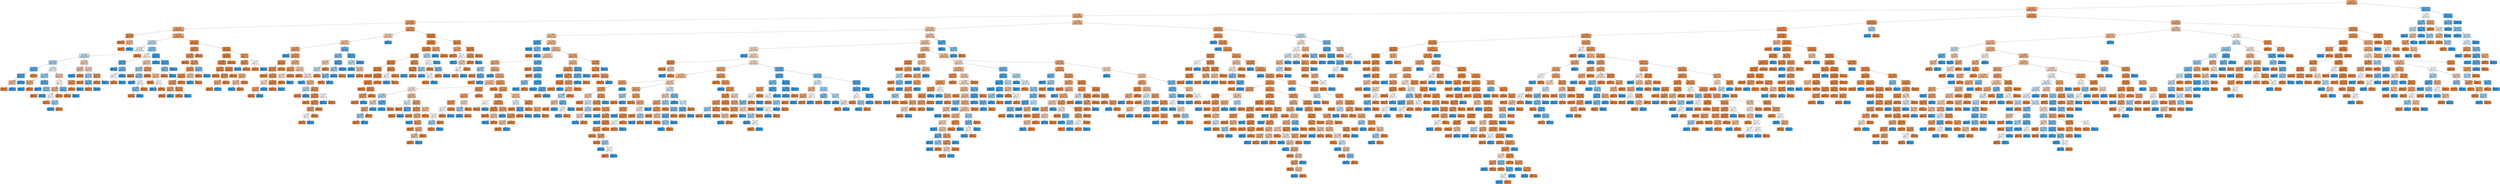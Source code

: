 digraph Tree {
node [shape=box, style="filled, rounded", color="black", fontname="helvetica"] ;
edge [fontname="helvetica"] ;
0 [label="5 <= 1.667\ngini = 0.317\nsamples = 5067\nvalue = [6418, 1580]", fillcolor="#eba06a"] ;
1 [label="7 <= -0.03\ngini = 0.291\nsamples = 4908\nvalue = [6382, 1371]", fillcolor="#eb9c64"] ;
0 -> 1 [labeldistance=2.5, labelangle=45, headlabel="True"] ;
2 [label="4 <= -1.196\ngini = 0.363\nsamples = 2340\nvalue = [2801, 874]", fillcolor="#eda877"] ;
1 -> 2 ;
3 [label="1 <= -0.092\ngini = 0.265\nsamples = 851\nvalue = [1128, 210]", fillcolor="#ea985e"] ;
2 -> 3 ;
4 [label="3 <= -1.561\ngini = 0.304\nsamples = 398\nvalue = [513.0, 118.0]", fillcolor="#eb9e67"] ;
3 -> 4 ;
5 [label="8 <= 1.339\ngini = 0.124\nsamples = 19\nvalue = [28, 2]", fillcolor="#e78a47"] ;
4 -> 5 ;
6 [label="gini = 0.0\nsamples = 15\nvalue = [24, 0]", fillcolor="#e58139"] ;
5 -> 6 ;
7 [label="0 <= 0.962\ngini = 0.444\nsamples = 4\nvalue = [4, 2]", fillcolor="#f2c09c"] ;
5 -> 7 ;
8 [label="gini = 0.0\nsamples = 3\nvalue = [4, 0]", fillcolor="#e58139"] ;
7 -> 8 ;
9 [label="gini = 0.0\nsamples = 1\nvalue = [0, 2]", fillcolor="#399de5"] ;
7 -> 9 ;
10 [label="5 <= -0.052\ngini = 0.312\nsamples = 379\nvalue = [485.0, 116.0]", fillcolor="#eb9f68"] ;
4 -> 10 ;
11 [label="0 <= 0.383\ngini = 0.478\nsamples = 108\nvalue = [68, 104]", fillcolor="#baddf6"] ;
10 -> 11 ;
12 [label="0 <= 0.269\ngini = 0.499\nsamples = 65\nvalue = [47.0, 52.0]", fillcolor="#ecf6fc"] ;
11 -> 12 ;
13 [label="3 <= 0.86\ngini = 0.481\nsamples = 58\nvalue = [35.0, 52.0]", fillcolor="#bedff6"] ;
12 -> 13 ;
14 [label="0 <= -1.04\ngini = 0.456\nsamples = 46\nvalue = [25, 46]", fillcolor="#a5d2f3"] ;
13 -> 14 ;
15 [label="2 <= 3.011\ngini = 0.252\nsamples = 17\nvalue = [4, 23]", fillcolor="#5baeea"] ;
14 -> 15 ;
16 [label="2 <= -0.278\ngini = 0.147\nsamples = 16\nvalue = [2, 23]", fillcolor="#4aa6e7"] ;
15 -> 16 ;
17 [label="3 <= 0.168\ngini = 0.444\nsamples = 2\nvalue = [2, 1]", fillcolor="#f2c09c"] ;
16 -> 17 ;
18 [label="gini = 0.0\nsamples = 1\nvalue = [2, 0]", fillcolor="#e58139"] ;
17 -> 18 ;
19 [label="gini = 0.0\nsamples = 1\nvalue = [0, 1]", fillcolor="#399de5"] ;
17 -> 19 ;
20 [label="gini = 0.0\nsamples = 14\nvalue = [0, 22]", fillcolor="#399de5"] ;
16 -> 20 ;
21 [label="gini = 0.0\nsamples = 1\nvalue = [2, 0]", fillcolor="#e58139"] ;
15 -> 21 ;
22 [label="8 <= 0.339\ngini = 0.499\nsamples = 29\nvalue = [21, 23]", fillcolor="#eef6fd"] ;
14 -> 22 ;
23 [label="8 <= -0.668\ngini = 0.444\nsamples = 17\nvalue = [8, 16]", fillcolor="#9ccef2"] ;
22 -> 23 ;
24 [label="8 <= -1.457\ngini = 0.375\nsamples = 7\nvalue = [6, 2]", fillcolor="#eeab7b"] ;
23 -> 24 ;
25 [label="gini = 0.0\nsamples = 2\nvalue = [0, 2]", fillcolor="#399de5"] ;
24 -> 25 ;
26 [label="gini = 0.0\nsamples = 5\nvalue = [6, 0]", fillcolor="#e58139"] ;
24 -> 26 ;
27 [label="8 <= 0.062\ngini = 0.219\nsamples = 10\nvalue = [2, 14]", fillcolor="#55abe9"] ;
23 -> 27 ;
28 [label="gini = 0.0\nsamples = 6\nvalue = [0, 9]", fillcolor="#399de5"] ;
27 -> 28 ;
29 [label="2 <= -0.374\ngini = 0.408\nsamples = 4\nvalue = [2, 5]", fillcolor="#88c4ef"] ;
27 -> 29 ;
30 [label="gini = 0.0\nsamples = 1\nvalue = [2, 0]", fillcolor="#e58139"] ;
29 -> 30 ;
31 [label="gini = 0.0\nsamples = 3\nvalue = [0, 5]", fillcolor="#399de5"] ;
29 -> 31 ;
32 [label="3 <= -0.177\ngini = 0.455\nsamples = 12\nvalue = [13, 7]", fillcolor="#f3c5a4"] ;
22 -> 32 ;
33 [label="0 <= -0.124\ngini = 0.5\nsamples = 8\nvalue = [6, 6]", fillcolor="#ffffff"] ;
32 -> 33 ;
34 [label="0 <= -0.44\ngini = 0.408\nsamples = 5\nvalue = [5, 2]", fillcolor="#efb388"] ;
33 -> 34 ;
35 [label="0 <= -0.668\ngini = 0.5\nsamples = 3\nvalue = [2, 2]", fillcolor="#ffffff"] ;
34 -> 35 ;
36 [label="gini = 0.0\nsamples = 1\nvalue = [1, 0]", fillcolor="#e58139"] ;
35 -> 36 ;
37 [label="2 <= 0.198\ngini = 0.444\nsamples = 2\nvalue = [1, 2]", fillcolor="#9ccef2"] ;
35 -> 37 ;
38 [label="gini = 0.0\nsamples = 1\nvalue = [0, 2]", fillcolor="#399de5"] ;
37 -> 38 ;
39 [label="gini = 0.0\nsamples = 1\nvalue = [1, 0]", fillcolor="#e58139"] ;
37 -> 39 ;
40 [label="gini = 0.0\nsamples = 2\nvalue = [3, 0]", fillcolor="#e58139"] ;
34 -> 40 ;
41 [label="8 <= 0.795\ngini = 0.32\nsamples = 3\nvalue = [1, 4]", fillcolor="#6ab6ec"] ;
33 -> 41 ;
42 [label="gini = 0.0\nsamples = 1\nvalue = [1, 0]", fillcolor="#e58139"] ;
41 -> 42 ;
43 [label="gini = 0.0\nsamples = 2\nvalue = [0, 4]", fillcolor="#399de5"] ;
41 -> 43 ;
44 [label="2 <= 0.198\ngini = 0.219\nsamples = 4\nvalue = [7, 1]", fillcolor="#e99355"] ;
32 -> 44 ;
45 [label="gini = 0.0\nsamples = 3\nvalue = [7, 0]", fillcolor="#e58139"] ;
44 -> 45 ;
46 [label="gini = 0.0\nsamples = 1\nvalue = [0, 1]", fillcolor="#399de5"] ;
44 -> 46 ;
47 [label="6 <= -0.451\ngini = 0.469\nsamples = 12\nvalue = [10, 6]", fillcolor="#f5cdb0"] ;
13 -> 47 ;
48 [label="2 <= 0.103\ngini = 0.444\nsamples = 3\nvalue = [2, 1]", fillcolor="#f2c09c"] ;
47 -> 48 ;
49 [label="gini = 0.0\nsamples = 1\nvalue = [0, 1]", fillcolor="#399de5"] ;
48 -> 49 ;
50 [label="gini = 0.0\nsamples = 2\nvalue = [2, 0]", fillcolor="#e58139"] ;
48 -> 50 ;
51 [label="8 <= -0.386\ngini = 0.473\nsamples = 9\nvalue = [8, 5]", fillcolor="#f5d0b5"] ;
47 -> 51 ;
52 [label="0 <= -0.595\ngini = 0.444\nsamples = 4\nvalue = [2, 4]", fillcolor="#9ccef2"] ;
51 -> 52 ;
53 [label="gini = 0.0\nsamples = 1\nvalue = [1, 0]", fillcolor="#e58139"] ;
52 -> 53 ;
54 [label="8 <= -1.276\ngini = 0.32\nsamples = 3\nvalue = [1, 4]", fillcolor="#6ab6ec"] ;
52 -> 54 ;
55 [label="gini = 0.0\nsamples = 1\nvalue = [1, 0]", fillcolor="#e58139"] ;
54 -> 55 ;
56 [label="gini = 0.0\nsamples = 2\nvalue = [0, 4]", fillcolor="#399de5"] ;
54 -> 56 ;
57 [label="2 <= 0.818\ngini = 0.245\nsamples = 5\nvalue = [6, 1]", fillcolor="#e9965a"] ;
51 -> 57 ;
58 [label="gini = 0.0\nsamples = 4\nvalue = [6, 0]", fillcolor="#e58139"] ;
57 -> 58 ;
59 [label="gini = 0.0\nsamples = 1\nvalue = [0, 1]", fillcolor="#399de5"] ;
57 -> 59 ;
60 [label="gini = 0.0\nsamples = 7\nvalue = [12, 0]", fillcolor="#e58139"] ;
12 -> 60 ;
61 [label="2 <= 0.246\ngini = 0.41\nsamples = 43\nvalue = [21, 52]", fillcolor="#89c5f0"] ;
11 -> 61 ;
62 [label="0 <= 0.579\ngini = 0.5\nsamples = 26\nvalue = [20, 19]", fillcolor="#fef9f5"] ;
61 -> 62 ;
63 [label="0 <= 0.486\ngini = 0.198\nsamples = 8\nvalue = [1, 8]", fillcolor="#52a9e8"] ;
62 -> 63 ;
64 [label="gini = 0.0\nsamples = 4\nvalue = [0, 4]", fillcolor="#399de5"] ;
63 -> 64 ;
65 [label="8 <= -0.16\ngini = 0.32\nsamples = 4\nvalue = [1, 4]", fillcolor="#6ab6ec"] ;
63 -> 65 ;
66 [label="0 <= 0.538\ngini = 0.5\nsamples = 2\nvalue = [1, 1]", fillcolor="#ffffff"] ;
65 -> 66 ;
67 [label="gini = 0.0\nsamples = 1\nvalue = [1, 0]", fillcolor="#e58139"] ;
66 -> 67 ;
68 [label="gini = 0.0\nsamples = 1\nvalue = [0, 1]", fillcolor="#399de5"] ;
66 -> 68 ;
69 [label="gini = 0.0\nsamples = 2\nvalue = [0, 3]", fillcolor="#399de5"] ;
65 -> 69 ;
70 [label="3 <= 0.168\ngini = 0.464\nsamples = 18\nvalue = [19, 11]", fillcolor="#f4caac"] ;
62 -> 70 ;
71 [label="6 <= -0.451\ngini = 0.444\nsamples = 8\nvalue = [4, 8]", fillcolor="#9ccef2"] ;
70 -> 71 ;
72 [label="gini = 0.0\nsamples = 1\nvalue = [1, 0]", fillcolor="#e58139"] ;
71 -> 72 ;
73 [label="3 <= -0.869\ngini = 0.397\nsamples = 7\nvalue = [3, 8]", fillcolor="#83c2ef"] ;
71 -> 73 ;
74 [label="gini = 0.0\nsamples = 3\nvalue = [0, 5]", fillcolor="#399de5"] ;
73 -> 74 ;
75 [label="0 <= 1.324\ngini = 0.5\nsamples = 4\nvalue = [3, 3]", fillcolor="#ffffff"] ;
73 -> 75 ;
76 [label="8 <= -1.465\ngini = 0.375\nsamples = 3\nvalue = [1, 3]", fillcolor="#7bbeee"] ;
75 -> 76 ;
77 [label="gini = 0.0\nsamples = 1\nvalue = [1, 0]", fillcolor="#e58139"] ;
76 -> 77 ;
78 [label="gini = 0.0\nsamples = 2\nvalue = [0, 3]", fillcolor="#399de5"] ;
76 -> 78 ;
79 [label="gini = 0.0\nsamples = 1\nvalue = [2, 0]", fillcolor="#e58139"] ;
75 -> 79 ;
80 [label="0 <= 0.947\ngini = 0.278\nsamples = 10\nvalue = [15, 3]", fillcolor="#ea9a61"] ;
70 -> 80 ;
81 [label="gini = 0.0\nsamples = 6\nvalue = [9, 0]", fillcolor="#e58139"] ;
80 -> 81 ;
82 [label="2 <= -0.421\ngini = 0.444\nsamples = 4\nvalue = [6, 3]", fillcolor="#f2c09c"] ;
80 -> 82 ;
83 [label="gini = 0.0\nsamples = 1\nvalue = [3, 0]", fillcolor="#e58139"] ;
82 -> 83 ;
84 [label="8 <= -0.7\ngini = 0.5\nsamples = 3\nvalue = [3, 3]", fillcolor="#ffffff"] ;
82 -> 84 ;
85 [label="gini = 0.0\nsamples = 1\nvalue = [0, 3]", fillcolor="#399de5"] ;
84 -> 85 ;
86 [label="gini = 0.0\nsamples = 2\nvalue = [3, 0]", fillcolor="#e58139"] ;
84 -> 86 ;
87 [label="2 <= 0.913\ngini = 0.057\nsamples = 17\nvalue = [1, 33]", fillcolor="#3fa0e6"] ;
61 -> 87 ;
88 [label="gini = 0.0\nsamples = 8\nvalue = [0, 20]", fillcolor="#399de5"] ;
87 -> 88 ;
89 [label="2 <= 1.009\ngini = 0.133\nsamples = 9\nvalue = [1, 13]", fillcolor="#48a5e7"] ;
87 -> 89 ;
90 [label="0 <= 0.533\ngini = 0.375\nsamples = 3\nvalue = [1, 3]", fillcolor="#7bbeee"] ;
89 -> 90 ;
91 [label="gini = 0.0\nsamples = 1\nvalue = [1, 0]", fillcolor="#e58139"] ;
90 -> 91 ;
92 [label="gini = 0.0\nsamples = 2\nvalue = [0, 3]", fillcolor="#399de5"] ;
90 -> 92 ;
93 [label="gini = 0.0\nsamples = 6\nvalue = [0, 10]", fillcolor="#399de5"] ;
89 -> 93 ;
94 [label="3 <= -0.523\ngini = 0.054\nsamples = 271\nvalue = [417, 12]", fillcolor="#e6853f"] ;
10 -> 94 ;
95 [label="0 <= 0.471\ngini = 0.125\nsamples = 77\nvalue = [111, 8]", fillcolor="#e78a47"] ;
94 -> 95 ;
96 [label="3 <= -1.215\ngini = 0.186\nsamples = 51\nvalue = [69, 8]", fillcolor="#e89050"] ;
95 -> 96 ;
97 [label="gini = 0.0\nsamples = 19\nvalue = [25, 0]", fillcolor="#e58139"] ;
96 -> 97 ;
98 [label="0 <= 0.393\ngini = 0.26\nsamples = 32\nvalue = [44, 8]", fillcolor="#ea985d"] ;
96 -> 98 ;
99 [label="0 <= 0.165\ngini = 0.187\nsamples = 30\nvalue = [43, 5]", fillcolor="#e89050"] ;
98 -> 99 ;
100 [label="0 <= -0.44\ngini = 0.133\nsamples = 27\nvalue = [39, 3]", fillcolor="#e78b48"] ;
99 -> 100 ;
101 [label="3 <= -0.869\ngini = 0.245\nsamples = 13\nvalue = [18, 3]", fillcolor="#e9965a"] ;
100 -> 101 ;
102 [label="0 <= -0.657\ngini = 0.32\nsamples = 7\nvalue = [8, 2]", fillcolor="#eca06a"] ;
101 -> 102 ;
103 [label="gini = 0.0\nsamples = 6\nvalue = [8, 0]", fillcolor="#e58139"] ;
102 -> 103 ;
104 [label="gini = 0.0\nsamples = 1\nvalue = [0, 2]", fillcolor="#399de5"] ;
102 -> 104 ;
105 [label="0 <= -0.471\ngini = 0.165\nsamples = 6\nvalue = [10, 1]", fillcolor="#e88e4d"] ;
101 -> 105 ;
106 [label="gini = 0.0\nsamples = 5\nvalue = [10, 0]", fillcolor="#e58139"] ;
105 -> 106 ;
107 [label="gini = 0.0\nsamples = 1\nvalue = [0, 1]", fillcolor="#399de5"] ;
105 -> 107 ;
108 [label="gini = 0.0\nsamples = 14\nvalue = [21, 0]", fillcolor="#e58139"] ;
100 -> 108 ;
109 [label="0 <= 0.186\ngini = 0.444\nsamples = 3\nvalue = [4, 2]", fillcolor="#f2c09c"] ;
99 -> 109 ;
110 [label="gini = 0.0\nsamples = 1\nvalue = [0, 2]", fillcolor="#399de5"] ;
109 -> 110 ;
111 [label="gini = 0.0\nsamples = 2\nvalue = [4, 0]", fillcolor="#e58139"] ;
109 -> 111 ;
112 [label="3 <= -0.869\ngini = 0.375\nsamples = 2\nvalue = [1, 3]", fillcolor="#7bbeee"] ;
98 -> 112 ;
113 [label="gini = 0.0\nsamples = 1\nvalue = [1, 0]", fillcolor="#e58139"] ;
112 -> 113 ;
114 [label="gini = 0.0\nsamples = 1\nvalue = [0, 3]", fillcolor="#399de5"] ;
112 -> 114 ;
115 [label="gini = 0.0\nsamples = 26\nvalue = [42, 0]", fillcolor="#e58139"] ;
95 -> 115 ;
116 [label="8 <= 1.584\ngini = 0.025\nsamples = 194\nvalue = [306, 4]", fillcolor="#e5833c"] ;
94 -> 116 ;
117 [label="0 <= -0.497\ngini = 0.013\nsamples = 185\nvalue = [295, 2]", fillcolor="#e5823a"] ;
116 -> 117 ;
118 [label="6 <= -0.451\ngini = 0.038\nsamples = 63\nvalue = [100, 2]", fillcolor="#e6843d"] ;
117 -> 118 ;
119 [label="2 <= 0.198\ngini = 0.067\nsamples = 17\nvalue = [28, 1]", fillcolor="#e68640"] ;
118 -> 119 ;
120 [label="gini = 0.0\nsamples = 13\nvalue = [20, 0]", fillcolor="#e58139"] ;
119 -> 120 ;
121 [label="2 <= 0.484\ngini = 0.198\nsamples = 4\nvalue = [8, 1]", fillcolor="#e89152"] ;
119 -> 121 ;
122 [label="0 <= -0.559\ngini = 0.375\nsamples = 2\nvalue = [3, 1]", fillcolor="#eeab7b"] ;
121 -> 122 ;
123 [label="gini = 0.0\nsamples = 1\nvalue = [3, 0]", fillcolor="#e58139"] ;
122 -> 123 ;
124 [label="gini = 0.0\nsamples = 1\nvalue = [0, 1]", fillcolor="#399de5"] ;
122 -> 124 ;
125 [label="gini = 0.0\nsamples = 2\nvalue = [5, 0]", fillcolor="#e58139"] ;
121 -> 125 ;
126 [label="2 <= 0.58\ngini = 0.027\nsamples = 46\nvalue = [72, 1]", fillcolor="#e5833c"] ;
118 -> 126 ;
127 [label="gini = 0.0\nsamples = 43\nvalue = [69, 0]", fillcolor="#e58139"] ;
126 -> 127 ;
128 [label="2 <= 0.77\ngini = 0.375\nsamples = 3\nvalue = [3, 1]", fillcolor="#eeab7b"] ;
126 -> 128 ;
129 [label="8 <= -0.095\ngini = 0.444\nsamples = 2\nvalue = [2, 1]", fillcolor="#f2c09c"] ;
128 -> 129 ;
130 [label="gini = 0.0\nsamples = 1\nvalue = [0, 1]", fillcolor="#399de5"] ;
129 -> 130 ;
131 [label="gini = 0.0\nsamples = 1\nvalue = [2, 0]", fillcolor="#e58139"] ;
129 -> 131 ;
132 [label="gini = 0.0\nsamples = 1\nvalue = [1, 0]", fillcolor="#e58139"] ;
128 -> 132 ;
133 [label="gini = 0.0\nsamples = 122\nvalue = [195, 0]", fillcolor="#e58139"] ;
117 -> 133 ;
134 [label="0 <= 0.667\ngini = 0.26\nsamples = 9\nvalue = [11, 2]", fillcolor="#ea985d"] ;
116 -> 134 ;
135 [label="8 <= 1.605\ngini = 0.165\nsamples = 7\nvalue = [10, 1]", fillcolor="#e88e4d"] ;
134 -> 135 ;
136 [label="gini = 0.0\nsamples = 1\nvalue = [0, 1]", fillcolor="#399de5"] ;
135 -> 136 ;
137 [label="gini = 0.0\nsamples = 6\nvalue = [10, 0]", fillcolor="#e58139"] ;
135 -> 137 ;
138 [label="3 <= 0.341\ngini = 0.5\nsamples = 2\nvalue = [1, 1]", fillcolor="#ffffff"] ;
134 -> 138 ;
139 [label="gini = 0.0\nsamples = 1\nvalue = [1, 0]", fillcolor="#e58139"] ;
138 -> 139 ;
140 [label="gini = 0.0\nsamples = 1\nvalue = [0, 1]", fillcolor="#399de5"] ;
138 -> 140 ;
141 [label="5 <= -0.052\ngini = 0.226\nsamples = 453\nvalue = [615, 92]", fillcolor="#e99457"] ;
3 -> 141 ;
142 [label="0 <= 2.018\ngini = 0.467\nsamples = 121\nvalue = [122, 72]", fillcolor="#f4cbae"] ;
141 -> 142 ;
143 [label="2 <= 0.437\ngini = 0.451\nsamples = 117\nvalue = [122, 64]", fillcolor="#f3c3a1"] ;
142 -> 143 ;
144 [label="0 <= -2.484\ngini = 0.302\nsamples = 84\nvalue = [114, 26]", fillcolor="#eb9e66"] ;
143 -> 144 ;
145 [label="gini = 0.0\nsamples = 2\nvalue = [0, 5]", fillcolor="#399de5"] ;
144 -> 145 ;
146 [label="8 <= -0.002\ngini = 0.263\nsamples = 82\nvalue = [114, 21]", fillcolor="#ea985d"] ;
144 -> 146 ;
147 [label="8 <= -0.755\ngini = 0.104\nsamples = 42\nvalue = [69, 4]", fillcolor="#e78844"] ;
146 -> 147 ;
148 [label="3 <= -0.177\ngini = 0.162\nsamples = 23\nvalue = [41, 4]", fillcolor="#e88d4c"] ;
147 -> 148 ;
149 [label="gini = 0.0\nsamples = 7\nvalue = [16, 0]", fillcolor="#e58139"] ;
148 -> 149 ;
150 [label="2 <= -0.803\ngini = 0.238\nsamples = 16\nvalue = [25, 4]", fillcolor="#e99559"] ;
148 -> 150 ;
151 [label="8 <= -0.968\ngini = 0.49\nsamples = 5\nvalue = [4, 3]", fillcolor="#f8e0ce"] ;
150 -> 151 ;
152 [label="0 <= 1.795\ngini = 0.32\nsamples = 4\nvalue = [4, 1]", fillcolor="#eca06a"] ;
151 -> 152 ;
153 [label="gini = 0.0\nsamples = 3\nvalue = [4, 0]", fillcolor="#e58139"] ;
152 -> 153 ;
154 [label="gini = 0.0\nsamples = 1\nvalue = [0, 1]", fillcolor="#399de5"] ;
152 -> 154 ;
155 [label="gini = 0.0\nsamples = 1\nvalue = [0, 2]", fillcolor="#399de5"] ;
151 -> 155 ;
156 [label="0 <= 0.916\ngini = 0.087\nsamples = 11\nvalue = [21, 1]", fillcolor="#e68742"] ;
150 -> 156 ;
157 [label="gini = 0.0\nsamples = 10\nvalue = [21, 0]", fillcolor="#e58139"] ;
156 -> 157 ;
158 [label="gini = 0.0\nsamples = 1\nvalue = [0, 1]", fillcolor="#399de5"] ;
156 -> 158 ;
159 [label="gini = 0.0\nsamples = 19\nvalue = [28, 0]", fillcolor="#e58139"] ;
147 -> 159 ;
160 [label="0 <= -0.616\ngini = 0.398\nsamples = 40\nvalue = [45, 17]", fillcolor="#efb184"] ;
146 -> 160 ;
161 [label="0 <= -1.34\ngini = 0.219\nsamples = 14\nvalue = [21, 3]", fillcolor="#e99355"] ;
160 -> 161 ;
162 [label="8 <= 0.673\ngini = 0.49\nsamples = 5\nvalue = [4, 3]", fillcolor="#f8e0ce"] ;
161 -> 162 ;
163 [label="gini = 0.0\nsamples = 3\nvalue = [4, 0]", fillcolor="#e58139"] ;
162 -> 163 ;
164 [label="gini = 0.0\nsamples = 2\nvalue = [0, 3]", fillcolor="#399de5"] ;
162 -> 164 ;
165 [label="gini = 0.0\nsamples = 9\nvalue = [17, 0]", fillcolor="#e58139"] ;
161 -> 165 ;
166 [label="2 <= -0.851\ngini = 0.465\nsamples = 26\nvalue = [24, 14]", fillcolor="#f4caac"] ;
160 -> 166 ;
167 [label="gini = 0.0\nsamples = 5\nvalue = [7, 0]", fillcolor="#e58139"] ;
166 -> 167 ;
168 [label="0 <= -0.425\ngini = 0.495\nsamples = 21\nvalue = [17, 14]", fillcolor="#fae9dc"] ;
166 -> 168 ;
169 [label="gini = 0.0\nsamples = 3\nvalue = [0, 7]", fillcolor="#399de5"] ;
168 -> 169 ;
170 [label="2 <= -0.421\ngini = 0.413\nsamples = 18\nvalue = [17, 7]", fillcolor="#f0b58b"] ;
168 -> 170 ;
171 [label="0 <= 0.145\ngini = 0.469\nsamples = 6\nvalue = [3, 5]", fillcolor="#b0d8f5"] ;
170 -> 171 ;
172 [label="gini = 0.0\nsamples = 2\nvalue = [3, 0]", fillcolor="#e58139"] ;
171 -> 172 ;
173 [label="gini = 0.0\nsamples = 4\nvalue = [0, 5]", fillcolor="#399de5"] ;
171 -> 173 ;
174 [label="2 <= 0.055\ngini = 0.219\nsamples = 12\nvalue = [14, 2]", fillcolor="#e99355"] ;
170 -> 174 ;
175 [label="6 <= -0.451\ngini = 0.133\nsamples = 10\nvalue = [13, 1]", fillcolor="#e78b48"] ;
174 -> 175 ;
176 [label="gini = 0.0\nsamples = 1\nvalue = [2, 0]", fillcolor="#e58139"] ;
175 -> 176 ;
177 [label="2 <= -0.231\ngini = 0.153\nsamples = 9\nvalue = [11, 1]", fillcolor="#e78c4b"] ;
175 -> 177 ;
178 [label="3 <= -0.35\ngini = 0.278\nsamples = 5\nvalue = [5, 1]", fillcolor="#ea9a61"] ;
177 -> 178 ;
179 [label="3 <= -0.869\ngini = 0.5\nsamples = 2\nvalue = [1, 1]", fillcolor="#ffffff"] ;
178 -> 179 ;
180 [label="gini = 0.0\nsamples = 1\nvalue = [1, 0]", fillcolor="#e58139"] ;
179 -> 180 ;
181 [label="gini = 0.0\nsamples = 1\nvalue = [0, 1]", fillcolor="#399de5"] ;
179 -> 181 ;
182 [label="gini = 0.0\nsamples = 3\nvalue = [4, 0]", fillcolor="#e58139"] ;
178 -> 182 ;
183 [label="gini = 0.0\nsamples = 4\nvalue = [6, 0]", fillcolor="#e58139"] ;
177 -> 183 ;
184 [label="8 <= 0.557\ngini = 0.5\nsamples = 2\nvalue = [1, 1]", fillcolor="#ffffff"] ;
174 -> 184 ;
185 [label="gini = 0.0\nsamples = 1\nvalue = [0, 1]", fillcolor="#399de5"] ;
184 -> 185 ;
186 [label="gini = 0.0\nsamples = 1\nvalue = [1, 0]", fillcolor="#e58139"] ;
184 -> 186 ;
187 [label="3 <= -0.177\ngini = 0.287\nsamples = 33\nvalue = [8, 38]", fillcolor="#63b2ea"] ;
143 -> 187 ;
188 [label="8 <= 0.019\ngini = 0.397\nsamples = 16\nvalue = [6, 16]", fillcolor="#83c2ef"] ;
187 -> 188 ;
189 [label="0 <= -0.057\ngini = 0.469\nsamples = 7\nvalue = [5, 3]", fillcolor="#f5cdb0"] ;
188 -> 189 ;
190 [label="2 <= 0.58\ngini = 0.48\nsamples = 5\nvalue = [2, 3]", fillcolor="#bddef6"] ;
189 -> 190 ;
191 [label="gini = 0.0\nsamples = 1\nvalue = [1, 0]", fillcolor="#e58139"] ;
190 -> 191 ;
192 [label="0 <= -1.403\ngini = 0.375\nsamples = 4\nvalue = [1, 3]", fillcolor="#7bbeee"] ;
190 -> 192 ;
193 [label="gini = 0.0\nsamples = 1\nvalue = [1, 0]", fillcolor="#e58139"] ;
192 -> 193 ;
194 [label="gini = 0.0\nsamples = 3\nvalue = [0, 3]", fillcolor="#399de5"] ;
192 -> 194 ;
195 [label="gini = 0.0\nsamples = 2\nvalue = [3, 0]", fillcolor="#e58139"] ;
189 -> 195 ;
196 [label="0 <= -0.947\ngini = 0.133\nsamples = 9\nvalue = [1, 13]", fillcolor="#48a5e7"] ;
188 -> 196 ;
197 [label="6 <= -0.451\ngini = 0.444\nsamples = 2\nvalue = [1, 2]", fillcolor="#9ccef2"] ;
196 -> 197 ;
198 [label="gini = 0.0\nsamples = 1\nvalue = [0, 2]", fillcolor="#399de5"] ;
197 -> 198 ;
199 [label="gini = 0.0\nsamples = 1\nvalue = [1, 0]", fillcolor="#e58139"] ;
197 -> 199 ;
200 [label="gini = 0.0\nsamples = 7\nvalue = [0, 11]", fillcolor="#399de5"] ;
196 -> 200 ;
201 [label="0 <= -0.414\ngini = 0.153\nsamples = 17\nvalue = [2, 22]", fillcolor="#4ba6e7"] ;
187 -> 201 ;
202 [label="8 <= -1.034\ngini = 0.48\nsamples = 4\nvalue = [2, 3]", fillcolor="#bddef6"] ;
201 -> 202 ;
203 [label="gini = 0.0\nsamples = 1\nvalue = [0, 2]", fillcolor="#399de5"] ;
202 -> 203 ;
204 [label="3 <= 0.687\ngini = 0.444\nsamples = 3\nvalue = [2, 1]", fillcolor="#f2c09c"] ;
202 -> 204 ;
205 [label="gini = 0.0\nsamples = 1\nvalue = [0, 1]", fillcolor="#399de5"] ;
204 -> 205 ;
206 [label="gini = 0.0\nsamples = 2\nvalue = [2, 0]", fillcolor="#e58139"] ;
204 -> 206 ;
207 [label="gini = 0.0\nsamples = 13\nvalue = [0, 19]", fillcolor="#399de5"] ;
201 -> 207 ;
208 [label="gini = 0.0\nsamples = 4\nvalue = [0, 8]", fillcolor="#399de5"] ;
142 -> 208 ;
209 [label="3 <= 1.206\ngini = 0.075\nsamples = 332\nvalue = [493, 20]", fillcolor="#e68641"] ;
141 -> 209 ;
210 [label="8 <= 1.625\ngini = 0.062\nsamples = 277\nvalue = [423, 14]", fillcolor="#e68540"] ;
209 -> 210 ;
211 [label="2 <= 1.104\ngini = 0.051\nsamples = 266\nvalue = [412, 11]", fillcolor="#e6843e"] ;
210 -> 211 ;
212 [label="2 <= 0.341\ngini = 0.028\nsamples = 262\nvalue = [409, 6]", fillcolor="#e5833c"] ;
211 -> 212 ;
213 [label="8 <= 1.419\ngini = 0.016\nsamples = 229\nvalue = [367, 3]", fillcolor="#e5823b"] ;
212 -> 213 ;
214 [label="6 <= -0.451\ngini = 0.012\nsamples = 213\nvalue = [343, 2]", fillcolor="#e5823a"] ;
213 -> 214 ;
215 [label="gini = 0.0\nsamples = 56\nvalue = [95, 0]", fillcolor="#e58139"] ;
214 -> 215 ;
216 [label="8 <= -0.273\ngini = 0.016\nsamples = 157\nvalue = [248, 2]", fillcolor="#e5823b"] ;
214 -> 216 ;
217 [label="2 <= -0.231\ngini = 0.036\nsamples = 68\nvalue = [107, 2]", fillcolor="#e5833d"] ;
216 -> 217 ;
218 [label="gini = 0.0\nsamples = 43\nvalue = [75, 0]", fillcolor="#e58139"] ;
217 -> 218 ;
219 [label="3 <= -0.869\ngini = 0.111\nsamples = 25\nvalue = [32, 2]", fillcolor="#e78945"] ;
217 -> 219 ;
220 [label="8 <= -0.298\ngini = 0.278\nsamples = 9\nvalue = [10, 2]", fillcolor="#ea9a61"] ;
219 -> 220 ;
221 [label="gini = 0.0\nsamples = 8\nvalue = [10, 0]", fillcolor="#e58139"] ;
220 -> 221 ;
222 [label="gini = 0.0\nsamples = 1\nvalue = [0, 2]", fillcolor="#399de5"] ;
220 -> 222 ;
223 [label="gini = 0.0\nsamples = 16\nvalue = [22, 0]", fillcolor="#e58139"] ;
219 -> 223 ;
224 [label="gini = 0.0\nsamples = 89\nvalue = [141, 0]", fillcolor="#e58139"] ;
216 -> 224 ;
225 [label="0 <= -1.46\ngini = 0.077\nsamples = 16\nvalue = [24, 1]", fillcolor="#e68641"] ;
213 -> 225 ;
226 [label="3 <= 0.168\ngini = 0.5\nsamples = 2\nvalue = [1, 1]", fillcolor="#ffffff"] ;
225 -> 226 ;
227 [label="gini = 0.0\nsamples = 1\nvalue = [0, 1]", fillcolor="#399de5"] ;
226 -> 227 ;
228 [label="gini = 0.0\nsamples = 1\nvalue = [1, 0]", fillcolor="#e58139"] ;
226 -> 228 ;
229 [label="gini = 0.0\nsamples = 14\nvalue = [23, 0]", fillcolor="#e58139"] ;
225 -> 229 ;
230 [label="0 <= 0.9\ngini = 0.124\nsamples = 33\nvalue = [42, 3]", fillcolor="#e78a47"] ;
212 -> 230 ;
231 [label="0 <= -2.055\ngini = 0.046\nsamples = 30\nvalue = [41, 1]", fillcolor="#e6843e"] ;
230 -> 231 ;
232 [label="gini = 0.0\nsamples = 1\nvalue = [0, 1]", fillcolor="#399de5"] ;
231 -> 232 ;
233 [label="gini = 0.0\nsamples = 29\nvalue = [41, 0]", fillcolor="#e58139"] ;
231 -> 233 ;
234 [label="6 <= -0.451\ngini = 0.444\nsamples = 3\nvalue = [1, 2]", fillcolor="#9ccef2"] ;
230 -> 234 ;
235 [label="gini = 0.0\nsamples = 1\nvalue = [0, 1]", fillcolor="#399de5"] ;
234 -> 235 ;
236 [label="2 <= 0.437\ngini = 0.5\nsamples = 2\nvalue = [1, 1]", fillcolor="#ffffff"] ;
234 -> 236 ;
237 [label="gini = 0.0\nsamples = 1\nvalue = [1, 0]", fillcolor="#e58139"] ;
236 -> 237 ;
238 [label="gini = 0.0\nsamples = 1\nvalue = [0, 1]", fillcolor="#399de5"] ;
236 -> 238 ;
239 [label="6 <= -0.451\ngini = 0.469\nsamples = 4\nvalue = [3, 5]", fillcolor="#b0d8f5"] ;
211 -> 239 ;
240 [label="8 <= 0.199\ngini = 0.5\nsamples = 3\nvalue = [3, 3]", fillcolor="#ffffff"] ;
239 -> 240 ;
241 [label="gini = 0.0\nsamples = 1\nvalue = [2, 0]", fillcolor="#e58139"] ;
240 -> 241 ;
242 [label="0 <= 0.952\ngini = 0.375\nsamples = 2\nvalue = [1, 3]", fillcolor="#7bbeee"] ;
240 -> 242 ;
243 [label="gini = 0.0\nsamples = 1\nvalue = [1, 0]", fillcolor="#e58139"] ;
242 -> 243 ;
244 [label="gini = 0.0\nsamples = 1\nvalue = [0, 3]", fillcolor="#399de5"] ;
242 -> 244 ;
245 [label="gini = 0.0\nsamples = 1\nvalue = [0, 2]", fillcolor="#399de5"] ;
239 -> 245 ;
246 [label="3 <= -0.869\ngini = 0.337\nsamples = 11\nvalue = [11, 3]", fillcolor="#eca36f"] ;
210 -> 246 ;
247 [label="gini = 0.0\nsamples = 2\nvalue = [0, 3]", fillcolor="#399de5"] ;
246 -> 247 ;
248 [label="gini = 0.0\nsamples = 9\nvalue = [11, 0]", fillcolor="#e58139"] ;
246 -> 248 ;
249 [label="0 <= -0.363\ngini = 0.145\nsamples = 55\nvalue = [70, 6]", fillcolor="#e78c4a"] ;
209 -> 249 ;
250 [label="8 <= 0.04\ngini = 0.363\nsamples = 14\nvalue = [16, 5]", fillcolor="#eda877"] ;
249 -> 250 ;
251 [label="gini = 0.0\nsamples = 7\nvalue = [11, 0]", fillcolor="#e58139"] ;
250 -> 251 ;
252 [label="8 <= 0.1\ngini = 0.5\nsamples = 7\nvalue = [5, 5]", fillcolor="#ffffff"] ;
250 -> 252 ;
253 [label="gini = 0.0\nsamples = 1\nvalue = [0, 2]", fillcolor="#399de5"] ;
252 -> 253 ;
254 [label="8 <= 1.062\ngini = 0.469\nsamples = 6\nvalue = [5, 3]", fillcolor="#f5cdb0"] ;
252 -> 254 ;
255 [label="2 <= -0.183\ngini = 0.5\nsamples = 4\nvalue = [3, 3]", fillcolor="#ffffff"] ;
254 -> 255 ;
256 [label="gini = 0.0\nsamples = 2\nvalue = [3, 0]", fillcolor="#e58139"] ;
255 -> 256 ;
257 [label="gini = 0.0\nsamples = 2\nvalue = [0, 3]", fillcolor="#399de5"] ;
255 -> 257 ;
258 [label="gini = 0.0\nsamples = 2\nvalue = [2, 0]", fillcolor="#e58139"] ;
254 -> 258 ;
259 [label="8 <= -1.205\ngini = 0.036\nsamples = 41\nvalue = [54, 1]", fillcolor="#e5833d"] ;
249 -> 259 ;
260 [label="2 <= 1.438\ngini = 0.18\nsamples = 8\nvalue = [9, 1]", fillcolor="#e88f4f"] ;
259 -> 260 ;
261 [label="gini = 0.0\nsamples = 7\nvalue = [9, 0]", fillcolor="#e58139"] ;
260 -> 261 ;
262 [label="gini = 0.0\nsamples = 1\nvalue = [0, 1]", fillcolor="#399de5"] ;
260 -> 262 ;
263 [label="gini = 0.0\nsamples = 33\nvalue = [45, 0]", fillcolor="#e58139"] ;
259 -> 263 ;
264 [label="5 <= -0.052\ngini = 0.407\nsamples = 1489\nvalue = [1673, 664]", fillcolor="#efb388"] ;
2 -> 264 ;
265 [label="6 <= -0.451\ngini = 0.448\nsamples = 1009\nvalue = [1043, 536]", fillcolor="#f2c29f"] ;
264 -> 265 ;
266 [label="4 <= -0.038\ngini = 0.441\nsamples = 287\nvalue = [307, 150]", fillcolor="#f2bf9a"] ;
265 -> 266 ;
267 [label="1 <= -0.092\ngini = 0.142\nsamples = 7\nvalue = [1, 12]", fillcolor="#49a5e7"] ;
266 -> 267 ;
268 [label="gini = 0.0\nsamples = 5\nvalue = [0, 9]", fillcolor="#399de5"] ;
267 -> 268 ;
269 [label="2 <= 0.389\ngini = 0.375\nsamples = 2\nvalue = [1, 3]", fillcolor="#7bbeee"] ;
267 -> 269 ;
270 [label="gini = 0.0\nsamples = 1\nvalue = [1, 0]", fillcolor="#e58139"] ;
269 -> 270 ;
271 [label="gini = 0.0\nsamples = 1\nvalue = [0, 3]", fillcolor="#399de5"] ;
269 -> 271 ;
272 [label="0 <= -2.386\ngini = 0.428\nsamples = 280\nvalue = [306, 138]", fillcolor="#f1ba92"] ;
266 -> 272 ;
273 [label="gini = 0.0\nsamples = 2\nvalue = [0, 4]", fillcolor="#399de5"] ;
272 -> 273 ;
274 [label="4 <= 0.845\ngini = 0.424\nsamples = 278\nvalue = [306, 134]", fillcolor="#f0b890"] ;
272 -> 274 ;
275 [label="2 <= 0.723\ngini = 0.453\nsamples = 173\nvalue = [184.0, 98.0]", fillcolor="#f3c4a2"] ;
274 -> 275 ;
276 [label="2 <= -1.756\ngini = 0.369\nsamples = 144\nvalue = [177, 57]", fillcolor="#edaa79"] ;
275 -> 276 ;
277 [label="2 <= -1.852\ngini = 0.444\nsamples = 5\nvalue = [3, 6]", fillcolor="#9ccef2"] ;
276 -> 277 ;
278 [label="gini = 0.0\nsamples = 2\nvalue = [2, 0]", fillcolor="#e58139"] ;
277 -> 278 ;
279 [label="8 <= 0.121\ngini = 0.245\nsamples = 3\nvalue = [1, 6]", fillcolor="#5aade9"] ;
277 -> 279 ;
280 [label="gini = 0.0\nsamples = 1\nvalue = [1, 0]", fillcolor="#e58139"] ;
279 -> 280 ;
281 [label="gini = 0.0\nsamples = 2\nvalue = [0, 6]", fillcolor="#399de5"] ;
279 -> 281 ;
282 [label="8 <= -1.71\ngini = 0.351\nsamples = 139\nvalue = [174, 51]", fillcolor="#eda673"] ;
276 -> 282 ;
283 [label="gini = 0.0\nsamples = 1\nvalue = [0, 3]", fillcolor="#399de5"] ;
282 -> 283 ;
284 [label="1 <= -0.092\ngini = 0.339\nsamples = 138\nvalue = [174, 48]", fillcolor="#eca470"] ;
282 -> 284 ;
285 [label="3 <= 0.514\ngini = 0.442\nsamples = 62\nvalue = [63.0, 31.0]", fillcolor="#f2bf9a"] ;
284 -> 285 ;
286 [label="8 <= -0.58\ngini = 0.493\nsamples = 37\nvalue = [34, 27]", fillcolor="#fae5d6"] ;
285 -> 286 ;
287 [label="4 <= 0.392\ngini = 0.466\nsamples = 15\nvalue = [10, 17]", fillcolor="#add7f4"] ;
286 -> 287 ;
288 [label="8 <= -0.686\ngini = 0.473\nsamples = 8\nvalue = [8, 5]", fillcolor="#f5d0b5"] ;
287 -> 288 ;
289 [label="4 <= 0.09\ngini = 0.32\nsamples = 7\nvalue = [8, 2]", fillcolor="#eca06a"] ;
288 -> 289 ;
290 [label="2 <= -0.565\ngini = 0.444\nsamples = 2\nvalue = [1, 2]", fillcolor="#9ccef2"] ;
289 -> 290 ;
291 [label="gini = 0.0\nsamples = 1\nvalue = [1, 0]", fillcolor="#e58139"] ;
290 -> 291 ;
292 [label="gini = 0.0\nsamples = 1\nvalue = [0, 2]", fillcolor="#399de5"] ;
290 -> 292 ;
293 [label="gini = 0.0\nsamples = 5\nvalue = [7, 0]", fillcolor="#e58139"] ;
289 -> 293 ;
294 [label="gini = 0.0\nsamples = 1\nvalue = [0, 3]", fillcolor="#399de5"] ;
288 -> 294 ;
295 [label="2 <= 0.532\ngini = 0.245\nsamples = 7\nvalue = [2, 12]", fillcolor="#5aade9"] ;
287 -> 295 ;
296 [label="gini = 0.0\nsamples = 6\nvalue = [0, 12]", fillcolor="#399de5"] ;
295 -> 296 ;
297 [label="gini = 0.0\nsamples = 1\nvalue = [2, 0]", fillcolor="#e58139"] ;
295 -> 297 ;
298 [label="0 <= 0.129\ngini = 0.415\nsamples = 22\nvalue = [24, 10]", fillcolor="#f0b58b"] ;
286 -> 298 ;
299 [label="8 <= -0.1\ngini = 0.496\nsamples = 8\nvalue = [5, 6]", fillcolor="#deeffb"] ;
298 -> 299 ;
300 [label="gini = 0.0\nsamples = 3\nvalue = [4, 0]", fillcolor="#e58139"] ;
299 -> 300 ;
301 [label="0 <= -1.304\ngini = 0.245\nsamples = 5\nvalue = [1, 6]", fillcolor="#5aade9"] ;
299 -> 301 ;
302 [label="gini = 0.0\nsamples = 1\nvalue = [1, 0]", fillcolor="#e58139"] ;
301 -> 302 ;
303 [label="gini = 0.0\nsamples = 4\nvalue = [0, 6]", fillcolor="#399de5"] ;
301 -> 303 ;
304 [label="4 <= 0.624\ngini = 0.287\nsamples = 14\nvalue = [19, 4]", fillcolor="#ea9c63"] ;
298 -> 304 ;
305 [label="3 <= -0.869\ngini = 0.208\nsamples = 9\nvalue = [15, 2]", fillcolor="#e89253"] ;
304 -> 305 ;
306 [label="gini = 0.0\nsamples = 3\nvalue = [9, 0]", fillcolor="#e58139"] ;
305 -> 306 ;
307 [label="2 <= -0.851\ngini = 0.375\nsamples = 6\nvalue = [6, 2]", fillcolor="#eeab7b"] ;
305 -> 307 ;
308 [label="gini = 0.0\nsamples = 1\nvalue = [0, 1]", fillcolor="#399de5"] ;
307 -> 308 ;
309 [label="8 <= -0.125\ngini = 0.245\nsamples = 5\nvalue = [6, 1]", fillcolor="#e9965a"] ;
307 -> 309 ;
310 [label="gini = 0.0\nsamples = 2\nvalue = [3, 0]", fillcolor="#e58139"] ;
309 -> 310 ;
311 [label="2 <= -0.135\ngini = 0.375\nsamples = 3\nvalue = [3, 1]", fillcolor="#eeab7b"] ;
309 -> 311 ;
312 [label="4 <= 0.272\ngini = 0.444\nsamples = 2\nvalue = [2, 1]", fillcolor="#f2c09c"] ;
311 -> 312 ;
313 [label="gini = 0.0\nsamples = 1\nvalue = [2, 0]", fillcolor="#e58139"] ;
312 -> 313 ;
314 [label="gini = 0.0\nsamples = 1\nvalue = [0, 1]", fillcolor="#399de5"] ;
312 -> 314 ;
315 [label="gini = 0.0\nsamples = 1\nvalue = [1, 0]", fillcolor="#e58139"] ;
311 -> 315 ;
316 [label="2 <= -0.851\ngini = 0.444\nsamples = 5\nvalue = [4, 2]", fillcolor="#f2c09c"] ;
304 -> 316 ;
317 [label="gini = 0.0\nsamples = 1\nvalue = [2, 0]", fillcolor="#e58139"] ;
316 -> 317 ;
318 [label="2 <= -0.374\ngini = 0.5\nsamples = 4\nvalue = [2, 2]", fillcolor="#ffffff"] ;
316 -> 318 ;
319 [label="3 <= -1.561\ngini = 0.444\nsamples = 3\nvalue = [1, 2]", fillcolor="#9ccef2"] ;
318 -> 319 ;
320 [label="gini = 0.0\nsamples = 1\nvalue = [1, 0]", fillcolor="#e58139"] ;
319 -> 320 ;
321 [label="gini = 0.0\nsamples = 2\nvalue = [0, 2]", fillcolor="#399de5"] ;
319 -> 321 ;
322 [label="gini = 0.0\nsamples = 1\nvalue = [1, 0]", fillcolor="#e58139"] ;
318 -> 322 ;
323 [label="2 <= -0.04\ngini = 0.213\nsamples = 25\nvalue = [29, 4]", fillcolor="#e99254"] ;
285 -> 323 ;
324 [label="8 <= 0.84\ngini = 0.308\nsamples = 16\nvalue = [17, 4]", fillcolor="#eb9f68"] ;
323 -> 324 ;
325 [label="0 <= -1.118\ngini = 0.219\nsamples = 12\nvalue = [14, 2]", fillcolor="#e99355"] ;
324 -> 325 ;
326 [label="8 <= -0.659\ngini = 0.5\nsamples = 2\nvalue = [2, 2]", fillcolor="#ffffff"] ;
325 -> 326 ;
327 [label="gini = 0.0\nsamples = 1\nvalue = [2, 0]", fillcolor="#e58139"] ;
326 -> 327 ;
328 [label="gini = 0.0\nsamples = 1\nvalue = [0, 2]", fillcolor="#399de5"] ;
326 -> 328 ;
329 [label="gini = 0.0\nsamples = 10\nvalue = [12, 0]", fillcolor="#e58139"] ;
325 -> 329 ;
330 [label="2 <= -0.421\ngini = 0.48\nsamples = 4\nvalue = [3, 2]", fillcolor="#f6d5bd"] ;
324 -> 330 ;
331 [label="4 <= 0.686\ngini = 0.444\nsamples = 3\nvalue = [1, 2]", fillcolor="#9ccef2"] ;
330 -> 331 ;
332 [label="gini = 0.0\nsamples = 2\nvalue = [0, 2]", fillcolor="#399de5"] ;
331 -> 332 ;
333 [label="gini = 0.0\nsamples = 1\nvalue = [1, 0]", fillcolor="#e58139"] ;
331 -> 333 ;
334 [label="gini = 0.0\nsamples = 1\nvalue = [2, 0]", fillcolor="#e58139"] ;
330 -> 334 ;
335 [label="gini = 0.0\nsamples = 9\nvalue = [12, 0]", fillcolor="#e58139"] ;
323 -> 335 ;
336 [label="0 <= -1.216\ngini = 0.23\nsamples = 76\nvalue = [111, 17]", fillcolor="#e99457"] ;
284 -> 336 ;
337 [label="gini = 0.0\nsamples = 8\nvalue = [15, 0]", fillcolor="#e58139"] ;
336 -> 337 ;
338 [label="2 <= 0.055\ngini = 0.256\nsamples = 68\nvalue = [96, 17]", fillcolor="#ea975c"] ;
336 -> 338 ;
339 [label="8 <= -1.388\ngini = 0.158\nsamples = 49\nvalue = [74, 7]", fillcolor="#e78d4c"] ;
338 -> 339 ;
340 [label="0 <= -0.0\ngini = 0.5\nsamples = 3\nvalue = [2, 2]", fillcolor="#ffffff"] ;
339 -> 340 ;
341 [label="gini = 0.0\nsamples = 2\nvalue = [2, 0]", fillcolor="#e58139"] ;
340 -> 341 ;
342 [label="gini = 0.0\nsamples = 1\nvalue = [0, 2]", fillcolor="#399de5"] ;
340 -> 342 ;
343 [label="4 <= 0.616\ngini = 0.121\nsamples = 46\nvalue = [72.0, 5.0]", fillcolor="#e78a47"] ;
339 -> 343 ;
344 [label="8 <= 1.667\ngini = 0.035\nsamples = 31\nvalue = [55, 1]", fillcolor="#e5833d"] ;
343 -> 344 ;
345 [label="gini = 0.0\nsamples = 29\nvalue = [53, 0]", fillcolor="#e58139"] ;
344 -> 345 ;
346 [label="2 <= -0.517\ngini = 0.444\nsamples = 2\nvalue = [2, 1]", fillcolor="#f2c09c"] ;
344 -> 346 ;
347 [label="gini = 0.0\nsamples = 1\nvalue = [0, 1]", fillcolor="#399de5"] ;
346 -> 347 ;
348 [label="gini = 0.0\nsamples = 1\nvalue = [2, 0]", fillcolor="#e58139"] ;
346 -> 348 ;
349 [label="4 <= 0.657\ngini = 0.308\nsamples = 15\nvalue = [17, 4]", fillcolor="#eb9f68"] ;
343 -> 349 ;
350 [label="gini = 0.0\nsamples = 2\nvalue = [0, 2]", fillcolor="#399de5"] ;
349 -> 350 ;
351 [label="3 <= -0.696\ngini = 0.188\nsamples = 13\nvalue = [17, 2]", fillcolor="#e89050"] ;
349 -> 351 ;
352 [label="8 <= 1.04\ngini = 0.444\nsamples = 5\nvalue = [4, 2]", fillcolor="#f2c09c"] ;
351 -> 352 ;
353 [label="gini = 0.0\nsamples = 3\nvalue = [4, 0]", fillcolor="#e58139"] ;
352 -> 353 ;
354 [label="gini = 0.0\nsamples = 2\nvalue = [0, 2]", fillcolor="#399de5"] ;
352 -> 354 ;
355 [label="gini = 0.0\nsamples = 8\nvalue = [13, 0]", fillcolor="#e58139"] ;
351 -> 355 ;
356 [label="8 <= -0.103\ngini = 0.43\nsamples = 19\nvalue = [22, 10]", fillcolor="#f1ba93"] ;
338 -> 356 ;
357 [label="4 <= 0.357\ngini = 0.498\nsamples = 9\nvalue = [8, 9]", fillcolor="#e9f4fc"] ;
356 -> 357 ;
358 [label="gini = 0.0\nsamples = 3\nvalue = [7, 0]", fillcolor="#e58139"] ;
357 -> 358 ;
359 [label="8 <= -1.371\ngini = 0.18\nsamples = 6\nvalue = [1, 9]", fillcolor="#4fa8e8"] ;
357 -> 359 ;
360 [label="gini = 0.0\nsamples = 1\nvalue = [1, 0]", fillcolor="#e58139"] ;
359 -> 360 ;
361 [label="gini = 0.0\nsamples = 5\nvalue = [0, 9]", fillcolor="#399de5"] ;
359 -> 361 ;
362 [label="4 <= 0.776\ngini = 0.124\nsamples = 10\nvalue = [14, 1]", fillcolor="#e78a47"] ;
356 -> 362 ;
363 [label="gini = 0.0\nsamples = 7\nvalue = [11, 0]", fillcolor="#e58139"] ;
362 -> 363 ;
364 [label="3 <= 1.379\ngini = 0.375\nsamples = 3\nvalue = [3, 1]", fillcolor="#eeab7b"] ;
362 -> 364 ;
365 [label="gini = 0.0\nsamples = 1\nvalue = [0, 1]", fillcolor="#399de5"] ;
364 -> 365 ;
366 [label="gini = 0.0\nsamples = 2\nvalue = [3, 0]", fillcolor="#e58139"] ;
364 -> 366 ;
367 [label="8 <= -1.695\ngini = 0.249\nsamples = 29\nvalue = [7, 41]", fillcolor="#5baee9"] ;
275 -> 367 ;
368 [label="gini = 0.0\nsamples = 1\nvalue = [1, 0]", fillcolor="#e58139"] ;
367 -> 368 ;
369 [label="0 <= -1.905\ngini = 0.223\nsamples = 28\nvalue = [6.0, 41.0]", fillcolor="#56abe9"] ;
367 -> 369 ;
370 [label="gini = 0.0\nsamples = 1\nvalue = [1, 0]", fillcolor="#e58139"] ;
369 -> 370 ;
371 [label="2 <= 0.961\ngini = 0.194\nsamples = 27\nvalue = [5, 41]", fillcolor="#51a9e8"] ;
369 -> 371 ;
372 [label="1 <= -0.092\ngini = 0.397\nsamples = 7\nvalue = [3, 8]", fillcolor="#83c2ef"] ;
371 -> 372 ;
373 [label="gini = 0.0\nsamples = 5\nvalue = [0, 8]", fillcolor="#399de5"] ;
372 -> 373 ;
374 [label="gini = 0.0\nsamples = 2\nvalue = [3, 0]", fillcolor="#e58139"] ;
372 -> 374 ;
375 [label="4 <= 0.403\ngini = 0.108\nsamples = 20\nvalue = [2, 33]", fillcolor="#45a3e7"] ;
371 -> 375 ;
376 [label="gini = 0.0\nsamples = 10\nvalue = [0, 20]", fillcolor="#399de5"] ;
375 -> 376 ;
377 [label="4 <= 0.444\ngini = 0.231\nsamples = 10\nvalue = [2, 13]", fillcolor="#57ace9"] ;
375 -> 377 ;
378 [label="gini = 0.0\nsamples = 1\nvalue = [2, 0]", fillcolor="#e58139"] ;
377 -> 378 ;
379 [label="gini = 0.0\nsamples = 9\nvalue = [0, 13]", fillcolor="#399de5"] ;
377 -> 379 ;
380 [label="8 <= 0.362\ngini = 0.352\nsamples = 105\nvalue = [122, 36]", fillcolor="#eda673"] ;
274 -> 380 ;
381 [label="2 <= 0.627\ngini = 0.424\nsamples = 65\nvalue = [66, 29]", fillcolor="#f0b890"] ;
380 -> 381 ;
382 [label="0 <= -1.646\ngini = 0.178\nsamples = 49\nvalue = [64.0, 7.0]", fillcolor="#e88f4f"] ;
381 -> 382 ;
383 [label="gini = 0.0\nsamples = 1\nvalue = [0, 1]", fillcolor="#399de5"] ;
382 -> 383 ;
384 [label="3 <= 0.168\ngini = 0.157\nsamples = 48\nvalue = [64, 6]", fillcolor="#e78d4c"] ;
382 -> 384 ;
385 [label="8 <= 0.207\ngini = 0.053\nsamples = 22\nvalue = [36, 1]", fillcolor="#e6843e"] ;
384 -> 385 ;
386 [label="gini = 0.0\nsamples = 21\nvalue = [36, 0]", fillcolor="#e58139"] ;
385 -> 386 ;
387 [label="gini = 0.0\nsamples = 1\nvalue = [0, 1]", fillcolor="#399de5"] ;
385 -> 387 ;
388 [label="0 <= 0.222\ngini = 0.257\nsamples = 26\nvalue = [28, 5]", fillcolor="#ea985c"] ;
384 -> 388 ;
389 [label="3 <= 0.86\ngini = 0.401\nsamples = 14\nvalue = [13, 5]", fillcolor="#efb185"] ;
388 -> 389 ;
390 [label="1 <= -0.092\ngini = 0.469\nsamples = 7\nvalue = [3, 5]", fillcolor="#b0d8f5"] ;
389 -> 390 ;
391 [label="0 <= 0.114\ngini = 0.444\nsamples = 3\nvalue = [2, 1]", fillcolor="#f2c09c"] ;
390 -> 391 ;
392 [label="gini = 0.0\nsamples = 2\nvalue = [2, 0]", fillcolor="#e58139"] ;
391 -> 392 ;
393 [label="gini = 0.0\nsamples = 1\nvalue = [0, 1]", fillcolor="#399de5"] ;
391 -> 393 ;
394 [label="4 <= 0.99\ngini = 0.32\nsamples = 4\nvalue = [1, 4]", fillcolor="#6ab6ec"] ;
390 -> 394 ;
395 [label="8 <= -0.467\ngini = 0.5\nsamples = 2\nvalue = [1, 1]", fillcolor="#ffffff"] ;
394 -> 395 ;
396 [label="gini = 0.0\nsamples = 1\nvalue = [0, 1]", fillcolor="#399de5"] ;
395 -> 396 ;
397 [label="gini = 0.0\nsamples = 1\nvalue = [1, 0]", fillcolor="#e58139"] ;
395 -> 397 ;
398 [label="gini = 0.0\nsamples = 2\nvalue = [0, 3]", fillcolor="#399de5"] ;
394 -> 398 ;
399 [label="gini = 0.0\nsamples = 7\nvalue = [10, 0]", fillcolor="#e58139"] ;
389 -> 399 ;
400 [label="gini = 0.0\nsamples = 12\nvalue = [15, 0]", fillcolor="#e58139"] ;
388 -> 400 ;
401 [label="0 <= -0.45\ngini = 0.153\nsamples = 16\nvalue = [2, 22]", fillcolor="#4ba6e7"] ;
381 -> 401 ;
402 [label="8 <= -0.124\ngini = 0.278\nsamples = 7\nvalue = [2, 10]", fillcolor="#61b1ea"] ;
401 -> 402 ;
403 [label="gini = 0.0\nsamples = 6\nvalue = [0, 10]", fillcolor="#399de5"] ;
402 -> 403 ;
404 [label="gini = 0.0\nsamples = 1\nvalue = [2, 0]", fillcolor="#e58139"] ;
402 -> 404 ;
405 [label="gini = 0.0\nsamples = 9\nvalue = [0, 12]", fillcolor="#399de5"] ;
401 -> 405 ;
406 [label="0 <= 2.054\ngini = 0.198\nsamples = 40\nvalue = [56, 7]", fillcolor="#e89152"] ;
380 -> 406 ;
407 [label="0 <= -1.077\ngini = 0.175\nsamples = 39\nvalue = [56, 6]", fillcolor="#e88e4e"] ;
406 -> 407 ;
408 [label="gini = 0.0\nsamples = 7\nvalue = [13, 0]", fillcolor="#e58139"] ;
407 -> 408 ;
409 [label="2 <= 0.77\ngini = 0.215\nsamples = 32\nvalue = [43, 6]", fillcolor="#e99355"] ;
407 -> 409 ;
410 [label="gini = 0.0\nsamples = 28\nvalue = [43, 0]", fillcolor="#e58139"] ;
409 -> 410 ;
411 [label="gini = 0.0\nsamples = 4\nvalue = [0, 6]", fillcolor="#399de5"] ;
409 -> 411 ;
412 [label="gini = 0.0\nsamples = 1\nvalue = [0, 1]", fillcolor="#399de5"] ;
406 -> 412 ;
413 [label="4 <= 1.859\ngini = 0.451\nsamples = 722\nvalue = [736, 386]", fillcolor="#f3c3a1"] ;
265 -> 413 ;
414 [label="3 <= -0.177\ngini = 0.446\nsamples = 714\nvalue = [734, 372]", fillcolor="#f2c19d"] ;
413 -> 414 ;
415 [label="0 <= -2.246\ngini = 0.483\nsamples = 311\nvalue = [285, 197]", fillcolor="#f7d8c2"] ;
414 -> 415 ;
416 [label="gini = 0.0\nsamples = 4\nvalue = [0, 7]", fillcolor="#399de5"] ;
415 -> 416 ;
417 [label="0 <= -1.542\ngini = 0.48\nsamples = 307\nvalue = [285, 190]", fillcolor="#f6d5bd"] ;
415 -> 417 ;
418 [label="3 <= -0.523\ngini = 0.091\nsamples = 16\nvalue = [20, 1]", fillcolor="#e68743"] ;
417 -> 418 ;
419 [label="gini = 0.0\nsamples = 13\nvalue = [18, 0]", fillcolor="#e58139"] ;
418 -> 419 ;
420 [label="8 <= -0.696\ngini = 0.444\nsamples = 3\nvalue = [2, 1]", fillcolor="#f2c09c"] ;
418 -> 420 ;
421 [label="gini = 0.0\nsamples = 1\nvalue = [0, 1]", fillcolor="#399de5"] ;
420 -> 421 ;
422 [label="gini = 0.0\nsamples = 2\nvalue = [2, 0]", fillcolor="#e58139"] ;
420 -> 422 ;
423 [label="2 <= 0.341\ngini = 0.486\nsamples = 291\nvalue = [265, 189]", fillcolor="#f8dbc6"] ;
417 -> 423 ;
424 [label="0 <= 0.274\ngini = 0.347\nsamples = 202\nvalue = [243, 70]", fillcolor="#eca572"] ;
423 -> 424 ;
425 [label="1 <= -0.092\ngini = 0.42\nsamples = 115\nvalue = [126.0, 54.0]", fillcolor="#f0b78e"] ;
424 -> 425 ;
426 [label="0 <= 0.238\ngini = 0.337\nsamples = 50\nvalue = [66, 18]", fillcolor="#eca36f"] ;
425 -> 426 ;
427 [label="3 <= -1.561\ngini = 0.289\nsamples = 48\nvalue = [66, 14]", fillcolor="#eb9c63"] ;
426 -> 427 ;
428 [label="0 <= -0.668\ngini = 0.459\nsamples = 11\nvalue = [9, 5]", fillcolor="#f3c7a7"] ;
427 -> 428 ;
429 [label="gini = 0.0\nsamples = 4\nvalue = [5, 0]", fillcolor="#e58139"] ;
428 -> 429 ;
430 [label="8 <= -1.649\ngini = 0.494\nsamples = 7\nvalue = [4, 5]", fillcolor="#d7ebfa"] ;
428 -> 430 ;
431 [label="gini = 0.0\nsamples = 1\nvalue = [1, 0]", fillcolor="#e58139"] ;
430 -> 431 ;
432 [label="2 <= -0.278\ngini = 0.469\nsamples = 6\nvalue = [3, 5]", fillcolor="#b0d8f5"] ;
430 -> 432 ;
433 [label="0 <= -0.637\ngini = 0.48\nsamples = 4\nvalue = [3, 2]", fillcolor="#f6d5bd"] ;
432 -> 433 ;
434 [label="gini = 0.0\nsamples = 1\nvalue = [0, 2]", fillcolor="#399de5"] ;
433 -> 434 ;
435 [label="gini = 0.0\nsamples = 3\nvalue = [3, 0]", fillcolor="#e58139"] ;
433 -> 435 ;
436 [label="gini = 0.0\nsamples = 2\nvalue = [0, 3]", fillcolor="#399de5"] ;
432 -> 436 ;
437 [label="8 <= 1.5\ngini = 0.236\nsamples = 37\nvalue = [57, 9]", fillcolor="#e99558"] ;
427 -> 437 ;
438 [label="8 <= -0.792\ngini = 0.216\nsamples = 36\nvalue = [57, 8]", fillcolor="#e99355"] ;
437 -> 438 ;
439 [label="gini = 0.0\nsamples = 10\nvalue = [17, 0]", fillcolor="#e58139"] ;
438 -> 439 ;
440 [label="4 <= -0.376\ngini = 0.278\nsamples = 26\nvalue = [40, 8]", fillcolor="#ea9a61"] ;
438 -> 440 ;
441 [label="gini = 0.0\nsamples = 2\nvalue = [0, 3]", fillcolor="#399de5"] ;
440 -> 441 ;
442 [label="8 <= -0.694\ngini = 0.198\nsamples = 24\nvalue = [40, 5]", fillcolor="#e89152"] ;
440 -> 442 ;
443 [label="gini = 0.0\nsamples = 1\nvalue = [0, 3]", fillcolor="#399de5"] ;
442 -> 443 ;
444 [label="3 <= -0.869\ngini = 0.091\nsamples = 23\nvalue = [40, 2]", fillcolor="#e68743"] ;
442 -> 444 ;
445 [label="2 <= -0.183\ngini = 0.172\nsamples = 12\nvalue = [19, 2]", fillcolor="#e88e4e"] ;
444 -> 445 ;
446 [label="gini = 0.0\nsamples = 5\nvalue = [10, 0]", fillcolor="#e58139"] ;
445 -> 446 ;
447 [label="4 <= 0.684\ngini = 0.298\nsamples = 7\nvalue = [9, 2]", fillcolor="#eb9d65"] ;
445 -> 447 ;
448 [label="gini = 0.0\nsamples = 4\nvalue = [8, 0]", fillcolor="#e58139"] ;
447 -> 448 ;
449 [label="2 <= 0.055\ngini = 0.444\nsamples = 3\nvalue = [1, 2]", fillcolor="#9ccef2"] ;
447 -> 449 ;
450 [label="gini = 0.0\nsamples = 1\nvalue = [0, 1]", fillcolor="#399de5"] ;
449 -> 450 ;
451 [label="0 <= -0.331\ngini = 0.5\nsamples = 2\nvalue = [1, 1]", fillcolor="#ffffff"] ;
449 -> 451 ;
452 [label="gini = 0.0\nsamples = 1\nvalue = [1, 0]", fillcolor="#e58139"] ;
451 -> 452 ;
453 [label="gini = 0.0\nsamples = 1\nvalue = [0, 1]", fillcolor="#399de5"] ;
451 -> 453 ;
454 [label="gini = 0.0\nsamples = 11\nvalue = [21, 0]", fillcolor="#e58139"] ;
444 -> 454 ;
455 [label="gini = 0.0\nsamples = 1\nvalue = [0, 1]", fillcolor="#399de5"] ;
437 -> 455 ;
456 [label="gini = 0.0\nsamples = 2\nvalue = [0, 4]", fillcolor="#399de5"] ;
426 -> 456 ;
457 [label="2 <= -0.135\ngini = 0.469\nsamples = 65\nvalue = [60, 36]", fillcolor="#f5cdb0"] ;
425 -> 457 ;
458 [label="8 <= -1.412\ngini = 0.338\nsamples = 38\nvalue = [40, 11]", fillcolor="#eca46f"] ;
457 -> 458 ;
459 [label="0 <= -1.361\ngini = 0.444\nsamples = 3\nvalue = [1, 2]", fillcolor="#9ccef2"] ;
458 -> 459 ;
460 [label="gini = 0.0\nsamples = 1\nvalue = [1, 0]", fillcolor="#e58139"] ;
459 -> 460 ;
461 [label="gini = 0.0\nsamples = 2\nvalue = [0, 2]", fillcolor="#399de5"] ;
459 -> 461 ;
462 [label="8 <= -0.282\ngini = 0.305\nsamples = 35\nvalue = [39, 9]", fillcolor="#eb9e67"] ;
458 -> 462 ;
463 [label="gini = 0.0\nsamples = 11\nvalue = [13, 0]", fillcolor="#e58139"] ;
462 -> 463 ;
464 [label="2 <= -0.66\ngini = 0.382\nsamples = 24\nvalue = [26, 9]", fillcolor="#eead7e"] ;
462 -> 464 ;
465 [label="8 <= -0.238\ngini = 0.236\nsamples = 16\nvalue = [19, 3]", fillcolor="#e99558"] ;
464 -> 465 ;
466 [label="gini = 0.0\nsamples = 1\nvalue = [0, 2]", fillcolor="#399de5"] ;
465 -> 466 ;
467 [label="2 <= -1.47\ngini = 0.095\nsamples = 15\nvalue = [19, 1]", fillcolor="#e68843"] ;
465 -> 467 ;
468 [label="4 <= 0.333\ngini = 0.5\nsamples = 2\nvalue = [1, 1]", fillcolor="#ffffff"] ;
467 -> 468 ;
469 [label="gini = 0.0\nsamples = 1\nvalue = [1, 0]", fillcolor="#e58139"] ;
468 -> 469 ;
470 [label="gini = 0.0\nsamples = 1\nvalue = [0, 1]", fillcolor="#399de5"] ;
468 -> 470 ;
471 [label="gini = 0.0\nsamples = 13\nvalue = [18, 0]", fillcolor="#e58139"] ;
467 -> 471 ;
472 [label="0 <= -0.818\ngini = 0.497\nsamples = 8\nvalue = [7, 6]", fillcolor="#fbede3"] ;
464 -> 472 ;
473 [label="gini = 0.0\nsamples = 3\nvalue = [4, 0]", fillcolor="#e58139"] ;
472 -> 473 ;
474 [label="0 <= 0.253\ngini = 0.444\nsamples = 5\nvalue = [3, 6]", fillcolor="#9ccef2"] ;
472 -> 474 ;
475 [label="gini = 0.0\nsamples = 4\nvalue = [0, 6]", fillcolor="#399de5"] ;
474 -> 475 ;
476 [label="gini = 0.0\nsamples = 1\nvalue = [3, 0]", fillcolor="#e58139"] ;
474 -> 476 ;
477 [label="3 <= -0.869\ngini = 0.494\nsamples = 27\nvalue = [20, 25]", fillcolor="#d7ebfa"] ;
457 -> 477 ;
478 [label="0 <= -0.306\ngini = 0.469\nsamples = 15\nvalue = [15, 9]", fillcolor="#f5cdb0"] ;
477 -> 478 ;
479 [label="8 <= -0.624\ngini = 0.32\nsamples = 8\nvalue = [12, 3]", fillcolor="#eca06a"] ;
478 -> 479 ;
480 [label="gini = 0.0\nsamples = 1\nvalue = [0, 1]", fillcolor="#399de5"] ;
479 -> 480 ;
481 [label="0 <= -0.906\ngini = 0.245\nsamples = 7\nvalue = [12, 2]", fillcolor="#e9965a"] ;
479 -> 481 ;
482 [label="gini = 0.0\nsamples = 5\nvalue = [8, 0]", fillcolor="#e58139"] ;
481 -> 482 ;
483 [label="2 <= 0.055\ngini = 0.444\nsamples = 2\nvalue = [4, 2]", fillcolor="#f2c09c"] ;
481 -> 483 ;
484 [label="gini = 0.0\nsamples = 1\nvalue = [0, 2]", fillcolor="#399de5"] ;
483 -> 484 ;
485 [label="gini = 0.0\nsamples = 1\nvalue = [4, 0]", fillcolor="#e58139"] ;
483 -> 485 ;
486 [label="4 <= 0.25\ngini = 0.444\nsamples = 7\nvalue = [3, 6]", fillcolor="#9ccef2"] ;
478 -> 486 ;
487 [label="gini = 0.0\nsamples = 1\nvalue = [1, 0]", fillcolor="#e58139"] ;
486 -> 487 ;
488 [label="8 <= 0.836\ngini = 0.375\nsamples = 6\nvalue = [2, 6]", fillcolor="#7bbeee"] ;
486 -> 488 ;
489 [label="8 <= -0.6\ngini = 0.245\nsamples = 5\nvalue = [1, 6]", fillcolor="#5aade9"] ;
488 -> 489 ;
490 [label="4 <= 0.956\ngini = 0.444\nsamples = 3\nvalue = [1, 2]", fillcolor="#9ccef2"] ;
489 -> 490 ;
491 [label="gini = 0.0\nsamples = 2\nvalue = [0, 2]", fillcolor="#399de5"] ;
490 -> 491 ;
492 [label="gini = 0.0\nsamples = 1\nvalue = [1, 0]", fillcolor="#e58139"] ;
490 -> 492 ;
493 [label="gini = 0.0\nsamples = 2\nvalue = [0, 4]", fillcolor="#399de5"] ;
489 -> 493 ;
494 [label="gini = 0.0\nsamples = 1\nvalue = [1, 0]", fillcolor="#e58139"] ;
488 -> 494 ;
495 [label="8 <= -0.664\ngini = 0.363\nsamples = 12\nvalue = [5, 16]", fillcolor="#77bced"] ;
477 -> 495 ;
496 [label="gini = 0.0\nsamples = 4\nvalue = [0, 10]", fillcolor="#399de5"] ;
495 -> 496 ;
497 [label="0 <= -0.497\ngini = 0.496\nsamples = 8\nvalue = [5, 6]", fillcolor="#deeffb"] ;
495 -> 497 ;
498 [label="0 <= -1.247\ngini = 0.245\nsamples = 4\nvalue = [1, 6]", fillcolor="#5aade9"] ;
497 -> 498 ;
499 [label="gini = 0.0\nsamples = 1\nvalue = [1, 0]", fillcolor="#e58139"] ;
498 -> 499 ;
500 [label="gini = 0.0\nsamples = 3\nvalue = [0, 6]", fillcolor="#399de5"] ;
498 -> 500 ;
501 [label="gini = 0.0\nsamples = 4\nvalue = [4, 0]", fillcolor="#e58139"] ;
497 -> 501 ;
502 [label="8 <= -1.161\ngini = 0.212\nsamples = 87\nvalue = [117, 16]", fillcolor="#e99254"] ;
424 -> 502 ;
503 [label="gini = 0.0\nsamples = 17\nvalue = [31, 0]", fillcolor="#e58139"] ;
502 -> 503 ;
504 [label="2 <= -1.566\ngini = 0.265\nsamples = 70\nvalue = [86, 16]", fillcolor="#ea985e"] ;
502 -> 504 ;
505 [label="gini = 0.0\nsamples = 2\nvalue = [0, 4]", fillcolor="#399de5"] ;
504 -> 505 ;
506 [label="4 <= 1.136\ngini = 0.215\nsamples = 68\nvalue = [86, 12]", fillcolor="#e99355"] ;
504 -> 506 ;
507 [label="1 <= -0.092\ngini = 0.151\nsamples = 57\nvalue = [78, 7]", fillcolor="#e78c4b"] ;
506 -> 507 ;
508 [label="0 <= 0.569\ngini = 0.224\nsamples = 27\nvalue = [34, 5]", fillcolor="#e99456"] ;
507 -> 508 ;
509 [label="2 <= -0.231\ngini = 0.444\nsamples = 2\nvalue = [1, 2]", fillcolor="#9ccef2"] ;
508 -> 509 ;
510 [label="gini = 0.0\nsamples = 1\nvalue = [1, 0]", fillcolor="#e58139"] ;
509 -> 510 ;
511 [label="gini = 0.0\nsamples = 1\nvalue = [0, 2]", fillcolor="#399de5"] ;
509 -> 511 ;
512 [label="0 <= 1.619\ngini = 0.153\nsamples = 25\nvalue = [33, 3]", fillcolor="#e78c4b"] ;
508 -> 512 ;
513 [label="gini = 0.0\nsamples = 19\nvalue = [27, 0]", fillcolor="#e58139"] ;
512 -> 513 ;
514 [label="8 <= -0.471\ngini = 0.444\nsamples = 6\nvalue = [6, 3]", fillcolor="#f2c09c"] ;
512 -> 514 ;
515 [label="gini = 0.0\nsamples = 2\nvalue = [0, 3]", fillcolor="#399de5"] ;
514 -> 515 ;
516 [label="gini = 0.0\nsamples = 4\nvalue = [6, 0]", fillcolor="#e58139"] ;
514 -> 516 ;
517 [label="3 <= -0.523\ngini = 0.083\nsamples = 30\nvalue = [44, 2]", fillcolor="#e68742"] ;
507 -> 517 ;
518 [label="gini = 0.0\nsamples = 19\nvalue = [29, 0]", fillcolor="#e58139"] ;
517 -> 518 ;
519 [label="2 <= -0.04\ngini = 0.208\nsamples = 11\nvalue = [15, 2]", fillcolor="#e89253"] ;
517 -> 519 ;
520 [label="gini = 0.0\nsamples = 9\nvalue = [15, 0]", fillcolor="#e58139"] ;
519 -> 520 ;
521 [label="gini = 0.0\nsamples = 2\nvalue = [0, 2]", fillcolor="#399de5"] ;
519 -> 521 ;
522 [label="3 <= -0.523\ngini = 0.473\nsamples = 11\nvalue = [8, 5]", fillcolor="#f5d0b5"] ;
506 -> 522 ;
523 [label="0 <= 0.864\ngini = 0.346\nsamples = 8\nvalue = [7, 2]", fillcolor="#eca572"] ;
522 -> 523 ;
524 [label="4 <= 1.493\ngini = 0.48\nsamples = 4\nvalue = [3, 2]", fillcolor="#f6d5bd"] ;
523 -> 524 ;
525 [label="4 <= 1.183\ngini = 0.444\nsamples = 3\nvalue = [1, 2]", fillcolor="#9ccef2"] ;
524 -> 525 ;
526 [label="gini = 0.0\nsamples = 1\nvalue = [0, 1]", fillcolor="#399de5"] ;
525 -> 526 ;
527 [label="0 <= 0.631\ngini = 0.5\nsamples = 2\nvalue = [1, 1]", fillcolor="#ffffff"] ;
525 -> 527 ;
528 [label="gini = 0.0\nsamples = 1\nvalue = [1, 0]", fillcolor="#e58139"] ;
527 -> 528 ;
529 [label="gini = 0.0\nsamples = 1\nvalue = [0, 1]", fillcolor="#399de5"] ;
527 -> 529 ;
530 [label="gini = 0.0\nsamples = 1\nvalue = [2, 0]", fillcolor="#e58139"] ;
524 -> 530 ;
531 [label="gini = 0.0\nsamples = 4\nvalue = [4, 0]", fillcolor="#e58139"] ;
523 -> 531 ;
532 [label="8 <= -0.098\ngini = 0.375\nsamples = 3\nvalue = [1, 3]", fillcolor="#7bbeee"] ;
522 -> 532 ;
533 [label="gini = 0.0\nsamples = 1\nvalue = [0, 2]", fillcolor="#399de5"] ;
532 -> 533 ;
534 [label="2 <= 0.151\ngini = 0.5\nsamples = 2\nvalue = [1, 1]", fillcolor="#ffffff"] ;
532 -> 534 ;
535 [label="gini = 0.0\nsamples = 1\nvalue = [0, 1]", fillcolor="#399de5"] ;
534 -> 535 ;
536 [label="gini = 0.0\nsamples = 1\nvalue = [1, 0]", fillcolor="#e58139"] ;
534 -> 536 ;
537 [label="3 <= -0.869\ngini = 0.263\nsamples = 89\nvalue = [22, 119]", fillcolor="#5eafea"] ;
423 -> 537 ;
538 [label="4 <= 0.641\ngini = 0.184\nsamples = 48\nvalue = [8, 70]", fillcolor="#50a8e8"] ;
537 -> 538 ;
539 [label="2 <= 0.58\ngini = 0.375\nsamples = 20\nvalue = [7, 21]", fillcolor="#7bbeee"] ;
538 -> 539 ;
540 [label="4 <= 0.162\ngini = 0.278\nsamples = 5\nvalue = [5, 1]", fillcolor="#ea9a61"] ;
539 -> 540 ;
541 [label="0 <= 0.771\ngini = 0.5\nsamples = 2\nvalue = [1, 1]", fillcolor="#ffffff"] ;
540 -> 541 ;
542 [label="gini = 0.0\nsamples = 1\nvalue = [1, 0]", fillcolor="#e58139"] ;
541 -> 542 ;
543 [label="gini = 0.0\nsamples = 1\nvalue = [0, 1]", fillcolor="#399de5"] ;
541 -> 543 ;
544 [label="gini = 0.0\nsamples = 3\nvalue = [4, 0]", fillcolor="#e58139"] ;
540 -> 544 ;
545 [label="0 <= -0.419\ngini = 0.165\nsamples = 15\nvalue = [2, 20]", fillcolor="#4da7e8"] ;
539 -> 545 ;
546 [label="4 <= 0.158\ngini = 0.5\nsamples = 3\nvalue = [2, 2]", fillcolor="#ffffff"] ;
545 -> 546 ;
547 [label="gini = 0.0\nsamples = 1\nvalue = [1, 0]", fillcolor="#e58139"] ;
546 -> 547 ;
548 [label="2 <= 0.961\ngini = 0.444\nsamples = 2\nvalue = [1, 2]", fillcolor="#9ccef2"] ;
546 -> 548 ;
549 [label="gini = 0.0\nsamples = 1\nvalue = [0, 2]", fillcolor="#399de5"] ;
548 -> 549 ;
550 [label="gini = 0.0\nsamples = 1\nvalue = [1, 0]", fillcolor="#e58139"] ;
548 -> 550 ;
551 [label="gini = 0.0\nsamples = 12\nvalue = [0, 18]", fillcolor="#399de5"] ;
545 -> 551 ;
552 [label="0 <= -0.192\ngini = 0.039\nsamples = 28\nvalue = [1, 49]", fillcolor="#3d9fe6"] ;
538 -> 552 ;
553 [label="0 <= -0.254\ngini = 0.142\nsamples = 10\nvalue = [1, 12]", fillcolor="#49a5e7"] ;
552 -> 553 ;
554 [label="gini = 0.0\nsamples = 9\nvalue = [0, 12]", fillcolor="#399de5"] ;
553 -> 554 ;
555 [label="gini = 0.0\nsamples = 1\nvalue = [1, 0]", fillcolor="#e58139"] ;
553 -> 555 ;
556 [label="gini = 0.0\nsamples = 18\nvalue = [0, 37]", fillcolor="#399de5"] ;
552 -> 556 ;
557 [label="2 <= 0.532\ngini = 0.346\nsamples = 41\nvalue = [14, 49]", fillcolor="#72b9ec"] ;
537 -> 557 ;
558 [label="1 <= -0.092\ngini = 0.497\nsamples = 14\nvalue = [11, 13]", fillcolor="#e1f0fb"] ;
557 -> 558 ;
559 [label="3 <= -0.523\ngini = 0.408\nsamples = 5\nvalue = [5, 2]", fillcolor="#efb388"] ;
558 -> 559 ;
560 [label="8 <= 0.534\ngini = 0.32\nsamples = 3\nvalue = [4, 1]", fillcolor="#eca06a"] ;
559 -> 560 ;
561 [label="gini = 0.0\nsamples = 2\nvalue = [4, 0]", fillcolor="#e58139"] ;
560 -> 561 ;
562 [label="gini = 0.0\nsamples = 1\nvalue = [0, 1]", fillcolor="#399de5"] ;
560 -> 562 ;
563 [label="8 <= -1.413\ngini = 0.5\nsamples = 2\nvalue = [1, 1]", fillcolor="#ffffff"] ;
559 -> 563 ;
564 [label="gini = 0.0\nsamples = 1\nvalue = [1, 0]", fillcolor="#e58139"] ;
563 -> 564 ;
565 [label="gini = 0.0\nsamples = 1\nvalue = [0, 1]", fillcolor="#399de5"] ;
563 -> 565 ;
566 [label="2 <= 0.437\ngini = 0.457\nsamples = 9\nvalue = [6, 11]", fillcolor="#a5d2f3"] ;
558 -> 566 ;
567 [label="3 <= -0.523\ngini = 0.375\nsamples = 2\nvalue = [1, 3]", fillcolor="#7bbeee"] ;
566 -> 567 ;
568 [label="gini = 0.0\nsamples = 1\nvalue = [1, 0]", fillcolor="#e58139"] ;
567 -> 568 ;
569 [label="gini = 0.0\nsamples = 1\nvalue = [0, 3]", fillcolor="#399de5"] ;
567 -> 569 ;
570 [label="8 <= -0.373\ngini = 0.473\nsamples = 7\nvalue = [5, 8]", fillcolor="#b5daf5"] ;
566 -> 570 ;
571 [label="gini = 0.0\nsamples = 3\nvalue = [0, 4]", fillcolor="#399de5"] ;
570 -> 571 ;
572 [label="0 <= 0.641\ngini = 0.494\nsamples = 4\nvalue = [5, 4]", fillcolor="#fae6d7"] ;
570 -> 572 ;
573 [label="gini = 0.0\nsamples = 3\nvalue = [5, 0]", fillcolor="#e58139"] ;
572 -> 573 ;
574 [label="gini = 0.0\nsamples = 1\nvalue = [0, 4]", fillcolor="#399de5"] ;
572 -> 574 ;
575 [label="8 <= 0.702\ngini = 0.142\nsamples = 27\nvalue = [3, 36]", fillcolor="#49a5e7"] ;
557 -> 575 ;
576 [label="0 <= -1.216\ngini = 0.185\nsamples = 19\nvalue = [3, 26]", fillcolor="#50a8e8"] ;
575 -> 576 ;
577 [label="2 <= 1.2\ngini = 0.5\nsamples = 3\nvalue = [2, 2]", fillcolor="#ffffff"] ;
576 -> 577 ;
578 [label="gini = 0.0\nsamples = 1\nvalue = [1, 0]", fillcolor="#e58139"] ;
577 -> 578 ;
579 [label="8 <= -0.68\ngini = 0.444\nsamples = 2\nvalue = [1, 2]", fillcolor="#9ccef2"] ;
577 -> 579 ;
580 [label="gini = 0.0\nsamples = 1\nvalue = [0, 2]", fillcolor="#399de5"] ;
579 -> 580 ;
581 [label="gini = 0.0\nsamples = 1\nvalue = [1, 0]", fillcolor="#e58139"] ;
579 -> 581 ;
582 [label="8 <= 0.528\ngini = 0.077\nsamples = 16\nvalue = [1, 24]", fillcolor="#41a1e6"] ;
576 -> 582 ;
583 [label="gini = 0.0\nsamples = 15\nvalue = [0, 24]", fillcolor="#399de5"] ;
582 -> 583 ;
584 [label="gini = 0.0\nsamples = 1\nvalue = [1, 0]", fillcolor="#e58139"] ;
582 -> 584 ;
585 [label="gini = 0.0\nsamples = 8\nvalue = [0, 10]", fillcolor="#399de5"] ;
575 -> 585 ;
586 [label="4 <= 0.259\ngini = 0.404\nsamples = 403\nvalue = [449, 175]", fillcolor="#efb286"] ;
414 -> 586 ;
587 [label="2 <= 0.246\ngini = 0.264\nsamples = 65\nvalue = [81, 15]", fillcolor="#ea985e"] ;
586 -> 587 ;
588 [label="2 <= -0.135\ngini = 0.094\nsamples = 40\nvalue = [58, 3]", fillcolor="#e68843"] ;
587 -> 588 ;
589 [label="gini = 0.0\nsamples = 27\nvalue = [43, 0]", fillcolor="#e58139"] ;
588 -> 589 ;
590 [label="4 <= -0.142\ngini = 0.278\nsamples = 13\nvalue = [15, 3]", fillcolor="#ea9a61"] ;
588 -> 590 ;
591 [label="1 <= -0.092\ngini = 0.48\nsamples = 3\nvalue = [2, 3]", fillcolor="#bddef6"] ;
590 -> 591 ;
592 [label="gini = 0.0\nsamples = 1\nvalue = [1, 0]", fillcolor="#e58139"] ;
591 -> 592 ;
593 [label="4 <= -0.317\ngini = 0.375\nsamples = 2\nvalue = [1, 3]", fillcolor="#7bbeee"] ;
591 -> 593 ;
594 [label="gini = 0.0\nsamples = 1\nvalue = [1, 0]", fillcolor="#e58139"] ;
593 -> 594 ;
595 [label="gini = 0.0\nsamples = 1\nvalue = [0, 3]", fillcolor="#399de5"] ;
593 -> 595 ;
596 [label="gini = 0.0\nsamples = 10\nvalue = [13, 0]", fillcolor="#e58139"] ;
590 -> 596 ;
597 [label="4 <= -0.463\ngini = 0.451\nsamples = 25\nvalue = [23, 12]", fillcolor="#f3c3a0"] ;
587 -> 597 ;
598 [label="gini = 0.0\nsamples = 1\nvalue = [0, 2]", fillcolor="#399de5"] ;
597 -> 598 ;
599 [label="2 <= 1.39\ngini = 0.422\nsamples = 24\nvalue = [23, 10]", fillcolor="#f0b88f"] ;
597 -> 599 ;
600 [label="8 <= -0.946\ngini = 0.383\nsamples = 22\nvalue = [23, 8]", fillcolor="#eead7e"] ;
599 -> 600 ;
601 [label="gini = 0.0\nsamples = 2\nvalue = [0, 2]", fillcolor="#399de5"] ;
600 -> 601 ;
602 [label="0 <= 0.936\ngini = 0.328\nsamples = 20\nvalue = [23, 6]", fillcolor="#eca26d"] ;
600 -> 602 ;
603 [label="3 <= 0.168\ngini = 0.252\nsamples = 18\nvalue = [23, 4]", fillcolor="#ea975b"] ;
602 -> 603 ;
604 [label="2 <= 0.627\ngini = 0.444\nsamples = 3\nvalue = [1, 2]", fillcolor="#9ccef2"] ;
603 -> 604 ;
605 [label="gini = 0.0\nsamples = 2\nvalue = [0, 2]", fillcolor="#399de5"] ;
604 -> 605 ;
606 [label="gini = 0.0\nsamples = 1\nvalue = [1, 0]", fillcolor="#e58139"] ;
604 -> 606 ;
607 [label="4 <= 0.049\ngini = 0.153\nsamples = 15\nvalue = [22, 2]", fillcolor="#e78c4b"] ;
603 -> 607 ;
608 [label="gini = 0.0\nsamples = 9\nvalue = [15, 0]", fillcolor="#e58139"] ;
607 -> 608 ;
609 [label="8 <= 0.772\ngini = 0.346\nsamples = 6\nvalue = [7, 2]", fillcolor="#eca572"] ;
607 -> 609 ;
610 [label="3 <= 0.687\ngini = 0.48\nsamples = 4\nvalue = [3, 2]", fillcolor="#f6d5bd"] ;
609 -> 610 ;
611 [label="gini = 0.0\nsamples = 2\nvalue = [3, 0]", fillcolor="#e58139"] ;
610 -> 611 ;
612 [label="gini = 0.0\nsamples = 2\nvalue = [0, 2]", fillcolor="#399de5"] ;
610 -> 612 ;
613 [label="gini = 0.0\nsamples = 2\nvalue = [4, 0]", fillcolor="#e58139"] ;
609 -> 613 ;
614 [label="gini = 0.0\nsamples = 2\nvalue = [0, 2]", fillcolor="#399de5"] ;
602 -> 614 ;
615 [label="gini = 0.0\nsamples = 2\nvalue = [0, 2]", fillcolor="#399de5"] ;
599 -> 615 ;
616 [label="1 <= -0.092\ngini = 0.422\nsamples = 338\nvalue = [368, 160]", fillcolor="#f0b88f"] ;
586 -> 616 ;
617 [label="2 <= 0.437\ngini = 0.484\nsamples = 155\nvalue = [138, 96]", fillcolor="#f7d9c3"] ;
616 -> 617 ;
618 [label="2 <= -0.517\ngini = 0.391\nsamples = 109\nvalue = [124.0, 45.0]", fillcolor="#eeaf81"] ;
617 -> 618 ;
619 [label="0 <= 0.874\ngini = 0.192\nsamples = 42\nvalue = [58, 7]", fillcolor="#e89051"] ;
618 -> 619 ;
620 [label="0 <= 0.377\ngini = 0.241\nsamples = 34\nvalue = [43.0, 7.0]", fillcolor="#e99659"] ;
619 -> 620 ;
621 [label="8 <= 1.686\ngini = 0.165\nsamples = 29\nvalue = [40, 4]", fillcolor="#e88e4d"] ;
620 -> 621 ;
622 [label="0 <= -0.761\ngini = 0.13\nsamples = 28\nvalue = [40, 3]", fillcolor="#e78a48"] ;
621 -> 622 ;
623 [label="0 <= -0.844\ngini = 0.305\nsamples = 12\nvalue = [13, 3]", fillcolor="#eb9e67"] ;
622 -> 623 ;
624 [label="gini = 0.0\nsamples = 11\nvalue = [13, 0]", fillcolor="#e58139"] ;
623 -> 624 ;
625 [label="gini = 0.0\nsamples = 1\nvalue = [0, 3]", fillcolor="#399de5"] ;
623 -> 625 ;
626 [label="gini = 0.0\nsamples = 16\nvalue = [27, 0]", fillcolor="#e58139"] ;
622 -> 626 ;
627 [label="gini = 0.0\nsamples = 1\nvalue = [0, 1]", fillcolor="#399de5"] ;
621 -> 627 ;
628 [label="8 <= -1.157\ngini = 0.5\nsamples = 5\nvalue = [3, 3]", fillcolor="#ffffff"] ;
620 -> 628 ;
629 [label="gini = 0.0\nsamples = 2\nvalue = [0, 2]", fillcolor="#399de5"] ;
628 -> 629 ;
630 [label="4 <= 0.614\ngini = 0.375\nsamples = 3\nvalue = [3, 1]", fillcolor="#eeab7b"] ;
628 -> 630 ;
631 [label="gini = 0.0\nsamples = 1\nvalue = [0, 1]", fillcolor="#399de5"] ;
630 -> 631 ;
632 [label="gini = 0.0\nsamples = 2\nvalue = [3, 0]", fillcolor="#e58139"] ;
630 -> 632 ;
633 [label="gini = 0.0\nsamples = 8\nvalue = [15, 0]", fillcolor="#e58139"] ;
619 -> 633 ;
634 [label="4 <= 1.167\ngini = 0.464\nsamples = 67\nvalue = [66, 38]", fillcolor="#f4caab"] ;
618 -> 634 ;
635 [label="4 <= 0.976\ngini = 0.488\nsamples = 57\nvalue = [52.0, 38.0]", fillcolor="#f8ddca"] ;
634 -> 635 ;
636 [label="8 <= -1.077\ngini = 0.423\nsamples = 47\nvalue = [48, 21]", fillcolor="#f0b890"] ;
635 -> 636 ;
637 [label="gini = 0.0\nsamples = 4\nvalue = [7, 0]", fillcolor="#e58139"] ;
636 -> 637 ;
638 [label="8 <= -0.517\ngini = 0.448\nsamples = 43\nvalue = [41, 21]", fillcolor="#f2c29e"] ;
636 -> 638 ;
639 [label="0 <= -0.854\ngini = 0.346\nsamples = 5\nvalue = [2, 7]", fillcolor="#72b9ec"] ;
638 -> 639 ;
640 [label="8 <= -0.915\ngini = 0.444\nsamples = 2\nvalue = [2, 1]", fillcolor="#f2c09c"] ;
639 -> 640 ;
641 [label="gini = 0.0\nsamples = 1\nvalue = [0, 1]", fillcolor="#399de5"] ;
640 -> 641 ;
642 [label="gini = 0.0\nsamples = 1\nvalue = [2, 0]", fillcolor="#e58139"] ;
640 -> 642 ;
643 [label="gini = 0.0\nsamples = 3\nvalue = [0, 6]", fillcolor="#399de5"] ;
639 -> 643 ;
644 [label="2 <= 0.151\ngini = 0.389\nsamples = 38\nvalue = [39, 14]", fillcolor="#eeae80"] ;
638 -> 644 ;
645 [label="2 <= 0.055\ngini = 0.45\nsamples = 32\nvalue = [27.0, 14.0]", fillcolor="#f2c2a0"] ;
644 -> 645 ;
646 [label="2 <= -0.135\ngini = 0.408\nsamples = 27\nvalue = [25, 10]", fillcolor="#efb388"] ;
645 -> 646 ;
647 [label="0 <= -1.992\ngini = 0.476\nsamples = 17\nvalue = [14, 9]", fillcolor="#f6d2b8"] ;
646 -> 647 ;
648 [label="gini = 0.0\nsamples = 1\nvalue = [0, 1]", fillcolor="#399de5"] ;
647 -> 648 ;
649 [label="4 <= 0.372\ngini = 0.463\nsamples = 16\nvalue = [14, 8]", fillcolor="#f4c9aa"] ;
647 -> 649 ;
650 [label="2 <= -0.326\ngini = 0.278\nsamples = 3\nvalue = [1, 5]", fillcolor="#61b1ea"] ;
649 -> 650 ;
651 [label="gini = 0.0\nsamples = 1\nvalue = [0, 3]", fillcolor="#399de5"] ;
650 -> 651 ;
652 [label="0 <= -0.135\ngini = 0.444\nsamples = 2\nvalue = [1, 2]", fillcolor="#9ccef2"] ;
650 -> 652 ;
653 [label="gini = 0.0\nsamples = 1\nvalue = [0, 2]", fillcolor="#399de5"] ;
652 -> 653 ;
654 [label="gini = 0.0\nsamples = 1\nvalue = [1, 0]", fillcolor="#e58139"] ;
652 -> 654 ;
655 [label="8 <= 1.595\ngini = 0.305\nsamples = 13\nvalue = [13, 3]", fillcolor="#eb9e67"] ;
649 -> 655 ;
656 [label="8 <= 0.274\ngini = 0.231\nsamples = 12\nvalue = [13, 2]", fillcolor="#e99457"] ;
655 -> 656 ;
657 [label="0 <= 0.207\ngini = 0.48\nsamples = 4\nvalue = [3, 2]", fillcolor="#f6d5bd"] ;
656 -> 657 ;
658 [label="gini = 0.0\nsamples = 2\nvalue = [3, 0]", fillcolor="#e58139"] ;
657 -> 658 ;
659 [label="gini = 0.0\nsamples = 2\nvalue = [0, 2]", fillcolor="#399de5"] ;
657 -> 659 ;
660 [label="gini = 0.0\nsamples = 8\nvalue = [10, 0]", fillcolor="#e58139"] ;
656 -> 660 ;
661 [label="gini = 0.0\nsamples = 1\nvalue = [0, 1]", fillcolor="#399de5"] ;
655 -> 661 ;
662 [label="4 <= 0.886\ngini = 0.153\nsamples = 10\nvalue = [11, 1]", fillcolor="#e78c4b"] ;
646 -> 662 ;
663 [label="gini = 0.0\nsamples = 9\nvalue = [11, 0]", fillcolor="#e58139"] ;
662 -> 663 ;
664 [label="gini = 0.0\nsamples = 1\nvalue = [0, 1]", fillcolor="#399de5"] ;
662 -> 664 ;
665 [label="4 <= 0.872\ngini = 0.444\nsamples = 5\nvalue = [2, 4]", fillcolor="#9ccef2"] ;
645 -> 665 ;
666 [label="4 <= 0.569\ngini = 0.32\nsamples = 4\nvalue = [1, 4]", fillcolor="#6ab6ec"] ;
665 -> 666 ;
667 [label="8 <= 0.196\ngini = 0.5\nsamples = 2\nvalue = [1, 1]", fillcolor="#ffffff"] ;
666 -> 667 ;
668 [label="gini = 0.0\nsamples = 1\nvalue = [0, 1]", fillcolor="#399de5"] ;
667 -> 668 ;
669 [label="gini = 0.0\nsamples = 1\nvalue = [1, 0]", fillcolor="#e58139"] ;
667 -> 669 ;
670 [label="gini = 0.0\nsamples = 2\nvalue = [0, 3]", fillcolor="#399de5"] ;
666 -> 670 ;
671 [label="gini = 0.0\nsamples = 1\nvalue = [1, 0]", fillcolor="#e58139"] ;
665 -> 671 ;
672 [label="gini = 0.0\nsamples = 6\nvalue = [12, 0]", fillcolor="#e58139"] ;
644 -> 672 ;
673 [label="2 <= 0.341\ngini = 0.308\nsamples = 10\nvalue = [4, 17]", fillcolor="#68b4eb"] ;
635 -> 673 ;
674 [label="4 <= 1.092\ngini = 0.105\nsamples = 9\nvalue = [1, 17]", fillcolor="#45a3e7"] ;
673 -> 674 ;
675 [label="gini = 0.0\nsamples = 6\nvalue = [0, 13]", fillcolor="#399de5"] ;
674 -> 675 ;
676 [label="8 <= 0.255\ngini = 0.32\nsamples = 3\nvalue = [1, 4]", fillcolor="#6ab6ec"] ;
674 -> 676 ;
677 [label="gini = 0.0\nsamples = 2\nvalue = [0, 4]", fillcolor="#399de5"] ;
676 -> 677 ;
678 [label="gini = 0.0\nsamples = 1\nvalue = [1, 0]", fillcolor="#e58139"] ;
676 -> 678 ;
679 [label="gini = 0.0\nsamples = 1\nvalue = [3, 0]", fillcolor="#e58139"] ;
673 -> 679 ;
680 [label="gini = 0.0\nsamples = 10\nvalue = [14, 0]", fillcolor="#e58139"] ;
634 -> 680 ;
681 [label="4 <= 0.914\ngini = 0.338\nsamples = 46\nvalue = [14, 51]", fillcolor="#6fb8ec"] ;
617 -> 681 ;
682 [label="3 <= 1.552\ngini = 0.157\nsamples = 26\nvalue = [3, 32]", fillcolor="#4ca6e7"] ;
681 -> 682 ;
683 [label="0 <= 0.522\ngini = 0.064\nsamples = 22\nvalue = [1, 29]", fillcolor="#40a0e6"] ;
682 -> 683 ;
684 [label="gini = 0.0\nsamples = 14\nvalue = [0, 20]", fillcolor="#399de5"] ;
683 -> 684 ;
685 [label="3 <= 0.168\ngini = 0.18\nsamples = 8\nvalue = [1, 9]", fillcolor="#4fa8e8"] ;
683 -> 685 ;
686 [label="4 <= 0.599\ngini = 0.444\nsamples = 2\nvalue = [1, 2]", fillcolor="#9ccef2"] ;
685 -> 686 ;
687 [label="gini = 0.0\nsamples = 1\nvalue = [0, 2]", fillcolor="#399de5"] ;
686 -> 687 ;
688 [label="gini = 0.0\nsamples = 1\nvalue = [1, 0]", fillcolor="#e58139"] ;
686 -> 688 ;
689 [label="gini = 0.0\nsamples = 6\nvalue = [0, 7]", fillcolor="#399de5"] ;
685 -> 689 ;
690 [label="0 <= 1.216\ngini = 0.48\nsamples = 4\nvalue = [2, 3]", fillcolor="#bddef6"] ;
682 -> 690 ;
691 [label="0 <= -0.026\ngini = 0.444\nsamples = 3\nvalue = [2, 1]", fillcolor="#f2c09c"] ;
690 -> 691 ;
692 [label="gini = 0.0\nsamples = 1\nvalue = [1, 0]", fillcolor="#e58139"] ;
691 -> 692 ;
693 [label="8 <= 0.987\ngini = 0.5\nsamples = 2\nvalue = [1, 1]", fillcolor="#ffffff"] ;
691 -> 693 ;
694 [label="gini = 0.0\nsamples = 1\nvalue = [0, 1]", fillcolor="#399de5"] ;
693 -> 694 ;
695 [label="gini = 0.0\nsamples = 1\nvalue = [1, 0]", fillcolor="#e58139"] ;
693 -> 695 ;
696 [label="gini = 0.0\nsamples = 1\nvalue = [0, 2]", fillcolor="#399de5"] ;
690 -> 696 ;
697 [label="0 <= -0.363\ngini = 0.464\nsamples = 20\nvalue = [11, 19]", fillcolor="#acd6f4"] ;
681 -> 697 ;
698 [label="gini = 0.0\nsamples = 5\nvalue = [0, 6]", fillcolor="#399de5"] ;
697 -> 698 ;
699 [label="0 <= 0.02\ngini = 0.497\nsamples = 15\nvalue = [11, 13]", fillcolor="#e1f0fb"] ;
697 -> 699 ;
700 [label="gini = 0.0\nsamples = 3\nvalue = [5, 0]", fillcolor="#e58139"] ;
699 -> 700 ;
701 [label="2 <= 3.393\ngini = 0.432\nsamples = 12\nvalue = [6, 13]", fillcolor="#94caf1"] ;
699 -> 701 ;
702 [label="0 <= 0.584\ngini = 0.36\nsamples = 11\nvalue = [4, 13]", fillcolor="#76bbed"] ;
701 -> 702 ;
703 [label="2 <= 1.056\ngini = 0.18\nsamples = 6\nvalue = [1, 9]", fillcolor="#4fa8e8"] ;
702 -> 703 ;
704 [label="4 <= 0.947\ngini = 0.32\nsamples = 4\nvalue = [1, 4]", fillcolor="#6ab6ec"] ;
703 -> 704 ;
705 [label="gini = 0.0\nsamples = 1\nvalue = [1, 0]", fillcolor="#e58139"] ;
704 -> 705 ;
706 [label="gini = 0.0\nsamples = 3\nvalue = [0, 4]", fillcolor="#399de5"] ;
704 -> 706 ;
707 [label="gini = 0.0\nsamples = 2\nvalue = [0, 5]", fillcolor="#399de5"] ;
703 -> 707 ;
708 [label="2 <= 1.056\ngini = 0.49\nsamples = 5\nvalue = [3, 4]", fillcolor="#cee6f8"] ;
702 -> 708 ;
709 [label="2 <= 0.913\ngini = 0.375\nsamples = 2\nvalue = [3, 1]", fillcolor="#eeab7b"] ;
708 -> 709 ;
710 [label="gini = 0.0\nsamples = 1\nvalue = [0, 1]", fillcolor="#399de5"] ;
709 -> 710 ;
711 [label="gini = 0.0\nsamples = 1\nvalue = [3, 0]", fillcolor="#e58139"] ;
709 -> 711 ;
712 [label="gini = 0.0\nsamples = 3\nvalue = [0, 3]", fillcolor="#399de5"] ;
708 -> 712 ;
713 [label="gini = 0.0\nsamples = 1\nvalue = [2, 0]", fillcolor="#e58139"] ;
701 -> 713 ;
714 [label="2 <= 0.341\ngini = 0.341\nsamples = 183\nvalue = [230, 64]", fillcolor="#eca470"] ;
616 -> 714 ;
715 [label="0 <= -1.796\ngini = 0.25\nsamples = 130\nvalue = [181, 31]", fillcolor="#e9975b"] ;
714 -> 715 ;
716 [label="3 <= 0.514\ngini = 0.32\nsamples = 3\nvalue = [1, 4]", fillcolor="#6ab6ec"] ;
715 -> 716 ;
717 [label="gini = 0.0\nsamples = 1\nvalue = [0, 2]", fillcolor="#399de5"] ;
716 -> 717 ;
718 [label="0 <= -2.153\ngini = 0.444\nsamples = 2\nvalue = [1, 2]", fillcolor="#9ccef2"] ;
716 -> 718 ;
719 [label="gini = 0.0\nsamples = 1\nvalue = [1, 0]", fillcolor="#e58139"] ;
718 -> 719 ;
720 [label="gini = 0.0\nsamples = 1\nvalue = [0, 2]", fillcolor="#399de5"] ;
718 -> 720 ;
721 [label="8 <= -0.536\ngini = 0.227\nsamples = 127\nvalue = [180, 27]", fillcolor="#e99457"] ;
715 -> 721 ;
722 [label="0 <= -0.321\ngini = 0.337\nsamples = 57\nvalue = [77, 21]", fillcolor="#eca36f"] ;
721 -> 722 ;
723 [label="gini = 0.0\nsamples = 14\nvalue = [24, 0]", fillcolor="#e58139"] ;
722 -> 723 ;
724 [label="0 <= -0.187\ngini = 0.407\nsamples = 43\nvalue = [53, 21]", fillcolor="#efb387"] ;
722 -> 724 ;
725 [label="gini = 0.0\nsamples = 2\nvalue = [0, 3]", fillcolor="#399de5"] ;
724 -> 725 ;
726 [label="0 <= 0.507\ngini = 0.378\nsamples = 41\nvalue = [53, 18]", fillcolor="#eeac7c"] ;
724 -> 726 ;
727 [label="8 <= -0.594\ngini = 0.461\nsamples = 18\nvalue = [23, 13]", fillcolor="#f4c8a9"] ;
726 -> 727 ;
728 [label="8 <= -0.924\ngini = 0.328\nsamples = 16\nvalue = [23, 6]", fillcolor="#eca26d"] ;
727 -> 728 ;
729 [label="0 <= -0.104\ngini = 0.117\nsamples = 10\nvalue = [15, 1]", fillcolor="#e78946"] ;
728 -> 729 ;
730 [label="3 <= 1.033\ngini = 0.444\nsamples = 2\nvalue = [2, 1]", fillcolor="#f2c09c"] ;
729 -> 730 ;
731 [label="gini = 0.0\nsamples = 1\nvalue = [0, 1]", fillcolor="#399de5"] ;
730 -> 731 ;
732 [label="gini = 0.0\nsamples = 1\nvalue = [2, 0]", fillcolor="#e58139"] ;
730 -> 732 ;
733 [label="gini = 0.0\nsamples = 8\nvalue = [13, 0]", fillcolor="#e58139"] ;
729 -> 733 ;
734 [label="2 <= -0.421\ngini = 0.473\nsamples = 6\nvalue = [8, 5]", fillcolor="#f5d0b5"] ;
728 -> 734 ;
735 [label="gini = 0.0\nsamples = 3\nvalue = [0, 5]", fillcolor="#399de5"] ;
734 -> 735 ;
736 [label="gini = 0.0\nsamples = 3\nvalue = [8, 0]", fillcolor="#e58139"] ;
734 -> 736 ;
737 [label="gini = 0.0\nsamples = 2\nvalue = [0, 7]", fillcolor="#399de5"] ;
727 -> 737 ;
738 [label="3 <= 0.514\ngini = 0.245\nsamples = 23\nvalue = [30, 5]", fillcolor="#e9965a"] ;
726 -> 738 ;
739 [label="2 <= -0.278\ngini = 0.494\nsamples = 6\nvalue = [5, 4]", fillcolor="#fae6d7"] ;
738 -> 739 ;
740 [label="gini = 0.0\nsamples = 3\nvalue = [4, 0]", fillcolor="#e58139"] ;
739 -> 740 ;
741 [label="8 <= -0.879\ngini = 0.32\nsamples = 3\nvalue = [1, 4]", fillcolor="#6ab6ec"] ;
739 -> 741 ;
742 [label="gini = 0.0\nsamples = 1\nvalue = [0, 2]", fillcolor="#399de5"] ;
741 -> 742 ;
743 [label="8 <= -0.586\ngini = 0.444\nsamples = 2\nvalue = [1, 2]", fillcolor="#9ccef2"] ;
741 -> 743 ;
744 [label="gini = 0.0\nsamples = 1\nvalue = [1, 0]", fillcolor="#e58139"] ;
743 -> 744 ;
745 [label="gini = 0.0\nsamples = 1\nvalue = [0, 2]", fillcolor="#399de5"] ;
743 -> 745 ;
746 [label="8 <= -1.447\ngini = 0.074\nsamples = 17\nvalue = [25, 1]", fillcolor="#e68641"] ;
738 -> 746 ;
747 [label="4 <= 0.687\ngini = 0.278\nsamples = 5\nvalue = [5, 1]", fillcolor="#ea9a61"] ;
746 -> 747 ;
748 [label="2 <= -0.04\ngini = 0.5\nsamples = 2\nvalue = [1, 1]", fillcolor="#ffffff"] ;
747 -> 748 ;
749 [label="gini = 0.0\nsamples = 1\nvalue = [1, 0]", fillcolor="#e58139"] ;
748 -> 749 ;
750 [label="gini = 0.0\nsamples = 1\nvalue = [0, 1]", fillcolor="#399de5"] ;
748 -> 750 ;
751 [label="gini = 0.0\nsamples = 3\nvalue = [4, 0]", fillcolor="#e58139"] ;
747 -> 751 ;
752 [label="gini = 0.0\nsamples = 12\nvalue = [20, 0]", fillcolor="#e58139"] ;
746 -> 752 ;
753 [label="4 <= 0.698\ngini = 0.104\nsamples = 70\nvalue = [103, 6]", fillcolor="#e78845"] ;
721 -> 753 ;
754 [label="3 <= 0.168\ngini = 0.224\nsamples = 25\nvalue = [34, 5]", fillcolor="#e99456"] ;
753 -> 754 ;
755 [label="4 <= 0.582\ngini = 0.49\nsamples = 4\nvalue = [3, 4]", fillcolor="#cee6f8"] ;
754 -> 755 ;
756 [label="gini = 0.0\nsamples = 2\nvalue = [3, 0]", fillcolor="#e58139"] ;
755 -> 756 ;
757 [label="gini = 0.0\nsamples = 2\nvalue = [0, 4]", fillcolor="#399de5"] ;
755 -> 757 ;
758 [label="3 <= 0.514\ngini = 0.061\nsamples = 21\nvalue = [31, 1]", fillcolor="#e6853f"] ;
754 -> 758 ;
759 [label="0 <= 0.817\ngini = 0.278\nsamples = 5\nvalue = [5, 1]", fillcolor="#ea9a61"] ;
758 -> 759 ;
760 [label="gini = 0.0\nsamples = 4\nvalue = [5, 0]", fillcolor="#e58139"] ;
759 -> 760 ;
761 [label="gini = 0.0\nsamples = 1\nvalue = [0, 1]", fillcolor="#399de5"] ;
759 -> 761 ;
762 [label="gini = 0.0\nsamples = 16\nvalue = [26, 0]", fillcolor="#e58139"] ;
758 -> 762 ;
763 [label="8 <= 1.23\ngini = 0.028\nsamples = 45\nvalue = [69, 1]", fillcolor="#e5833c"] ;
753 -> 763 ;
764 [label="gini = 0.0\nsamples = 36\nvalue = [56, 0]", fillcolor="#e58139"] ;
763 -> 764 ;
765 [label="4 <= 1.132\ngini = 0.133\nsamples = 9\nvalue = [13, 1]", fillcolor="#e78b48"] ;
763 -> 765 ;
766 [label="gini = 0.0\nsamples = 5\nvalue = [7, 0]", fillcolor="#e58139"] ;
765 -> 766 ;
767 [label="3 <= 0.86\ngini = 0.245\nsamples = 4\nvalue = [6, 1]", fillcolor="#e9965a"] ;
765 -> 767 ;
768 [label="gini = 0.0\nsamples = 1\nvalue = [0, 1]", fillcolor="#399de5"] ;
767 -> 768 ;
769 [label="gini = 0.0\nsamples = 3\nvalue = [6, 0]", fillcolor="#e58139"] ;
767 -> 769 ;
770 [label="8 <= -1.605\ngini = 0.481\nsamples = 53\nvalue = [49, 33]", fillcolor="#f7d6be"] ;
714 -> 770 ;
771 [label="gini = 0.0\nsamples = 3\nvalue = [0, 6]", fillcolor="#399de5"] ;
770 -> 771 ;
772 [label="3 <= 1.206\ngini = 0.458\nsamples = 50\nvalue = [49, 27]", fillcolor="#f3c6a6"] ;
770 -> 772 ;
773 [label="4 <= 0.63\ngini = 0.32\nsamples = 34\nvalue = [44, 11]", fillcolor="#eca06a"] ;
772 -> 773 ;
774 [label="0 <= -0.911\ngini = 0.095\nsamples = 9\nvalue = [19, 1]", fillcolor="#e68843"] ;
773 -> 774 ;
775 [label="4 <= 0.476\ngini = 0.375\nsamples = 3\nvalue = [3, 1]", fillcolor="#eeab7b"] ;
774 -> 775 ;
776 [label="gini = 0.0\nsamples = 1\nvalue = [0, 1]", fillcolor="#399de5"] ;
775 -> 776 ;
777 [label="gini = 0.0\nsamples = 2\nvalue = [3, 0]", fillcolor="#e58139"] ;
775 -> 777 ;
778 [label="gini = 0.0\nsamples = 6\nvalue = [16, 0]", fillcolor="#e58139"] ;
774 -> 778 ;
779 [label="8 <= -0.42\ngini = 0.408\nsamples = 25\nvalue = [25, 10]", fillcolor="#efb388"] ;
773 -> 779 ;
780 [label="2 <= 0.484\ngini = 0.496\nsamples = 9\nvalue = [5, 6]", fillcolor="#deeffb"] ;
779 -> 780 ;
781 [label="gini = 0.0\nsamples = 2\nvalue = [2, 0]", fillcolor="#e58139"] ;
780 -> 781 ;
782 [label="4 <= 0.755\ngini = 0.444\nsamples = 7\nvalue = [3, 6]", fillcolor="#9ccef2"] ;
780 -> 782 ;
783 [label="2 <= 1.39\ngini = 0.444\nsamples = 2\nvalue = [2, 1]", fillcolor="#f2c09c"] ;
782 -> 783 ;
784 [label="gini = 0.0\nsamples = 1\nvalue = [2, 0]", fillcolor="#e58139"] ;
783 -> 784 ;
785 [label="gini = 0.0\nsamples = 1\nvalue = [0, 1]", fillcolor="#399de5"] ;
783 -> 785 ;
786 [label="8 <= -1.012\ngini = 0.278\nsamples = 5\nvalue = [1, 5]", fillcolor="#61b1ea"] ;
782 -> 786 ;
787 [label="gini = 0.0\nsamples = 1\nvalue = [1, 0]", fillcolor="#e58139"] ;
786 -> 787 ;
788 [label="gini = 0.0\nsamples = 4\nvalue = [0, 5]", fillcolor="#399de5"] ;
786 -> 788 ;
789 [label="4 <= 0.685\ngini = 0.278\nsamples = 16\nvalue = [20, 4]", fillcolor="#ea9a61"] ;
779 -> 789 ;
790 [label="gini = 0.0\nsamples = 2\nvalue = [0, 2]", fillcolor="#399de5"] ;
789 -> 790 ;
791 [label="2 <= 1.629\ngini = 0.165\nsamples = 14\nvalue = [20, 2]", fillcolor="#e88e4d"] ;
789 -> 791 ;
792 [label="8 <= 0.484\ngini = 0.091\nsamples = 13\nvalue = [20, 1]", fillcolor="#e68743"] ;
791 -> 792 ;
793 [label="gini = 0.0\nsamples = 6\nvalue = [13, 0]", fillcolor="#e58139"] ;
792 -> 793 ;
794 [label="8 <= 0.75\ngini = 0.219\nsamples = 7\nvalue = [7, 1]", fillcolor="#e99355"] ;
792 -> 794 ;
795 [label="gini = 0.0\nsamples = 1\nvalue = [0, 1]", fillcolor="#399de5"] ;
794 -> 795 ;
796 [label="gini = 0.0\nsamples = 6\nvalue = [7, 0]", fillcolor="#e58139"] ;
794 -> 796 ;
797 [label="gini = 0.0\nsamples = 1\nvalue = [0, 1]", fillcolor="#399de5"] ;
791 -> 797 ;
798 [label="3 <= 1.552\ngini = 0.363\nsamples = 16\nvalue = [5, 16]", fillcolor="#77bced"] ;
772 -> 798 ;
799 [label="8 <= 0.653\ngini = 0.278\nsamples = 13\nvalue = [3, 15]", fillcolor="#61b1ea"] ;
798 -> 799 ;
800 [label="0 <= 0.481\ngini = 0.42\nsamples = 8\nvalue = [3, 7]", fillcolor="#8ec7f0"] ;
799 -> 800 ;
801 [label="0 <= -0.471\ngini = 0.5\nsamples = 5\nvalue = [3, 3]", fillcolor="#ffffff"] ;
800 -> 801 ;
802 [label="gini = 0.0\nsamples = 1\nvalue = [0, 1]", fillcolor="#399de5"] ;
801 -> 802 ;
803 [label="0 <= 0.026\ngini = 0.48\nsamples = 4\nvalue = [3, 2]", fillcolor="#f6d5bd"] ;
801 -> 803 ;
804 [label="gini = 0.0\nsamples = 2\nvalue = [2, 0]", fillcolor="#e58139"] ;
803 -> 804 ;
805 [label="4 <= 0.942\ngini = 0.444\nsamples = 2\nvalue = [1, 2]", fillcolor="#9ccef2"] ;
803 -> 805 ;
806 [label="gini = 0.0\nsamples = 1\nvalue = [0, 2]", fillcolor="#399de5"] ;
805 -> 806 ;
807 [label="gini = 0.0\nsamples = 1\nvalue = [1, 0]", fillcolor="#e58139"] ;
805 -> 807 ;
808 [label="gini = 0.0\nsamples = 3\nvalue = [0, 4]", fillcolor="#399de5"] ;
800 -> 808 ;
809 [label="gini = 0.0\nsamples = 5\nvalue = [0, 8]", fillcolor="#399de5"] ;
799 -> 809 ;
810 [label="8 <= 0.54\ngini = 0.444\nsamples = 3\nvalue = [2, 1]", fillcolor="#f2c09c"] ;
798 -> 810 ;
811 [label="gini = 0.0\nsamples = 1\nvalue = [1, 0]", fillcolor="#e58139"] ;
810 -> 811 ;
812 [label="8 <= 1.056\ngini = 0.5\nsamples = 2\nvalue = [1, 1]", fillcolor="#ffffff"] ;
810 -> 812 ;
813 [label="gini = 0.0\nsamples = 1\nvalue = [0, 1]", fillcolor="#399de5"] ;
812 -> 813 ;
814 [label="gini = 0.0\nsamples = 1\nvalue = [1, 0]", fillcolor="#e58139"] ;
812 -> 814 ;
815 [label="1 <= -0.092\ngini = 0.219\nsamples = 8\nvalue = [2, 14]", fillcolor="#55abe9"] ;
413 -> 815 ;
816 [label="gini = 0.0\nsamples = 3\nvalue = [0, 9]", fillcolor="#399de5"] ;
815 -> 816 ;
817 [label="4 <= 2.041\ngini = 0.408\nsamples = 5\nvalue = [2, 5]", fillcolor="#88c4ef"] ;
815 -> 817 ;
818 [label="gini = 0.0\nsamples = 3\nvalue = [0, 5]", fillcolor="#399de5"] ;
817 -> 818 ;
819 [label="gini = 0.0\nsamples = 2\nvalue = [2, 0]", fillcolor="#e58139"] ;
817 -> 819 ;
820 [label="2 <= 0.723\ngini = 0.281\nsamples = 480\nvalue = [630, 128]", fillcolor="#ea9b61"] ;
264 -> 820 ;
821 [label="8 <= -1.732\ngini = 0.21\nsamples = 428\nvalue = [598, 81]", fillcolor="#e99254"] ;
820 -> 821 ;
822 [label="gini = 0.0\nsamples = 1\nvalue = [0, 1]", fillcolor="#399de5"] ;
821 -> 822 ;
823 [label="4 <= -1.081\ngini = 0.208\nsamples = 427\nvalue = [598, 80]", fillcolor="#e89253"] ;
821 -> 823 ;
824 [label="gini = 0.0\nsamples = 1\nvalue = [0, 1]", fillcolor="#399de5"] ;
823 -> 824 ;
825 [label="4 <= 0.174\ngini = 0.206\nsamples = 426\nvalue = [598, 79]", fillcolor="#e89253"] ;
823 -> 825 ;
826 [label="2 <= -1.566\ngini = 0.115\nsamples = 63\nvalue = [92, 6]", fillcolor="#e78946"] ;
825 -> 826 ;
827 [label="2 <= -1.661\ngini = 0.5\nsamples = 2\nvalue = [1, 1]", fillcolor="#ffffff"] ;
826 -> 827 ;
828 [label="gini = 0.0\nsamples = 1\nvalue = [1, 0]", fillcolor="#e58139"] ;
827 -> 828 ;
829 [label="gini = 0.0\nsamples = 1\nvalue = [0, 1]", fillcolor="#399de5"] ;
827 -> 829 ;
830 [label="8 <= -0.115\ngini = 0.099\nsamples = 61\nvalue = [91, 5]", fillcolor="#e68844"] ;
826 -> 830 ;
831 [label="2 <= 0.151\ngini = 0.159\nsamples = 31\nvalue = [42, 4]", fillcolor="#e78d4c"] ;
830 -> 831 ;
832 [label="0 <= 1.956\ngini = 0.102\nsamples = 25\nvalue = [35, 2]", fillcolor="#e68844"] ;
831 -> 832 ;
833 [label="gini = 0.0\nsamples = 24\nvalue = [35, 0]", fillcolor="#e58139"] ;
832 -> 833 ;
834 [label="gini = 0.0\nsamples = 1\nvalue = [0, 2]", fillcolor="#399de5"] ;
832 -> 834 ;
835 [label="8 <= -0.209\ngini = 0.346\nsamples = 6\nvalue = [7, 2]", fillcolor="#eca572"] ;
831 -> 835 ;
836 [label="gini = 0.0\nsamples = 4\nvalue = [7, 0]", fillcolor="#e58139"] ;
835 -> 836 ;
837 [label="gini = 0.0\nsamples = 2\nvalue = [0, 2]", fillcolor="#399de5"] ;
835 -> 837 ;
838 [label="0 <= -1.594\ngini = 0.039\nsamples = 30\nvalue = [49, 1]", fillcolor="#e6843d"] ;
830 -> 838 ;
839 [label="8 <= 1.541\ngini = 0.444\nsamples = 2\nvalue = [2, 1]", fillcolor="#f2c09c"] ;
838 -> 839 ;
840 [label="gini = 0.0\nsamples = 1\nvalue = [0, 1]", fillcolor="#399de5"] ;
839 -> 840 ;
841 [label="gini = 0.0\nsamples = 1\nvalue = [2, 0]", fillcolor="#e58139"] ;
839 -> 841 ;
842 [label="gini = 0.0\nsamples = 28\nvalue = [47, 0]", fillcolor="#e58139"] ;
838 -> 842 ;
843 [label="2 <= -1.375\ngini = 0.22\nsamples = 363\nvalue = [506, 73]", fillcolor="#e99356"] ;
825 -> 843 ;
844 [label="3 <= 0.514\ngini = 0.444\nsamples = 20\nvalue = [24, 12]", fillcolor="#f2c09c"] ;
843 -> 844 ;
845 [label="4 <= 1.04\ngini = 0.497\nsamples = 14\nvalue = [14, 12]", fillcolor="#fbede3"] ;
844 -> 845 ;
846 [label="8 <= -1.572\ngini = 0.375\nsamples = 8\nvalue = [4, 12]", fillcolor="#7bbeee"] ;
845 -> 846 ;
847 [label="gini = 0.0\nsamples = 1\nvalue = [2, 0]", fillcolor="#e58139"] ;
846 -> 847 ;
848 [label="2 <= -1.709\ngini = 0.245\nsamples = 7\nvalue = [2, 12]", fillcolor="#5aade9"] ;
846 -> 848 ;
849 [label="gini = 0.0\nsamples = 2\nvalue = [2, 0]", fillcolor="#e58139"] ;
848 -> 849 ;
850 [label="gini = 0.0\nsamples = 5\nvalue = [0, 12]", fillcolor="#399de5"] ;
848 -> 850 ;
851 [label="gini = 0.0\nsamples = 6\nvalue = [10, 0]", fillcolor="#e58139"] ;
845 -> 851 ;
852 [label="gini = 0.0\nsamples = 6\nvalue = [10, 0]", fillcolor="#e58139"] ;
844 -> 852 ;
853 [label="0 <= -2.769\ngini = 0.199\nsamples = 343\nvalue = [482, 61]", fillcolor="#e89152"] ;
843 -> 853 ;
854 [label="gini = 0.0\nsamples = 1\nvalue = [0, 1]", fillcolor="#399de5"] ;
853 -> 854 ;
855 [label="4 <= 0.174\ngini = 0.197\nsamples = 342\nvalue = [482.0, 60.0]", fillcolor="#e89152"] ;
853 -> 855 ;
856 [label="gini = 0.0\nsamples = 1\nvalue = [0, 2]", fillcolor="#399de5"] ;
855 -> 856 ;
857 [label="4 <= 1.237\ngini = 0.192\nsamples = 341\nvalue = [482, 58]", fillcolor="#e89051"] ;
855 -> 857 ;
858 [label="8 <= -1.13\ngini = 0.173\nsamples = 292\nvalue = [426, 45]", fillcolor="#e88e4e"] ;
857 -> 858 ;
859 [label="0 <= 0.264\ngini = 0.305\nsamples = 35\nvalue = [52, 12]", fillcolor="#eb9e67"] ;
858 -> 859 ;
860 [label="2 <= -0.135\ngini = 0.061\nsamples = 16\nvalue = [31, 1]", fillcolor="#e6853f"] ;
859 -> 860 ;
861 [label="gini = 0.0\nsamples = 11\nvalue = [22, 0]", fillcolor="#e58139"] ;
860 -> 861 ;
862 [label="4 <= 0.228\ngini = 0.18\nsamples = 5\nvalue = [9, 1]", fillcolor="#e88f4f"] ;
860 -> 862 ;
863 [label="gini = 0.0\nsamples = 1\nvalue = [0, 1]", fillcolor="#399de5"] ;
862 -> 863 ;
864 [label="gini = 0.0\nsamples = 4\nvalue = [9, 0]", fillcolor="#e58139"] ;
862 -> 864 ;
865 [label="4 <= 0.857\ngini = 0.451\nsamples = 19\nvalue = [21, 11]", fillcolor="#f3c3a1"] ;
859 -> 865 ;
866 [label="8 <= -1.197\ngini = 0.375\nsamples = 15\nvalue = [18, 6]", fillcolor="#eeab7b"] ;
865 -> 866 ;
867 [label="8 <= -1.63\ngini = 0.298\nsamples = 14\nvalue = [18, 4]", fillcolor="#eb9d65"] ;
866 -> 867 ;
868 [label="gini = 0.0\nsamples = 5\nvalue = [9, 0]", fillcolor="#e58139"] ;
867 -> 868 ;
869 [label="2 <= 0.103\ngini = 0.426\nsamples = 9\nvalue = [9, 4]", fillcolor="#f1b991"] ;
867 -> 869 ;
870 [label="gini = 0.0\nsamples = 5\nvalue = [6, 0]", fillcolor="#e58139"] ;
869 -> 870 ;
871 [label="8 <= -1.302\ngini = 0.49\nsamples = 4\nvalue = [3, 4]", fillcolor="#cee6f8"] ;
869 -> 871 ;
872 [label="gini = 0.0\nsamples = 3\nvalue = [0, 4]", fillcolor="#399de5"] ;
871 -> 872 ;
873 [label="gini = 0.0\nsamples = 1\nvalue = [3, 0]", fillcolor="#e58139"] ;
871 -> 873 ;
874 [label="gini = 0.0\nsamples = 1\nvalue = [0, 2]", fillcolor="#399de5"] ;
866 -> 874 ;
875 [label="8 <= -1.232\ngini = 0.469\nsamples = 4\nvalue = [3, 5]", fillcolor="#b0d8f5"] ;
865 -> 875 ;
876 [label="gini = 0.0\nsamples = 2\nvalue = [0, 5]", fillcolor="#399de5"] ;
875 -> 876 ;
877 [label="gini = 0.0\nsamples = 2\nvalue = [3, 0]", fillcolor="#e58139"] ;
875 -> 877 ;
878 [label="2 <= -0.231\ngini = 0.149\nsamples = 257\nvalue = [374, 33]", fillcolor="#e78c4a"] ;
858 -> 878 ;
879 [label="0 <= 0.781\ngini = 0.067\nsamples = 135\nvalue = [221, 8]", fillcolor="#e68640"] ;
878 -> 879 ;
880 [label="8 <= 0.195\ngini = 0.043\nsamples = 104\nvalue = [176, 4]", fillcolor="#e6843d"] ;
879 -> 880 ;
881 [label="2 <= -0.994\ngini = 0.097\nsamples = 43\nvalue = [74, 4]", fillcolor="#e68844"] ;
880 -> 881 ;
882 [label="4 <= 0.773\ngini = 0.188\nsamples = 11\nvalue = [17, 2]", fillcolor="#e89050"] ;
881 -> 882 ;
883 [label="gini = 0.0\nsamples = 6\nvalue = [12, 0]", fillcolor="#e58139"] ;
882 -> 883 ;
884 [label="8 <= -0.517\ngini = 0.408\nsamples = 5\nvalue = [5, 2]", fillcolor="#efb388"] ;
882 -> 884 ;
885 [label="8 <= -0.905\ngini = 0.444\nsamples = 2\nvalue = [1, 2]", fillcolor="#9ccef2"] ;
884 -> 885 ;
886 [label="gini = 0.0\nsamples = 1\nvalue = [1, 0]", fillcolor="#e58139"] ;
885 -> 886 ;
887 [label="gini = 0.0\nsamples = 1\nvalue = [0, 2]", fillcolor="#399de5"] ;
885 -> 887 ;
888 [label="gini = 0.0\nsamples = 3\nvalue = [4, 0]", fillcolor="#e58139"] ;
884 -> 888 ;
889 [label="3 <= -1.561\ngini = 0.065\nsamples = 32\nvalue = [57, 2]", fillcolor="#e68540"] ;
881 -> 889 ;
890 [label="gini = 0.0\nsamples = 1\nvalue = [0, 1]", fillcolor="#399de5"] ;
889 -> 890 ;
891 [label="3 <= 0.86\ngini = 0.034\nsamples = 31\nvalue = [57, 1]", fillcolor="#e5833c"] ;
889 -> 891 ;
892 [label="gini = 0.0\nsamples = 26\nvalue = [47, 0]", fillcolor="#e58139"] ;
891 -> 892 ;
893 [label="0 <= -1.118\ngini = 0.165\nsamples = 5\nvalue = [10, 1]", fillcolor="#e88e4d"] ;
891 -> 893 ;
894 [label="gini = 0.0\nsamples = 1\nvalue = [0, 1]", fillcolor="#399de5"] ;
893 -> 894 ;
895 [label="gini = 0.0\nsamples = 4\nvalue = [10, 0]", fillcolor="#e58139"] ;
893 -> 895 ;
896 [label="gini = 0.0\nsamples = 61\nvalue = [102, 0]", fillcolor="#e58139"] ;
880 -> 896 ;
897 [label="2 <= -0.612\ngini = 0.15\nsamples = 31\nvalue = [45.0, 4.0]", fillcolor="#e78c4b"] ;
879 -> 897 ;
898 [label="gini = 0.0\nsamples = 16\nvalue = [24, 0]", fillcolor="#e58139"] ;
897 -> 898 ;
899 [label="0 <= 0.812\ngini = 0.269\nsamples = 15\nvalue = [21, 4]", fillcolor="#ea995f"] ;
897 -> 899 ;
900 [label="gini = 0.0\nsamples = 1\nvalue = [0, 1]", fillcolor="#399de5"] ;
899 -> 900 ;
901 [label="4 <= 0.256\ngini = 0.219\nsamples = 14\nvalue = [21, 3]", fillcolor="#e99355"] ;
899 -> 901 ;
902 [label="gini = 0.0\nsamples = 1\nvalue = [0, 1]", fillcolor="#399de5"] ;
901 -> 902 ;
903 [label="8 <= 1.14\ngini = 0.159\nsamples = 13\nvalue = [21, 2]", fillcolor="#e78d4c"] ;
901 -> 903 ;
904 [label="gini = 0.0\nsamples = 9\nvalue = [16, 0]", fillcolor="#e58139"] ;
903 -> 904 ;
905 [label="2 <= -0.517\ngini = 0.408\nsamples = 4\nvalue = [5, 2]", fillcolor="#efb388"] ;
903 -> 905 ;
906 [label="0 <= 1.469\ngini = 0.375\nsamples = 2\nvalue = [3, 1]", fillcolor="#eeab7b"] ;
905 -> 906 ;
907 [label="gini = 0.0\nsamples = 1\nvalue = [0, 1]", fillcolor="#399de5"] ;
906 -> 907 ;
908 [label="gini = 0.0\nsamples = 1\nvalue = [3, 0]", fillcolor="#e58139"] ;
906 -> 908 ;
909 [label="8 <= 1.331\ngini = 0.444\nsamples = 2\nvalue = [2, 1]", fillcolor="#f2c09c"] ;
905 -> 909 ;
910 [label="gini = 0.0\nsamples = 1\nvalue = [0, 1]", fillcolor="#399de5"] ;
909 -> 910 ;
911 [label="gini = 0.0\nsamples = 1\nvalue = [2, 0]", fillcolor="#e58139"] ;
909 -> 911 ;
912 [label="2 <= 0.055\ngini = 0.241\nsamples = 122\nvalue = [153, 25]", fillcolor="#e99659"] ;
878 -> 912 ;
913 [label="0 <= 1.666\ngini = 0.375\nsamples = 44\nvalue = [45, 15]", fillcolor="#eeab7b"] ;
912 -> 913 ;
914 [label="3 <= -0.523\ngini = 0.348\nsamples = 43\nvalue = [45, 13]", fillcolor="#eda572"] ;
913 -> 914 ;
915 [label="gini = 0.0\nsamples = 14\nvalue = [18, 0]", fillcolor="#e58139"] ;
914 -> 915 ;
916 [label="0 <= 0.445\ngini = 0.439\nsamples = 29\nvalue = [27, 13]", fillcolor="#f2be98"] ;
914 -> 916 ;
917 [label="0 <= -0.197\ngini = 0.382\nsamples = 26\nvalue = [26, 9]", fillcolor="#eead7e"] ;
916 -> 917 ;
918 [label="4 <= 0.285\ngini = 0.472\nsamples = 15\nvalue = [13, 8]", fillcolor="#f5cfb3"] ;
917 -> 918 ;
919 [label="gini = 0.0\nsamples = 2\nvalue = [3, 0]", fillcolor="#e58139"] ;
918 -> 919 ;
920 [label="4 <= 0.433\ngini = 0.494\nsamples = 13\nvalue = [10, 8]", fillcolor="#fae6d7"] ;
918 -> 920 ;
921 [label="gini = 0.0\nsamples = 1\nvalue = [0, 3]", fillcolor="#399de5"] ;
920 -> 921 ;
922 [label="3 <= -0.177\ngini = 0.444\nsamples = 12\nvalue = [10, 5]", fillcolor="#f2c09c"] ;
920 -> 922 ;
923 [label="gini = 0.0\nsamples = 2\nvalue = [0, 2]", fillcolor="#399de5"] ;
922 -> 923 ;
924 [label="4 <= 0.623\ngini = 0.355\nsamples = 10\nvalue = [10, 3]", fillcolor="#eda774"] ;
922 -> 924 ;
925 [label="gini = 0.0\nsamples = 4\nvalue = [4, 0]", fillcolor="#e58139"] ;
924 -> 925 ;
926 [label="0 <= -0.399\ngini = 0.444\nsamples = 6\nvalue = [6, 3]", fillcolor="#f2c09c"] ;
924 -> 926 ;
927 [label="2 <= -0.135\ngini = 0.245\nsamples = 4\nvalue = [6, 1]", fillcolor="#e9965a"] ;
926 -> 927 ;
928 [label="gini = 0.0\nsamples = 2\nvalue = [4, 0]", fillcolor="#e58139"] ;
927 -> 928 ;
929 [label="3 <= 1.552\ngini = 0.444\nsamples = 2\nvalue = [2, 1]", fillcolor="#f2c09c"] ;
927 -> 929 ;
930 [label="gini = 0.0\nsamples = 1\nvalue = [0, 1]", fillcolor="#399de5"] ;
929 -> 930 ;
931 [label="gini = 0.0\nsamples = 1\nvalue = [2, 0]", fillcolor="#e58139"] ;
929 -> 931 ;
932 [label="gini = 0.0\nsamples = 2\nvalue = [0, 2]", fillcolor="#399de5"] ;
926 -> 932 ;
933 [label="0 <= -0.011\ngini = 0.133\nsamples = 11\nvalue = [13, 1]", fillcolor="#e78b48"] ;
917 -> 933 ;
934 [label="0 <= -0.119\ngini = 0.32\nsamples = 5\nvalue = [4, 1]", fillcolor="#eca06a"] ;
933 -> 934 ;
935 [label="gini = 0.0\nsamples = 4\nvalue = [4, 0]", fillcolor="#e58139"] ;
934 -> 935 ;
936 [label="gini = 0.0\nsamples = 1\nvalue = [0, 1]", fillcolor="#399de5"] ;
934 -> 936 ;
937 [label="gini = 0.0\nsamples = 6\nvalue = [9, 0]", fillcolor="#e58139"] ;
933 -> 937 ;
938 [label="1 <= -0.092\ngini = 0.32\nsamples = 3\nvalue = [1, 4]", fillcolor="#6ab6ec"] ;
916 -> 938 ;
939 [label="gini = 0.0\nsamples = 2\nvalue = [0, 4]", fillcolor="#399de5"] ;
938 -> 939 ;
940 [label="gini = 0.0\nsamples = 1\nvalue = [1, 0]", fillcolor="#e58139"] ;
938 -> 940 ;
941 [label="gini = 0.0\nsamples = 1\nvalue = [0, 2]", fillcolor="#399de5"] ;
913 -> 941 ;
942 [label="8 <= 0.945\ngini = 0.155\nsamples = 78\nvalue = [108, 10]", fillcolor="#e78d4b"] ;
912 -> 942 ;
943 [label="2 <= 0.246\ngini = 0.224\nsamples = 55\nvalue = [68, 10]", fillcolor="#e99456"] ;
942 -> 943 ;
944 [label="3 <= -0.177\ngini = 0.069\nsamples = 18\nvalue = [27, 1]", fillcolor="#e68640"] ;
943 -> 944 ;
945 [label="1 <= -0.092\ngini = 0.18\nsamples = 7\nvalue = [9, 1]", fillcolor="#e88f4f"] ;
944 -> 945 ;
946 [label="gini = 0.0\nsamples = 5\nvalue = [7, 0]", fillcolor="#e58139"] ;
945 -> 946 ;
947 [label="2 <= 0.151\ngini = 0.444\nsamples = 2\nvalue = [2, 1]", fillcolor="#f2c09c"] ;
945 -> 947 ;
948 [label="gini = 0.0\nsamples = 1\nvalue = [0, 1]", fillcolor="#399de5"] ;
947 -> 948 ;
949 [label="gini = 0.0\nsamples = 1\nvalue = [2, 0]", fillcolor="#e58139"] ;
947 -> 949 ;
950 [label="gini = 0.0\nsamples = 11\nvalue = [18, 0]", fillcolor="#e58139"] ;
944 -> 950 ;
951 [label="4 <= 0.934\ngini = 0.295\nsamples = 37\nvalue = [41, 9]", fillcolor="#eb9d64"] ;
943 -> 951 ;
952 [label="2 <= 0.532\ngini = 0.368\nsamples = 30\nvalue = [28, 9]", fillcolor="#edaa79"] ;
951 -> 952 ;
953 [label="6 <= -0.451\ngini = 0.417\nsamples = 22\nvalue = [19, 8]", fillcolor="#f0b68c"] ;
952 -> 953 ;
954 [label="gini = 0.0\nsamples = 7\nvalue = [8, 0]", fillcolor="#e58139"] ;
953 -> 954 ;
955 [label="3 <= -0.696\ngini = 0.488\nsamples = 15\nvalue = [11, 8]", fillcolor="#f8ddc9"] ;
953 -> 955 ;
956 [label="gini = 0.0\nsamples = 5\nvalue = [5, 0]", fillcolor="#e58139"] ;
955 -> 956 ;
957 [label="0 <= -0.564\ngini = 0.49\nsamples = 10\nvalue = [6, 8]", fillcolor="#cee6f8"] ;
955 -> 957 ;
958 [label="gini = 0.0\nsamples = 3\nvalue = [0, 5]", fillcolor="#399de5"] ;
957 -> 958 ;
959 [label="3 <= 0.86\ngini = 0.444\nsamples = 7\nvalue = [6, 3]", fillcolor="#f2c09c"] ;
957 -> 959 ;
960 [label="gini = 0.0\nsamples = 4\nvalue = [5, 0]", fillcolor="#e58139"] ;
959 -> 960 ;
961 [label="4 <= 0.732\ngini = 0.375\nsamples = 3\nvalue = [1, 3]", fillcolor="#7bbeee"] ;
959 -> 961 ;
962 [label="gini = 0.0\nsamples = 2\nvalue = [0, 3]", fillcolor="#399de5"] ;
961 -> 962 ;
963 [label="gini = 0.0\nsamples = 1\nvalue = [1, 0]", fillcolor="#e58139"] ;
961 -> 963 ;
964 [label="4 <= 0.795\ngini = 0.18\nsamples = 8\nvalue = [9, 1]", fillcolor="#e88f4f"] ;
952 -> 964 ;
965 [label="gini = 0.0\nsamples = 7\nvalue = [9, 0]", fillcolor="#e58139"] ;
964 -> 965 ;
966 [label="gini = 0.0\nsamples = 1\nvalue = [0, 1]", fillcolor="#399de5"] ;
964 -> 966 ;
967 [label="gini = 0.0\nsamples = 7\nvalue = [13, 0]", fillcolor="#e58139"] ;
951 -> 967 ;
968 [label="gini = 0.0\nsamples = 23\nvalue = [40, 0]", fillcolor="#e58139"] ;
942 -> 968 ;
969 [label="4 <= 1.247\ngini = 0.306\nsamples = 49\nvalue = [56, 13]", fillcolor="#eb9e67"] ;
857 -> 969 ;
970 [label="gini = 0.0\nsamples = 2\nvalue = [0, 3]", fillcolor="#399de5"] ;
969 -> 970 ;
971 [label="8 <= -1.507\ngini = 0.257\nsamples = 47\nvalue = [56, 10]", fillcolor="#ea985c"] ;
969 -> 971 ;
972 [label="4 <= 1.753\ngini = 0.48\nsamples = 3\nvalue = [2, 3]", fillcolor="#bddef6"] ;
971 -> 972 ;
973 [label="gini = 0.0\nsamples = 2\nvalue = [0, 3]", fillcolor="#399de5"] ;
972 -> 973 ;
974 [label="gini = 0.0\nsamples = 1\nvalue = [2, 0]", fillcolor="#e58139"] ;
972 -> 974 ;
975 [label="4 <= 1.304\ngini = 0.203\nsamples = 44\nvalue = [54, 7]", fillcolor="#e89153"] ;
971 -> 975 ;
976 [label="3 <= -0.35\ngini = 0.375\nsamples = 7\nvalue = [9, 3]", fillcolor="#eeab7b"] ;
975 -> 976 ;
977 [label="gini = 0.0\nsamples = 4\nvalue = [7, 0]", fillcolor="#e58139"] ;
976 -> 977 ;
978 [label="0 <= 1.324\ngini = 0.48\nsamples = 3\nvalue = [2, 3]", fillcolor="#bddef6"] ;
976 -> 978 ;
979 [label="gini = 0.0\nsamples = 2\nvalue = [0, 3]", fillcolor="#399de5"] ;
978 -> 979 ;
980 [label="gini = 0.0\nsamples = 1\nvalue = [2, 0]", fillcolor="#e58139"] ;
978 -> 980 ;
981 [label="0 <= 0.269\ngini = 0.15\nsamples = 37\nvalue = [45.0, 4.0]", fillcolor="#e78c4b"] ;
975 -> 981 ;
982 [label="2 <= -0.326\ngini = 0.252\nsamples = 22\nvalue = [23, 4]", fillcolor="#ea975b"] ;
981 -> 982 ;
983 [label="gini = 0.0\nsamples = 9\nvalue = [9, 0]", fillcolor="#e58139"] ;
982 -> 983 ;
984 [label="2 <= -0.231\ngini = 0.346\nsamples = 13\nvalue = [14, 4]", fillcolor="#eca572"] ;
982 -> 984 ;
985 [label="4 <= 1.381\ngini = 0.444\nsamples = 3\nvalue = [1, 2]", fillcolor="#9ccef2"] ;
984 -> 985 ;
986 [label="gini = 0.0\nsamples = 1\nvalue = [1, 0]", fillcolor="#e58139"] ;
985 -> 986 ;
987 [label="gini = 0.0\nsamples = 2\nvalue = [0, 2]", fillcolor="#399de5"] ;
985 -> 987 ;
988 [label="2 <= 0.246\ngini = 0.231\nsamples = 10\nvalue = [13, 2]", fillcolor="#e99457"] ;
984 -> 988 ;
989 [label="gini = 0.0\nsamples = 6\nvalue = [9, 0]", fillcolor="#e58139"] ;
988 -> 989 ;
990 [label="8 <= 0.275\ngini = 0.444\nsamples = 4\nvalue = [4, 2]", fillcolor="#f2c09c"] ;
988 -> 990 ;
991 [label="2 <= 0.627\ngini = 0.444\nsamples = 3\nvalue = [1, 2]", fillcolor="#9ccef2"] ;
990 -> 991 ;
992 [label="gini = 0.0\nsamples = 2\nvalue = [0, 2]", fillcolor="#399de5"] ;
991 -> 992 ;
993 [label="gini = 0.0\nsamples = 1\nvalue = [1, 0]", fillcolor="#e58139"] ;
991 -> 993 ;
994 [label="gini = 0.0\nsamples = 1\nvalue = [3, 0]", fillcolor="#e58139"] ;
990 -> 994 ;
995 [label="gini = 0.0\nsamples = 15\nvalue = [22, 0]", fillcolor="#e58139"] ;
981 -> 995 ;
996 [label="8 <= 0.577\ngini = 0.482\nsamples = 52\nvalue = [32.0, 47.0]", fillcolor="#c0e0f7"] ;
820 -> 996 ;
997 [label="1 <= -0.092\ngini = 0.496\nsamples = 30\nvalue = [25, 21]", fillcolor="#fbebdf"] ;
996 -> 997 ;
998 [label="6 <= -0.451\ngini = 0.5\nsamples = 22\nvalue = [18, 18]", fillcolor="#ffffff"] ;
997 -> 998 ;
999 [label="0 <= 0.481\ngini = 0.492\nsamples = 10\nvalue = [7, 9]", fillcolor="#d3e9f9"] ;
998 -> 999 ;
1000 [label="8 <= -0.534\ngini = 0.42\nsamples = 8\nvalue = [7, 3]", fillcolor="#f0b78e"] ;
999 -> 1000 ;
1001 [label="8 <= -0.979\ngini = 0.48\nsamples = 4\nvalue = [2, 3]", fillcolor="#bddef6"] ;
1000 -> 1001 ;
1002 [label="gini = 0.0\nsamples = 2\nvalue = [2, 0]", fillcolor="#e58139"] ;
1001 -> 1002 ;
1003 [label="gini = 0.0\nsamples = 2\nvalue = [0, 3]", fillcolor="#399de5"] ;
1001 -> 1003 ;
1004 [label="gini = 0.0\nsamples = 4\nvalue = [5, 0]", fillcolor="#e58139"] ;
1000 -> 1004 ;
1005 [label="gini = 0.0\nsamples = 2\nvalue = [0, 6]", fillcolor="#399de5"] ;
999 -> 1005 ;
1006 [label="8 <= -0.43\ngini = 0.495\nsamples = 12\nvalue = [11, 9]", fillcolor="#fae8db"] ;
998 -> 1006 ;
1007 [label="gini = 0.0\nsamples = 5\nvalue = [0, 7]", fillcolor="#399de5"] ;
1006 -> 1007 ;
1008 [label="2 <= 2.201\ngini = 0.26\nsamples = 7\nvalue = [11, 2]", fillcolor="#ea985d"] ;
1006 -> 1008 ;
1009 [label="3 <= -0.177\ngini = 0.153\nsamples = 6\nvalue = [11, 1]", fillcolor="#e78c4b"] ;
1008 -> 1009 ;
1010 [label="gini = 0.0\nsamples = 3\nvalue = [8, 0]", fillcolor="#e58139"] ;
1009 -> 1010 ;
1011 [label="2 <= 0.866\ngini = 0.375\nsamples = 3\nvalue = [3, 1]", fillcolor="#eeab7b"] ;
1009 -> 1011 ;
1012 [label="gini = 0.0\nsamples = 1\nvalue = [2, 0]", fillcolor="#e58139"] ;
1011 -> 1012 ;
1013 [label="0 <= -0.156\ngini = 0.5\nsamples = 2\nvalue = [1, 1]", fillcolor="#ffffff"] ;
1011 -> 1013 ;
1014 [label="gini = 0.0\nsamples = 1\nvalue = [1, 0]", fillcolor="#e58139"] ;
1013 -> 1014 ;
1015 [label="gini = 0.0\nsamples = 1\nvalue = [0, 1]", fillcolor="#399de5"] ;
1013 -> 1015 ;
1016 [label="gini = 0.0\nsamples = 1\nvalue = [0, 1]", fillcolor="#399de5"] ;
1008 -> 1016 ;
1017 [label="8 <= -0.388\ngini = 0.42\nsamples = 8\nvalue = [7, 3]", fillcolor="#f0b78e"] ;
997 -> 1017 ;
1018 [label="gini = 0.0\nsamples = 5\nvalue = [6, 0]", fillcolor="#e58139"] ;
1017 -> 1018 ;
1019 [label="6 <= -0.451\ngini = 0.375\nsamples = 3\nvalue = [1, 3]", fillcolor="#7bbeee"] ;
1017 -> 1019 ;
1020 [label="gini = 0.0\nsamples = 1\nvalue = [1, 0]", fillcolor="#e58139"] ;
1019 -> 1020 ;
1021 [label="gini = 0.0\nsamples = 2\nvalue = [0, 3]", fillcolor="#399de5"] ;
1019 -> 1021 ;
1022 [label="0 <= 0.315\ngini = 0.334\nsamples = 22\nvalue = [7, 26]", fillcolor="#6eb7ec"] ;
996 -> 1022 ;
1023 [label="4 <= 0.233\ngini = 0.198\nsamples = 16\nvalue = [3, 24]", fillcolor="#52a9e8"] ;
1022 -> 1023 ;
1024 [label="gini = 0.0\nsamples = 1\nvalue = [1, 0]", fillcolor="#e58139"] ;
1023 -> 1024 ;
1025 [label="8 <= 1.154\ngini = 0.142\nsamples = 15\nvalue = [2, 24]", fillcolor="#49a5e7"] ;
1023 -> 1025 ;
1026 [label="gini = 0.0\nsamples = 7\nvalue = [0, 14]", fillcolor="#399de5"] ;
1025 -> 1026 ;
1027 [label="0 <= -0.735\ngini = 0.278\nsamples = 8\nvalue = [2, 10]", fillcolor="#61b1ea"] ;
1025 -> 1027 ;
1028 [label="4 <= 0.904\ngini = 0.5\nsamples = 3\nvalue = [2, 2]", fillcolor="#ffffff"] ;
1027 -> 1028 ;
1029 [label="gini = 0.0\nsamples = 2\nvalue = [0, 2]", fillcolor="#399de5"] ;
1028 -> 1029 ;
1030 [label="gini = 0.0\nsamples = 1\nvalue = [2, 0]", fillcolor="#e58139"] ;
1028 -> 1030 ;
1031 [label="gini = 0.0\nsamples = 5\nvalue = [0, 8]", fillcolor="#399de5"] ;
1027 -> 1031 ;
1032 [label="6 <= -0.451\ngini = 0.444\nsamples = 6\nvalue = [4, 2]", fillcolor="#f2c09c"] ;
1022 -> 1032 ;
1033 [label="gini = 0.0\nsamples = 2\nvalue = [2, 0]", fillcolor="#e58139"] ;
1032 -> 1033 ;
1034 [label="2 <= 1.009\ngini = 0.5\nsamples = 4\nvalue = [2, 2]", fillcolor="#ffffff"] ;
1032 -> 1034 ;
1035 [label="gini = 0.0\nsamples = 2\nvalue = [2, 0]", fillcolor="#e58139"] ;
1034 -> 1035 ;
1036 [label="gini = 0.0\nsamples = 2\nvalue = [0, 2]", fillcolor="#399de5"] ;
1034 -> 1036 ;
1037 [label="2 <= 0.341\ngini = 0.214\nsamples = 2568\nvalue = [3581, 497]", fillcolor="#e99254"] ;
1 -> 1037 ;
1038 [label="8 <= 1.732\ngini = 0.126\nsamples = 1764\nvalue = [2591, 187]", fillcolor="#e78a47"] ;
1037 -> 1038 ;
1039 [label="5 <= -0.052\ngini = 0.124\nsamples = 1762\nvalue = [2590, 185]", fillcolor="#e78a47"] ;
1038 -> 1039 ;
1040 [label="2 <= -0.21\ngini = 0.187\nsamples = 875\nvalue = [1220, 142]", fillcolor="#e89050"] ;
1039 -> 1040 ;
1041 [label="0 <= -0.963\ngini = 0.143\nsamples = 553\nvalue = [788, 66]", fillcolor="#e78c4a"] ;
1040 -> 1041 ;
1042 [label="8 <= 1.681\ngini = 0.041\nsamples = 99\nvalue = [141, 3]", fillcolor="#e6843d"] ;
1041 -> 1042 ;
1043 [label="4 <= 0.652\ngini = 0.028\nsamples = 96\nvalue = [138, 2]", fillcolor="#e5833c"] ;
1042 -> 1043 ;
1044 [label="gini = 0.0\nsamples = 53\nvalue = [82, 0]", fillcolor="#e58139"] ;
1043 -> 1044 ;
1045 [label="2 <= -0.517\ngini = 0.067\nsamples = 43\nvalue = [56, 2]", fillcolor="#e68640"] ;
1043 -> 1045 ;
1046 [label="gini = 0.0\nsamples = 31\nvalue = [43, 0]", fillcolor="#e58139"] ;
1045 -> 1046 ;
1047 [label="4 <= 0.711\ngini = 0.231\nsamples = 12\nvalue = [13, 2]", fillcolor="#e99457"] ;
1045 -> 1047 ;
1048 [label="gini = 0.0\nsamples = 1\nvalue = [0, 1]", fillcolor="#399de5"] ;
1047 -> 1048 ;
1049 [label="0 <= -1.749\ngini = 0.133\nsamples = 11\nvalue = [13, 1]", fillcolor="#e78b48"] ;
1047 -> 1049 ;
1050 [label="8 <= -1.293\ngini = 0.444\nsamples = 2\nvalue = [2, 1]", fillcolor="#f2c09c"] ;
1049 -> 1050 ;
1051 [label="gini = 0.0\nsamples = 1\nvalue = [2, 0]", fillcolor="#e58139"] ;
1050 -> 1051 ;
1052 [label="gini = 0.0\nsamples = 1\nvalue = [0, 1]", fillcolor="#399de5"] ;
1050 -> 1052 ;
1053 [label="gini = 0.0\nsamples = 9\nvalue = [11, 0]", fillcolor="#e58139"] ;
1049 -> 1053 ;
1054 [label="8 <= 1.706\ngini = 0.375\nsamples = 3\nvalue = [3, 1]", fillcolor="#eeab7b"] ;
1042 -> 1054 ;
1055 [label="gini = 0.0\nsamples = 1\nvalue = [0, 1]", fillcolor="#399de5"] ;
1054 -> 1055 ;
1056 [label="gini = 0.0\nsamples = 2\nvalue = [3, 0]", fillcolor="#e58139"] ;
1054 -> 1056 ;
1057 [label="8 <= 1.712\ngini = 0.162\nsamples = 454\nvalue = [647.0, 63.0]", fillcolor="#e88d4c"] ;
1041 -> 1057 ;
1058 [label="4 <= -0.3\ngini = 0.16\nsamples = 453\nvalue = [647, 62]", fillcolor="#e78d4c"] ;
1057 -> 1058 ;
1059 [label="4 <= -0.352\ngini = 0.324\nsamples = 83\nvalue = [102, 26]", fillcolor="#eca16b"] ;
1058 -> 1059 ;
1060 [label="6 <= -0.451\ngini = 0.3\nsamples = 82\nvalue = [102, 23]", fillcolor="#eb9d66"] ;
1059 -> 1060 ;
1061 [label="2 <= -1.709\ngini = 0.358\nsamples = 18\nvalue = [23, 7]", fillcolor="#eda775"] ;
1060 -> 1061 ;
1062 [label="gini = 0.0\nsamples = 1\nvalue = [0, 2]", fillcolor="#399de5"] ;
1061 -> 1062 ;
1063 [label="3 <= -0.523\ngini = 0.293\nsamples = 17\nvalue = [23, 5]", fillcolor="#eb9c64"] ;
1061 -> 1063 ;
1064 [label="8 <= -0.197\ngini = 0.48\nsamples = 5\nvalue = [6, 4]", fillcolor="#f6d5bd"] ;
1063 -> 1064 ;
1065 [label="gini = 0.0\nsamples = 1\nvalue = [2, 0]", fillcolor="#e58139"] ;
1064 -> 1065 ;
1066 [label="2 <= -0.374\ngini = 0.5\nsamples = 4\nvalue = [4, 4]", fillcolor="#ffffff"] ;
1064 -> 1066 ;
1067 [label="8 <= 0.619\ngini = 0.32\nsamples = 3\nvalue = [1, 4]", fillcolor="#6ab6ec"] ;
1066 -> 1067 ;
1068 [label="gini = 0.0\nsamples = 2\nvalue = [0, 4]", fillcolor="#399de5"] ;
1067 -> 1068 ;
1069 [label="gini = 0.0\nsamples = 1\nvalue = [1, 0]", fillcolor="#e58139"] ;
1067 -> 1069 ;
1070 [label="gini = 0.0\nsamples = 1\nvalue = [3, 0]", fillcolor="#e58139"] ;
1066 -> 1070 ;
1071 [label="8 <= 1.494\ngini = 0.105\nsamples = 12\nvalue = [17, 1]", fillcolor="#e78845"] ;
1063 -> 1071 ;
1072 [label="gini = 0.0\nsamples = 10\nvalue = [16, 0]", fillcolor="#e58139"] ;
1071 -> 1072 ;
1073 [label="0 <= 0.89\ngini = 0.5\nsamples = 2\nvalue = [1, 1]", fillcolor="#ffffff"] ;
1071 -> 1073 ;
1074 [label="gini = 0.0\nsamples = 1\nvalue = [1, 0]", fillcolor="#e58139"] ;
1073 -> 1074 ;
1075 [label="gini = 0.0\nsamples = 1\nvalue = [0, 1]", fillcolor="#399de5"] ;
1073 -> 1075 ;
1076 [label="8 <= -0.804\ngini = 0.28\nsamples = 64\nvalue = [79, 16]", fillcolor="#ea9b61"] ;
1060 -> 1076 ;
1077 [label="2 <= -0.994\ngini = 0.494\nsamples = 18\nvalue = [15, 12]", fillcolor="#fae6d7"] ;
1076 -> 1077 ;
1078 [label="gini = 0.0\nsamples = 3\nvalue = [5, 0]", fillcolor="#e58139"] ;
1077 -> 1078 ;
1079 [label="0 <= 0.522\ngini = 0.496\nsamples = 15\nvalue = [10, 12]", fillcolor="#deeffb"] ;
1077 -> 1079 ;
1080 [label="3 <= 0.86\ngini = 0.391\nsamples = 10\nvalue = [4, 11]", fillcolor="#81c1ee"] ;
1079 -> 1080 ;
1081 [label="3 <= 0.168\ngini = 0.165\nsamples = 6\nvalue = [1, 10]", fillcolor="#4da7e8"] ;
1080 -> 1081 ;
1082 [label="8 <= -1.195\ngini = 0.5\nsamples = 2\nvalue = [1, 1]", fillcolor="#ffffff"] ;
1081 -> 1082 ;
1083 [label="gini = 0.0\nsamples = 1\nvalue = [1, 0]", fillcolor="#e58139"] ;
1082 -> 1083 ;
1084 [label="gini = 0.0\nsamples = 1\nvalue = [0, 1]", fillcolor="#399de5"] ;
1082 -> 1084 ;
1085 [label="gini = 0.0\nsamples = 4\nvalue = [0, 9]", fillcolor="#399de5"] ;
1081 -> 1085 ;
1086 [label="0 <= -0.564\ngini = 0.375\nsamples = 4\nvalue = [3, 1]", fillcolor="#eeab7b"] ;
1080 -> 1086 ;
1087 [label="8 <= -1.064\ngini = 0.5\nsamples = 2\nvalue = [1, 1]", fillcolor="#ffffff"] ;
1086 -> 1087 ;
1088 [label="gini = 0.0\nsamples = 1\nvalue = [1, 0]", fillcolor="#e58139"] ;
1087 -> 1088 ;
1089 [label="gini = 0.0\nsamples = 1\nvalue = [0, 1]", fillcolor="#399de5"] ;
1087 -> 1089 ;
1090 [label="gini = 0.0\nsamples = 2\nvalue = [2, 0]", fillcolor="#e58139"] ;
1086 -> 1090 ;
1091 [label="2 <= -0.612\ngini = 0.245\nsamples = 5\nvalue = [6, 1]", fillcolor="#e9965a"] ;
1079 -> 1091 ;
1092 [label="1 <= -0.092\ngini = 0.5\nsamples = 2\nvalue = [1, 1]", fillcolor="#ffffff"] ;
1091 -> 1092 ;
1093 [label="gini = 0.0\nsamples = 1\nvalue = [1, 0]", fillcolor="#e58139"] ;
1092 -> 1093 ;
1094 [label="gini = 0.0\nsamples = 1\nvalue = [0, 1]", fillcolor="#399de5"] ;
1092 -> 1094 ;
1095 [label="gini = 0.0\nsamples = 3\nvalue = [5, 0]", fillcolor="#e58139"] ;
1091 -> 1095 ;
1096 [label="4 <= -0.455\ngini = 0.111\nsamples = 46\nvalue = [64, 4]", fillcolor="#e78945"] ;
1076 -> 1096 ;
1097 [label="2 <= -0.803\ngini = 0.086\nsamples = 45\nvalue = [64, 3]", fillcolor="#e68742"] ;
1096 -> 1097 ;
1098 [label="gini = 0.0\nsamples = 20\nvalue = [29, 0]", fillcolor="#e58139"] ;
1097 -> 1098 ;
1099 [label="3 <= -0.523\ngini = 0.145\nsamples = 25\nvalue = [35, 3]", fillcolor="#e78c4a"] ;
1097 -> 1099 ;
1100 [label="2 <= -0.708\ngini = 0.266\nsamples = 13\nvalue = [16, 3]", fillcolor="#ea995e"] ;
1099 -> 1100 ;
1101 [label="gini = 0.0\nsamples = 2\nvalue = [0, 2]", fillcolor="#399de5"] ;
1100 -> 1101 ;
1102 [label="1 <= -0.092\ngini = 0.111\nsamples = 11\nvalue = [16, 1]", fillcolor="#e78945"] ;
1100 -> 1102 ;
1103 [label="gini = 0.0\nsamples = 8\nvalue = [12, 0]", fillcolor="#e58139"] ;
1102 -> 1103 ;
1104 [label="8 <= 0.558\ngini = 0.32\nsamples = 3\nvalue = [4, 1]", fillcolor="#eca06a"] ;
1102 -> 1104 ;
1105 [label="0 <= 0.471\ngini = 0.5\nsamples = 2\nvalue = [1, 1]", fillcolor="#ffffff"] ;
1104 -> 1105 ;
1106 [label="gini = 0.0\nsamples = 1\nvalue = [0, 1]", fillcolor="#399de5"] ;
1105 -> 1106 ;
1107 [label="gini = 0.0\nsamples = 1\nvalue = [1, 0]", fillcolor="#e58139"] ;
1105 -> 1107 ;
1108 [label="gini = 0.0\nsamples = 1\nvalue = [3, 0]", fillcolor="#e58139"] ;
1104 -> 1108 ;
1109 [label="gini = 0.0\nsamples = 12\nvalue = [19, 0]", fillcolor="#e58139"] ;
1099 -> 1109 ;
1110 [label="gini = 0.0\nsamples = 1\nvalue = [0, 1]", fillcolor="#399de5"] ;
1096 -> 1110 ;
1111 [label="gini = 0.0\nsamples = 1\nvalue = [0, 3]", fillcolor="#399de5"] ;
1059 -> 1111 ;
1112 [label="0 <= -0.875\ngini = 0.116\nsamples = 370\nvalue = [545, 36]", fillcolor="#e78946"] ;
1058 -> 1112 ;
1113 [label="3 <= -0.869\ngini = 0.415\nsamples = 12\nvalue = [12, 5]", fillcolor="#f0b58b"] ;
1112 -> 1113 ;
1114 [label="2 <= -0.612\ngini = 0.5\nsamples = 5\nvalue = [4, 4]", fillcolor="#ffffff"] ;
1113 -> 1114 ;
1115 [label="gini = 0.0\nsamples = 2\nvalue = [4, 0]", fillcolor="#e58139"] ;
1114 -> 1115 ;
1116 [label="gini = 0.0\nsamples = 3\nvalue = [0, 4]", fillcolor="#399de5"] ;
1114 -> 1116 ;
1117 [label="0 <= -0.906\ngini = 0.198\nsamples = 7\nvalue = [8, 1]", fillcolor="#e89152"] ;
1113 -> 1117 ;
1118 [label="gini = 0.0\nsamples = 6\nvalue = [8, 0]", fillcolor="#e58139"] ;
1117 -> 1118 ;
1119 [label="gini = 0.0\nsamples = 1\nvalue = [0, 1]", fillcolor="#399de5"] ;
1117 -> 1119 ;
1120 [label="0 <= -0.507\ngini = 0.104\nsamples = 358\nvalue = [533, 31]", fillcolor="#e78845"] ;
1112 -> 1120 ;
1121 [label="4 <= 0.46\ngini = 0.029\nsamples = 45\nvalue = [67, 1]", fillcolor="#e5833c"] ;
1120 -> 1121 ;
1122 [label="4 <= 0.453\ngini = 0.117\nsamples = 11\nvalue = [15, 1]", fillcolor="#e78946"] ;
1121 -> 1122 ;
1123 [label="gini = 0.0\nsamples = 10\nvalue = [15, 0]", fillcolor="#e58139"] ;
1122 -> 1123 ;
1124 [label="gini = 0.0\nsamples = 1\nvalue = [0, 1]", fillcolor="#399de5"] ;
1122 -> 1124 ;
1125 [label="gini = 0.0\nsamples = 34\nvalue = [52, 0]", fillcolor="#e58139"] ;
1121 -> 1125 ;
1126 [label="8 <= 1.502\ngini = 0.114\nsamples = 313\nvalue = [466, 30]", fillcolor="#e78946"] ;
1120 -> 1126 ;
1127 [label="3 <= -1.215\ngini = 0.1\nsamples = 297\nvalue = [448, 25]", fillcolor="#e68844"] ;
1126 -> 1127 ;
1128 [label="0 <= 0.569\ngini = 0.043\nsamples = 59\nvalue = [89, 2]", fillcolor="#e6843d"] ;
1127 -> 1128 ;
1129 [label="gini = 0.0\nsamples = 35\nvalue = [55, 0]", fillcolor="#e58139"] ;
1128 -> 1129 ;
1130 [label="4 <= 1.909\ngini = 0.105\nsamples = 24\nvalue = [34, 2]", fillcolor="#e78845"] ;
1128 -> 1130 ;
1131 [label="3 <= -1.561\ngini = 0.056\nsamples = 23\nvalue = [34, 1]", fillcolor="#e6853f"] ;
1130 -> 1131 ;
1132 [label="4 <= 0.367\ngini = 0.219\nsamples = 6\nvalue = [7, 1]", fillcolor="#e99355"] ;
1131 -> 1132 ;
1133 [label="gini = 0.0\nsamples = 1\nvalue = [0, 1]", fillcolor="#399de5"] ;
1132 -> 1133 ;
1134 [label="gini = 0.0\nsamples = 5\nvalue = [7, 0]", fillcolor="#e58139"] ;
1132 -> 1134 ;
1135 [label="gini = 0.0\nsamples = 17\nvalue = [27, 0]", fillcolor="#e58139"] ;
1131 -> 1135 ;
1136 [label="gini = 0.0\nsamples = 1\nvalue = [0, 1]", fillcolor="#399de5"] ;
1130 -> 1136 ;
1137 [label="2 <= -1.28\ngini = 0.113\nsamples = 238\nvalue = [359, 23]", fillcolor="#e78946"] ;
1127 -> 1137 ;
1138 [label="gini = 0.0\nsamples = 35\nvalue = [55, 0]", fillcolor="#e58139"] ;
1137 -> 1138 ;
1139 [label="0 <= -0.492\ngini = 0.131\nsamples = 203\nvalue = [304, 23]", fillcolor="#e78b48"] ;
1137 -> 1139 ;
1140 [label="2 <= -0.66\ngini = 0.444\nsamples = 2\nvalue = [2, 1]", fillcolor="#f2c09c"] ;
1139 -> 1140 ;
1141 [label="gini = 0.0\nsamples = 1\nvalue = [2, 0]", fillcolor="#e58139"] ;
1140 -> 1141 ;
1142 [label="gini = 0.0\nsamples = 1\nvalue = [0, 1]", fillcolor="#399de5"] ;
1140 -> 1142 ;
1143 [label="3 <= 1.552\ngini = 0.127\nsamples = 201\nvalue = [302, 22]", fillcolor="#e78a47"] ;
1139 -> 1143 ;
1144 [label="0 <= 0.067\ngini = 0.119\nsamples = 193\nvalue = [294, 20]", fillcolor="#e78a46"] ;
1143 -> 1144 ;
1145 [label="0 <= -0.238\ngini = 0.019\nsamples = 59\nvalue = [101, 1]", fillcolor="#e5823b"] ;
1144 -> 1145 ;
1146 [label="0 <= -0.259\ngini = 0.046\nsamples = 24\nvalue = [41, 1]", fillcolor="#e6843e"] ;
1145 -> 1146 ;
1147 [label="gini = 0.0\nsamples = 22\nvalue = [39, 0]", fillcolor="#e58139"] ;
1146 -> 1147 ;
1148 [label="4 <= 0.449\ngini = 0.444\nsamples = 2\nvalue = [2, 1]", fillcolor="#f2c09c"] ;
1146 -> 1148 ;
1149 [label="gini = 0.0\nsamples = 1\nvalue = [2, 0]", fillcolor="#e58139"] ;
1148 -> 1149 ;
1150 [label="gini = 0.0\nsamples = 1\nvalue = [0, 1]", fillcolor="#399de5"] ;
1148 -> 1150 ;
1151 [label="gini = 0.0\nsamples = 35\nvalue = [60, 0]", fillcolor="#e58139"] ;
1145 -> 1151 ;
1152 [label="2 <= -1.184\ngini = 0.163\nsamples = 134\nvalue = [193, 19]", fillcolor="#e88d4c"] ;
1144 -> 1152 ;
1153 [label="3 <= -0.869\ngini = 0.459\nsamples = 8\nvalue = [9, 5]", fillcolor="#f3c7a7"] ;
1152 -> 1153 ;
1154 [label="8 <= 0.54\ngini = 0.48\nsamples = 2\nvalue = [2, 3]", fillcolor="#bddef6"] ;
1153 -> 1154 ;
1155 [label="gini = 0.0\nsamples = 1\nvalue = [0, 3]", fillcolor="#399de5"] ;
1154 -> 1155 ;
1156 [label="gini = 0.0\nsamples = 1\nvalue = [2, 0]", fillcolor="#e58139"] ;
1154 -> 1156 ;
1157 [label="4 <= 1.189\ngini = 0.346\nsamples = 6\nvalue = [7, 2]", fillcolor="#eca572"] ;
1153 -> 1157 ;
1158 [label="gini = 0.0\nsamples = 3\nvalue = [5, 0]", fillcolor="#e58139"] ;
1157 -> 1158 ;
1159 [label="0 <= 1.029\ngini = 0.5\nsamples = 3\nvalue = [2, 2]", fillcolor="#ffffff"] ;
1157 -> 1159 ;
1160 [label="gini = 0.0\nsamples = 2\nvalue = [2, 0]", fillcolor="#e58139"] ;
1159 -> 1160 ;
1161 [label="gini = 0.0\nsamples = 1\nvalue = [0, 2]", fillcolor="#399de5"] ;
1159 -> 1161 ;
1162 [label="8 <= 0.809\ngini = 0.131\nsamples = 126\nvalue = [184, 14]", fillcolor="#e78b48"] ;
1152 -> 1162 ;
1163 [label="4 <= 1.841\ngini = 0.169\nsamples = 101\nvalue = [136, 14]", fillcolor="#e88e4d"] ;
1162 -> 1163 ;
1164 [label="4 <= 0.431\ngini = 0.159\nsamples = 100\nvalue = [136, 13]", fillcolor="#e78d4c"] ;
1163 -> 1164 ;
1165 [label="gini = 0.0\nsamples = 29\nvalue = [50, 0]", fillcolor="#e58139"] ;
1164 -> 1165 ;
1166 [label="8 <= 0.777\ngini = 0.228\nsamples = 71\nvalue = [86.0, 13.0]", fillcolor="#e99457"] ;
1164 -> 1166 ;
1167 [label="0 <= 0.295\ngini = 0.201\nsamples = 70\nvalue = [86, 11]", fillcolor="#e89152"] ;
1166 -> 1167 ;
1168 [label="8 <= -0.922\ngini = 0.492\nsamples = 12\nvalue = [9, 7]", fillcolor="#f9e3d3"] ;
1167 -> 1168 ;
1169 [label="3 <= -0.35\ngini = 0.219\nsamples = 7\nvalue = [7, 1]", fillcolor="#e99355"] ;
1168 -> 1169 ;
1170 [label="gini = 0.0\nsamples = 1\nvalue = [0, 1]", fillcolor="#399de5"] ;
1169 -> 1170 ;
1171 [label="gini = 0.0\nsamples = 6\nvalue = [7, 0]", fillcolor="#e58139"] ;
1169 -> 1171 ;
1172 [label="3 <= -0.523\ngini = 0.375\nsamples = 5\nvalue = [2, 6]", fillcolor="#7bbeee"] ;
1168 -> 1172 ;
1173 [label="gini = 0.0\nsamples = 1\nvalue = [1, 0]", fillcolor="#e58139"] ;
1172 -> 1173 ;
1174 [label="1 <= -0.092\ngini = 0.245\nsamples = 4\nvalue = [1, 6]", fillcolor="#5aade9"] ;
1172 -> 1174 ;
1175 [label="3 <= -0.004\ngini = 0.5\nsamples = 2\nvalue = [1, 1]", fillcolor="#ffffff"] ;
1174 -> 1175 ;
1176 [label="gini = 0.0\nsamples = 1\nvalue = [0, 1]", fillcolor="#399de5"] ;
1175 -> 1176 ;
1177 [label="gini = 0.0\nsamples = 1\nvalue = [1, 0]", fillcolor="#e58139"] ;
1175 -> 1177 ;
1178 [label="gini = 0.0\nsamples = 2\nvalue = [0, 5]", fillcolor="#399de5"] ;
1174 -> 1178 ;
1179 [label="3 <= 0.86\ngini = 0.094\nsamples = 58\nvalue = [77, 4]", fillcolor="#e68843"] ;
1167 -> 1179 ;
1180 [label="gini = 0.0\nsamples = 43\nvalue = [58, 0]", fillcolor="#e58139"] ;
1179 -> 1180 ;
1181 [label="2 <= -0.994\ngini = 0.287\nsamples = 15\nvalue = [19, 4]", fillcolor="#ea9c63"] ;
1179 -> 1181 ;
1182 [label="gini = 0.0\nsamples = 1\nvalue = [0, 1]", fillcolor="#399de5"] ;
1181 -> 1182 ;
1183 [label="4 <= 0.451\ngini = 0.236\nsamples = 14\nvalue = [19, 3]", fillcolor="#e99558"] ;
1181 -> 1183 ;
1184 [label="gini = 0.0\nsamples = 2\nvalue = [0, 3]", fillcolor="#399de5"] ;
1183 -> 1184 ;
1185 [label="gini = 0.0\nsamples = 12\nvalue = [19, 0]", fillcolor="#e58139"] ;
1183 -> 1185 ;
1186 [label="gini = 0.0\nsamples = 1\nvalue = [0, 2]", fillcolor="#399de5"] ;
1166 -> 1186 ;
1187 [label="gini = 0.0\nsamples = 1\nvalue = [0, 1]", fillcolor="#399de5"] ;
1163 -> 1187 ;
1188 [label="gini = 0.0\nsamples = 25\nvalue = [48, 0]", fillcolor="#e58139"] ;
1162 -> 1188 ;
1189 [label="0 <= -0.28\ngini = 0.32\nsamples = 8\nvalue = [8, 2]", fillcolor="#eca06a"] ;
1143 -> 1189 ;
1190 [label="6 <= -0.451\ngini = 0.444\nsamples = 2\nvalue = [1, 2]", fillcolor="#9ccef2"] ;
1189 -> 1190 ;
1191 [label="gini = 0.0\nsamples = 1\nvalue = [0, 2]", fillcolor="#399de5"] ;
1190 -> 1191 ;
1192 [label="gini = 0.0\nsamples = 1\nvalue = [1, 0]", fillcolor="#e58139"] ;
1190 -> 1192 ;
1193 [label="gini = 0.0\nsamples = 6\nvalue = [7, 0]", fillcolor="#e58139"] ;
1189 -> 1193 ;
1194 [label="0 <= -0.104\ngini = 0.34\nsamples = 16\nvalue = [18, 5]", fillcolor="#eca470"] ;
1126 -> 1194 ;
1195 [label="3 <= 0.514\ngini = 0.32\nsamples = 3\nvalue = [1, 4]", fillcolor="#6ab6ec"] ;
1194 -> 1195 ;
1196 [label="gini = 0.0\nsamples = 2\nvalue = [0, 4]", fillcolor="#399de5"] ;
1195 -> 1196 ;
1197 [label="gini = 0.0\nsamples = 1\nvalue = [1, 0]", fillcolor="#e58139"] ;
1195 -> 1197 ;
1198 [label="2 <= -0.612\ngini = 0.105\nsamples = 13\nvalue = [17, 1]", fillcolor="#e78845"] ;
1194 -> 1198 ;
1199 [label="gini = 0.0\nsamples = 6\nvalue = [8, 0]", fillcolor="#e58139"] ;
1198 -> 1199 ;
1200 [label="1 <= -0.092\ngini = 0.18\nsamples = 7\nvalue = [9, 1]", fillcolor="#e88f4f"] ;
1198 -> 1200 ;
1201 [label="gini = 0.0\nsamples = 4\nvalue = [7, 0]", fillcolor="#e58139"] ;
1200 -> 1201 ;
1202 [label="3 <= -0.523\ngini = 0.444\nsamples = 3\nvalue = [2, 1]", fillcolor="#f2c09c"] ;
1200 -> 1202 ;
1203 [label="gini = 0.0\nsamples = 1\nvalue = [0, 1]", fillcolor="#399de5"] ;
1202 -> 1203 ;
1204 [label="gini = 0.0\nsamples = 2\nvalue = [2, 0]", fillcolor="#e58139"] ;
1202 -> 1204 ;
1205 [label="gini = 0.0\nsamples = 1\nvalue = [0, 1]", fillcolor="#399de5"] ;
1057 -> 1205 ;
1206 [label="8 <= -1.704\ngini = 0.254\nsamples = 322\nvalue = [432, 76]", fillcolor="#ea975c"] ;
1040 -> 1206 ;
1207 [label="4 <= 0.528\ngini = 0.5\nsamples = 2\nvalue = [2, 2]", fillcolor="#ffffff"] ;
1206 -> 1207 ;
1208 [label="gini = 0.0\nsamples = 1\nvalue = [2, 0]", fillcolor="#e58139"] ;
1207 -> 1208 ;
1209 [label="gini = 0.0\nsamples = 1\nvalue = [0, 2]", fillcolor="#399de5"] ;
1207 -> 1209 ;
1210 [label="0 <= -0.983\ngini = 0.251\nsamples = 320\nvalue = [430, 74]", fillcolor="#e9975b"] ;
1206 -> 1210 ;
1211 [label="8 <= 1.191\ngini = 0.411\nsamples = 51\nvalue = [54, 22]", fillcolor="#f0b48a"] ;
1210 -> 1211 ;
1212 [label="0 <= -0.994\ngini = 0.353\nsamples = 47\nvalue = [54, 16]", fillcolor="#eda674"] ;
1211 -> 1212 ;
1213 [label="8 <= -1.335\ngini = 0.34\nsamples = 46\nvalue = [54, 15]", fillcolor="#eca470"] ;
1212 -> 1213 ;
1214 [label="3 <= -0.869\ngini = 0.5\nsamples = 4\nvalue = [2, 2]", fillcolor="#ffffff"] ;
1213 -> 1214 ;
1215 [label="gini = 0.0\nsamples = 2\nvalue = [0, 2]", fillcolor="#399de5"] ;
1214 -> 1215 ;
1216 [label="gini = 0.0\nsamples = 2\nvalue = [2, 0]", fillcolor="#e58139"] ;
1214 -> 1216 ;
1217 [label="4 <= -0.091\ngini = 0.32\nsamples = 42\nvalue = [52, 13]", fillcolor="#eca06a"] ;
1213 -> 1217 ;
1218 [label="1 <= -0.092\ngini = 0.488\nsamples = 13\nvalue = [11, 8]", fillcolor="#f8ddc9"] ;
1217 -> 1218 ;
1219 [label="3 <= -1.215\ngini = 0.245\nsamples = 6\nvalue = [6, 1]", fillcolor="#e9965a"] ;
1218 -> 1219 ;
1220 [label="2 <= -0.04\ngini = 0.5\nsamples = 2\nvalue = [1, 1]", fillcolor="#ffffff"] ;
1219 -> 1220 ;
1221 [label="gini = 0.0\nsamples = 1\nvalue = [1, 0]", fillcolor="#e58139"] ;
1220 -> 1221 ;
1222 [label="gini = 0.0\nsamples = 1\nvalue = [0, 1]", fillcolor="#399de5"] ;
1220 -> 1222 ;
1223 [label="gini = 0.0\nsamples = 4\nvalue = [5, 0]", fillcolor="#e58139"] ;
1219 -> 1223 ;
1224 [label="2 <= 0.055\ngini = 0.486\nsamples = 7\nvalue = [5, 7]", fillcolor="#c6e3f8"] ;
1218 -> 1224 ;
1225 [label="4 <= -0.697\ngini = 0.346\nsamples = 5\nvalue = [2, 7]", fillcolor="#72b9ec"] ;
1224 -> 1225 ;
1226 [label="2 <= -0.135\ngini = 0.375\nsamples = 4\nvalue = [2, 6]", fillcolor="#7bbeee"] ;
1225 -> 1226 ;
1227 [label="gini = 0.0\nsamples = 1\nvalue = [1, 0]", fillcolor="#e58139"] ;
1226 -> 1227 ;
1228 [label="2 <= -0.04\ngini = 0.245\nsamples = 3\nvalue = [1, 6]", fillcolor="#5aade9"] ;
1226 -> 1228 ;
1229 [label="gini = 0.0\nsamples = 1\nvalue = [0, 3]", fillcolor="#399de5"] ;
1228 -> 1229 ;
1230 [label="8 <= -1.0\ngini = 0.375\nsamples = 2\nvalue = [1, 3]", fillcolor="#7bbeee"] ;
1228 -> 1230 ;
1231 [label="gini = 0.0\nsamples = 1\nvalue = [1, 0]", fillcolor="#e58139"] ;
1230 -> 1231 ;
1232 [label="gini = 0.0\nsamples = 1\nvalue = [0, 3]", fillcolor="#399de5"] ;
1230 -> 1232 ;
1233 [label="gini = 0.0\nsamples = 1\nvalue = [0, 1]", fillcolor="#399de5"] ;
1225 -> 1233 ;
1234 [label="gini = 0.0\nsamples = 2\nvalue = [3, 0]", fillcolor="#e58139"] ;
1224 -> 1234 ;
1235 [label="3 <= -1.215\ngini = 0.194\nsamples = 29\nvalue = [41, 5]", fillcolor="#e89051"] ;
1217 -> 1235 ;
1236 [label="8 <= 0.184\ngini = 0.444\nsamples = 8\nvalue = [8, 4]", fillcolor="#f2c09c"] ;
1235 -> 1236 ;
1237 [label="gini = 0.0\nsamples = 4\nvalue = [6, 0]", fillcolor="#e58139"] ;
1236 -> 1237 ;
1238 [label="8 <= 0.384\ngini = 0.444\nsamples = 4\nvalue = [2, 4]", fillcolor="#9ccef2"] ;
1236 -> 1238 ;
1239 [label="gini = 0.0\nsamples = 2\nvalue = [0, 4]", fillcolor="#399de5"] ;
1238 -> 1239 ;
1240 [label="gini = 0.0\nsamples = 2\nvalue = [2, 0]", fillcolor="#e58139"] ;
1238 -> 1240 ;
1241 [label="1 <= -0.092\ngini = 0.057\nsamples = 21\nvalue = [33, 1]", fillcolor="#e6853f"] ;
1235 -> 1241 ;
1242 [label="gini = 0.0\nsamples = 8\nvalue = [12, 0]", fillcolor="#e58139"] ;
1241 -> 1242 ;
1243 [label="4 <= 0.706\ngini = 0.087\nsamples = 13\nvalue = [21, 1]", fillcolor="#e68742"] ;
1241 -> 1243 ;
1244 [label="gini = 0.0\nsamples = 8\nvalue = [14, 0]", fillcolor="#e58139"] ;
1243 -> 1244 ;
1245 [label="0 <= -1.284\ngini = 0.219\nsamples = 5\nvalue = [7, 1]", fillcolor="#e99355"] ;
1243 -> 1245 ;
1246 [label="8 <= -0.542\ngini = 0.375\nsamples = 3\nvalue = [3, 1]", fillcolor="#eeab7b"] ;
1245 -> 1246 ;
1247 [label="gini = 0.0\nsamples = 1\nvalue = [0, 1]", fillcolor="#399de5"] ;
1246 -> 1247 ;
1248 [label="gini = 0.0\nsamples = 2\nvalue = [3, 0]", fillcolor="#e58139"] ;
1246 -> 1248 ;
1249 [label="gini = 0.0\nsamples = 2\nvalue = [4, 0]", fillcolor="#e58139"] ;
1245 -> 1249 ;
1250 [label="gini = 0.0\nsamples = 1\nvalue = [0, 1]", fillcolor="#399de5"] ;
1212 -> 1250 ;
1251 [label="gini = 0.0\nsamples = 4\nvalue = [0, 6]", fillcolor="#399de5"] ;
1211 -> 1251 ;
1252 [label="2 <= -0.135\ngini = 0.213\nsamples = 269\nvalue = [376, 52]", fillcolor="#e99254"] ;
1210 -> 1252 ;
1253 [label="6 <= -0.451\ngini = 0.282\nsamples = 57\nvalue = [78, 16]", fillcolor="#ea9b62"] ;
1252 -> 1253 ;
1254 [label="1 <= -0.092\ngini = 0.18\nsamples = 17\nvalue = [27, 3]", fillcolor="#e88f4f"] ;
1253 -> 1254 ;
1255 [label="4 <= 0.623\ngini = 0.375\nsamples = 7\nvalue = [9, 3]", fillcolor="#eeab7b"] ;
1254 -> 1255 ;
1256 [label="gini = 0.0\nsamples = 2\nvalue = [0, 3]", fillcolor="#399de5"] ;
1255 -> 1256 ;
1257 [label="gini = 0.0\nsamples = 5\nvalue = [9, 0]", fillcolor="#e58139"] ;
1255 -> 1257 ;
1258 [label="gini = 0.0\nsamples = 10\nvalue = [18, 0]", fillcolor="#e58139"] ;
1254 -> 1258 ;
1259 [label="1 <= -0.092\ngini = 0.324\nsamples = 40\nvalue = [51, 13]", fillcolor="#eca16b"] ;
1253 -> 1259 ;
1260 [label="4 <= 0.838\ngini = 0.493\nsamples = 17\nvalue = [14.0, 11.0]", fillcolor="#f9e4d5"] ;
1259 -> 1260 ;
1261 [label="8 <= -1.541\ngini = 0.391\nsamples = 11\nvalue = [4, 11]", fillcolor="#81c1ee"] ;
1260 -> 1261 ;
1262 [label="gini = 0.0\nsamples = 1\nvalue = [0, 2]", fillcolor="#399de5"] ;
1261 -> 1262 ;
1263 [label="3 <= 0.514\ngini = 0.426\nsamples = 10\nvalue = [4, 9]", fillcolor="#91c9f1"] ;
1261 -> 1263 ;
1264 [label="3 <= 0.168\ngini = 0.198\nsamples = 6\nvalue = [1, 8]", fillcolor="#52a9e8"] ;
1263 -> 1264 ;
1265 [label="gini = 0.0\nsamples = 3\nvalue = [0, 5]", fillcolor="#399de5"] ;
1264 -> 1265 ;
1266 [label="8 <= -0.79\ngini = 0.375\nsamples = 3\nvalue = [1, 3]", fillcolor="#7bbeee"] ;
1264 -> 1266 ;
1267 [label="gini = 0.0\nsamples = 1\nvalue = [1, 0]", fillcolor="#e58139"] ;
1266 -> 1267 ;
1268 [label="gini = 0.0\nsamples = 2\nvalue = [0, 3]", fillcolor="#399de5"] ;
1266 -> 1268 ;
1269 [label="0 <= 0.15\ngini = 0.375\nsamples = 4\nvalue = [3, 1]", fillcolor="#eeab7b"] ;
1263 -> 1269 ;
1270 [label="gini = 0.0\nsamples = 1\nvalue = [0, 1]", fillcolor="#399de5"] ;
1269 -> 1270 ;
1271 [label="gini = 0.0\nsamples = 3\nvalue = [3, 0]", fillcolor="#e58139"] ;
1269 -> 1271 ;
1272 [label="gini = 0.0\nsamples = 6\nvalue = [10, 0]", fillcolor="#e58139"] ;
1260 -> 1272 ;
1273 [label="3 <= 1.206\ngini = 0.097\nsamples = 23\nvalue = [37, 2]", fillcolor="#e68844"] ;
1259 -> 1273 ;
1274 [label="gini = 0.0\nsamples = 19\nvalue = [29, 0]", fillcolor="#e58139"] ;
1273 -> 1274 ;
1275 [label="3 <= 1.552\ngini = 0.32\nsamples = 4\nvalue = [8, 2]", fillcolor="#eca06a"] ;
1273 -> 1275 ;
1276 [label="0 <= 0.419\ngini = 0.408\nsamples = 3\nvalue = [5, 2]", fillcolor="#efb388"] ;
1275 -> 1276 ;
1277 [label="gini = 0.0\nsamples = 2\nvalue = [5, 0]", fillcolor="#e58139"] ;
1276 -> 1277 ;
1278 [label="gini = 0.0\nsamples = 1\nvalue = [0, 2]", fillcolor="#399de5"] ;
1276 -> 1278 ;
1279 [label="gini = 0.0\nsamples = 1\nvalue = [3, 0]", fillcolor="#e58139"] ;
1275 -> 1279 ;
1280 [label="3 <= -1.215\ngini = 0.192\nsamples = 212\nvalue = [298, 36]", fillcolor="#e89051"] ;
1252 -> 1280 ;
1281 [label="8 <= -0.403\ngini = 0.33\nsamples = 33\nvalue = [38, 10]", fillcolor="#eca26d"] ;
1280 -> 1281 ;
1282 [label="2 <= 0.008\ngini = 0.499\nsamples = 12\nvalue = [10, 9]", fillcolor="#fcf2eb"] ;
1281 -> 1282 ;
1283 [label="gini = 0.0\nsamples = 2\nvalue = [0, 4]", fillcolor="#399de5"] ;
1282 -> 1283 ;
1284 [label="4 <= 1.067\ngini = 0.444\nsamples = 10\nvalue = [10, 5]", fillcolor="#f2c09c"] ;
1282 -> 1284 ;
1285 [label="3 <= -1.561\ngini = 0.355\nsamples = 9\nvalue = [10, 3]", fillcolor="#eda774"] ;
1284 -> 1285 ;
1286 [label="0 <= -0.73\ngini = 0.5\nsamples = 3\nvalue = [2, 2]", fillcolor="#ffffff"] ;
1285 -> 1286 ;
1287 [label="gini = 0.0\nsamples = 1\nvalue = [2, 0]", fillcolor="#e58139"] ;
1286 -> 1287 ;
1288 [label="gini = 0.0\nsamples = 2\nvalue = [0, 2]", fillcolor="#399de5"] ;
1286 -> 1288 ;
1289 [label="4 <= 0.692\ngini = 0.198\nsamples = 6\nvalue = [8, 1]", fillcolor="#e89152"] ;
1285 -> 1289 ;
1290 [label="0 <= 0.321\ngini = 0.444\nsamples = 3\nvalue = [2, 1]", fillcolor="#f2c09c"] ;
1289 -> 1290 ;
1291 [label="gini = 0.0\nsamples = 2\nvalue = [2, 0]", fillcolor="#e58139"] ;
1290 -> 1291 ;
1292 [label="gini = 0.0\nsamples = 1\nvalue = [0, 1]", fillcolor="#399de5"] ;
1290 -> 1292 ;
1293 [label="gini = 0.0\nsamples = 3\nvalue = [6, 0]", fillcolor="#e58139"] ;
1289 -> 1293 ;
1294 [label="gini = 0.0\nsamples = 1\nvalue = [0, 2]", fillcolor="#399de5"] ;
1284 -> 1294 ;
1295 [label="8 <= -0.24\ngini = 0.067\nsamples = 21\nvalue = [28, 1]", fillcolor="#e68640"] ;
1281 -> 1295 ;
1296 [label="2 <= 0.246\ngini = 0.32\nsamples = 3\nvalue = [4, 1]", fillcolor="#eca06a"] ;
1295 -> 1296 ;
1297 [label="gini = 0.0\nsamples = 2\nvalue = [4, 0]", fillcolor="#e58139"] ;
1296 -> 1297 ;
1298 [label="gini = 0.0\nsamples = 1\nvalue = [0, 1]", fillcolor="#399de5"] ;
1296 -> 1298 ;
1299 [label="gini = 0.0\nsamples = 18\nvalue = [24, 0]", fillcolor="#e58139"] ;
1295 -> 1299 ;
1300 [label="4 <= 1.477\ngini = 0.165\nsamples = 179\nvalue = [260, 26]", fillcolor="#e88e4d"] ;
1280 -> 1300 ;
1301 [label="0 <= -0.156\ngini = 0.15\nsamples = 169\nvalue = [247, 22]", fillcolor="#e78c4b"] ;
1300 -> 1301 ;
1302 [label="6 <= -0.451\ngini = 0.071\nsamples = 45\nvalue = [78, 3]", fillcolor="#e68641"] ;
1301 -> 1302 ;
1303 [label="8 <= 0.862\ngini = 0.095\nsamples = 11\nvalue = [19, 1]", fillcolor="#e68843"] ;
1302 -> 1303 ;
1304 [label="gini = 0.0\nsamples = 6\nvalue = [11, 0]", fillcolor="#e58139"] ;
1303 -> 1304 ;
1305 [label="8 <= 1.218\ngini = 0.198\nsamples = 5\nvalue = [8, 1]", fillcolor="#e89152"] ;
1303 -> 1305 ;
1306 [label="gini = 0.0\nsamples = 1\nvalue = [0, 1]", fillcolor="#399de5"] ;
1305 -> 1306 ;
1307 [label="gini = 0.0\nsamples = 4\nvalue = [8, 0]", fillcolor="#e58139"] ;
1305 -> 1307 ;
1308 [label="4 <= -0.745\ngini = 0.063\nsamples = 34\nvalue = [59, 2]", fillcolor="#e68540"] ;
1302 -> 1308 ;
1309 [label="8 <= 0.062\ngini = 0.408\nsamples = 6\nvalue = [5, 2]", fillcolor="#efb388"] ;
1308 -> 1309 ;
1310 [label="gini = 0.0\nsamples = 3\nvalue = [4, 0]", fillcolor="#e58139"] ;
1309 -> 1310 ;
1311 [label="0 <= -0.689\ngini = 0.444\nsamples = 3\nvalue = [1, 2]", fillcolor="#9ccef2"] ;
1309 -> 1311 ;
1312 [label="gini = 0.0\nsamples = 1\nvalue = [0, 1]", fillcolor="#399de5"] ;
1311 -> 1312 ;
1313 [label="1 <= -0.092\ngini = 0.5\nsamples = 2\nvalue = [1, 1]", fillcolor="#ffffff"] ;
1311 -> 1313 ;
1314 [label="gini = 0.0\nsamples = 1\nvalue = [0, 1]", fillcolor="#399de5"] ;
1313 -> 1314 ;
1315 [label="gini = 0.0\nsamples = 1\nvalue = [1, 0]", fillcolor="#e58139"] ;
1313 -> 1315 ;
1316 [label="gini = 0.0\nsamples = 28\nvalue = [54, 0]", fillcolor="#e58139"] ;
1308 -> 1316 ;
1317 [label="0 <= -0.13\ngini = 0.182\nsamples = 124\nvalue = [169, 19]", fillcolor="#e88f4f"] ;
1301 -> 1317 ;
1318 [label="3 <= -0.869\ngini = 0.5\nsamples = 4\nvalue = [3, 3]", fillcolor="#ffffff"] ;
1317 -> 1318 ;
1319 [label="gini = 0.0\nsamples = 1\nvalue = [2, 0]", fillcolor="#e58139"] ;
1318 -> 1319 ;
1320 [label="3 <= 0.168\ngini = 0.375\nsamples = 3\nvalue = [1, 3]", fillcolor="#7bbeee"] ;
1318 -> 1320 ;
1321 [label="gini = 0.0\nsamples = 1\nvalue = [0, 2]", fillcolor="#399de5"] ;
1320 -> 1321 ;
1322 [label="8 <= 0.867\ngini = 0.5\nsamples = 2\nvalue = [1, 1]", fillcolor="#ffffff"] ;
1320 -> 1322 ;
1323 [label="gini = 0.0\nsamples = 1\nvalue = [0, 1]", fillcolor="#399de5"] ;
1322 -> 1323 ;
1324 [label="gini = 0.0\nsamples = 1\nvalue = [1, 0]", fillcolor="#e58139"] ;
1322 -> 1324 ;
1325 [label="2 <= 0.151\ngini = 0.16\nsamples = 120\nvalue = [166, 16]", fillcolor="#e88d4c"] ;
1317 -> 1325 ;
1326 [label="4 <= 0.661\ngini = 0.115\nsamples = 85\nvalue = [123, 8]", fillcolor="#e78946"] ;
1325 -> 1326 ;
1327 [label="8 <= 0.143\ngini = 0.057\nsamples = 45\nvalue = [66, 2]", fillcolor="#e6853f"] ;
1326 -> 1327 ;
1328 [label="gini = 0.0\nsamples = 29\nvalue = [46, 0]", fillcolor="#e58139"] ;
1327 -> 1328 ;
1329 [label="4 <= -0.185\ngini = 0.165\nsamples = 16\nvalue = [20, 2]", fillcolor="#e88e4d"] ;
1327 -> 1329 ;
1330 [label="gini = 0.0\nsamples = 5\nvalue = [9, 0]", fillcolor="#e58139"] ;
1329 -> 1330 ;
1331 [label="8 <= 0.355\ngini = 0.26\nsamples = 11\nvalue = [11, 2]", fillcolor="#ea985d"] ;
1329 -> 1331 ;
1332 [label="0 <= 1.174\ngini = 0.444\nsamples = 3\nvalue = [1, 2]", fillcolor="#9ccef2"] ;
1331 -> 1332 ;
1333 [label="gini = 0.0\nsamples = 2\nvalue = [0, 2]", fillcolor="#399de5"] ;
1332 -> 1333 ;
1334 [label="gini = 0.0\nsamples = 1\nvalue = [1, 0]", fillcolor="#e58139"] ;
1332 -> 1334 ;
1335 [label="gini = 0.0\nsamples = 8\nvalue = [10, 0]", fillcolor="#e58139"] ;
1331 -> 1335 ;
1336 [label="8 <= 1.44\ngini = 0.172\nsamples = 40\nvalue = [57, 6]", fillcolor="#e88e4e"] ;
1326 -> 1336 ;
1337 [label="2 <= -0.04\ngini = 0.126\nsamples = 37\nvalue = [55, 4]", fillcolor="#e78a47"] ;
1336 -> 1337 ;
1338 [label="8 <= -0.86\ngini = 0.219\nsamples = 14\nvalue = [21, 3]", fillcolor="#e99355"] ;
1337 -> 1338 ;
1339 [label="gini = 0.0\nsamples = 5\nvalue = [11, 0]", fillcolor="#e58139"] ;
1338 -> 1339 ;
1340 [label="8 <= -0.436\ngini = 0.355\nsamples = 9\nvalue = [10, 3]", fillcolor="#eda774"] ;
1338 -> 1340 ;
1341 [label="gini = 0.0\nsamples = 2\nvalue = [0, 3]", fillcolor="#399de5"] ;
1340 -> 1341 ;
1342 [label="gini = 0.0\nsamples = 7\nvalue = [10, 0]", fillcolor="#e58139"] ;
1340 -> 1342 ;
1343 [label="3 <= 1.206\ngini = 0.056\nsamples = 23\nvalue = [34, 1]", fillcolor="#e6853f"] ;
1337 -> 1343 ;
1344 [label="gini = 0.0\nsamples = 20\nvalue = [32, 0]", fillcolor="#e58139"] ;
1343 -> 1344 ;
1345 [label="2 <= 0.055\ngini = 0.444\nsamples = 3\nvalue = [2, 1]", fillcolor="#f2c09c"] ;
1343 -> 1345 ;
1346 [label="gini = 0.0\nsamples = 1\nvalue = [0, 1]", fillcolor="#399de5"] ;
1345 -> 1346 ;
1347 [label="gini = 0.0\nsamples = 2\nvalue = [2, 0]", fillcolor="#e58139"] ;
1345 -> 1347 ;
1348 [label="2 <= 0.055\ngini = 0.5\nsamples = 3\nvalue = [2, 2]", fillcolor="#ffffff"] ;
1336 -> 1348 ;
1349 [label="gini = 0.0\nsamples = 1\nvalue = [0, 2]", fillcolor="#399de5"] ;
1348 -> 1349 ;
1350 [label="gini = 0.0\nsamples = 2\nvalue = [2, 0]", fillcolor="#e58139"] ;
1348 -> 1350 ;
1351 [label="4 <= 0.026\ngini = 0.265\nsamples = 35\nvalue = [43, 8]", fillcolor="#ea985e"] ;
1325 -> 1351 ;
1352 [label="8 <= 0.836\ngini = 0.459\nsamples = 12\nvalue = [9, 5]", fillcolor="#f3c7a7"] ;
1351 -> 1352 ;
1353 [label="4 <= -0.305\ngini = 0.496\nsamples = 9\nvalue = [6, 5]", fillcolor="#fbeade"] ;
1352 -> 1353 ;
1354 [label="0 <= 0.139\ngini = 0.444\nsamples = 8\nvalue = [6, 3]", fillcolor="#f2c09c"] ;
1353 -> 1354 ;
1355 [label="gini = 0.0\nsamples = 2\nvalue = [3, 0]", fillcolor="#e58139"] ;
1354 -> 1355 ;
1356 [label="6 <= -0.451\ngini = 0.5\nsamples = 6\nvalue = [3, 3]", fillcolor="#ffffff"] ;
1354 -> 1356 ;
1357 [label="3 <= 0.341\ngini = 0.5\nsamples = 2\nvalue = [1, 1]", fillcolor="#ffffff"] ;
1356 -> 1357 ;
1358 [label="gini = 0.0\nsamples = 1\nvalue = [1, 0]", fillcolor="#e58139"] ;
1357 -> 1358 ;
1359 [label="gini = 0.0\nsamples = 1\nvalue = [0, 1]", fillcolor="#399de5"] ;
1357 -> 1359 ;
1360 [label="0 <= 0.502\ngini = 0.5\nsamples = 4\nvalue = [2, 2]", fillcolor="#ffffff"] ;
1356 -> 1360 ;
1361 [label="gini = 0.0\nsamples = 2\nvalue = [0, 2]", fillcolor="#399de5"] ;
1360 -> 1361 ;
1362 [label="gini = 0.0\nsamples = 2\nvalue = [2, 0]", fillcolor="#e58139"] ;
1360 -> 1362 ;
1363 [label="gini = 0.0\nsamples = 1\nvalue = [0, 2]", fillcolor="#399de5"] ;
1353 -> 1363 ;
1364 [label="gini = 0.0\nsamples = 3\nvalue = [3, 0]", fillcolor="#e58139"] ;
1352 -> 1364 ;
1365 [label="3 <= 0.341\ngini = 0.149\nsamples = 23\nvalue = [34, 3]", fillcolor="#e78c4a"] ;
1351 -> 1365 ;
1366 [label="gini = 0.0\nsamples = 13\nvalue = [20, 0]", fillcolor="#e58139"] ;
1365 -> 1366 ;
1367 [label="8 <= -0.274\ngini = 0.291\nsamples = 10\nvalue = [14, 3]", fillcolor="#eb9c63"] ;
1365 -> 1367 ;
1368 [label="gini = 0.0\nsamples = 7\nvalue = [11, 0]", fillcolor="#e58139"] ;
1367 -> 1368 ;
1369 [label="6 <= -0.451\ngini = 0.5\nsamples = 3\nvalue = [3, 3]", fillcolor="#ffffff"] ;
1367 -> 1369 ;
1370 [label="gini = 0.0\nsamples = 1\nvalue = [0, 2]", fillcolor="#399de5"] ;
1369 -> 1370 ;
1371 [label="4 <= 0.431\ngini = 0.375\nsamples = 2\nvalue = [3, 1]", fillcolor="#eeab7b"] ;
1369 -> 1371 ;
1372 [label="gini = 0.0\nsamples = 1\nvalue = [3, 0]", fillcolor="#e58139"] ;
1371 -> 1372 ;
1373 [label="gini = 0.0\nsamples = 1\nvalue = [0, 1]", fillcolor="#399de5"] ;
1371 -> 1373 ;
1374 [label="1 <= -0.092\ngini = 0.36\nsamples = 10\nvalue = [13, 4]", fillcolor="#eda876"] ;
1300 -> 1374 ;
1375 [label="2 <= 0.055\ngini = 0.49\nsamples = 4\nvalue = [4, 3]", fillcolor="#f8e0ce"] ;
1374 -> 1375 ;
1376 [label="gini = 0.0\nsamples = 1\nvalue = [2, 0]", fillcolor="#e58139"] ;
1375 -> 1376 ;
1377 [label="4 <= 1.672\ngini = 0.48\nsamples = 3\nvalue = [2, 3]", fillcolor="#bddef6"] ;
1375 -> 1377 ;
1378 [label="gini = 0.0\nsamples = 1\nvalue = [0, 3]", fillcolor="#399de5"] ;
1377 -> 1378 ;
1379 [label="gini = 0.0\nsamples = 2\nvalue = [2, 0]", fillcolor="#e58139"] ;
1377 -> 1379 ;
1380 [label="4 <= 1.499\ngini = 0.18\nsamples = 6\nvalue = [9, 1]", fillcolor="#e88f4f"] ;
1374 -> 1380 ;
1381 [label="gini = 0.0\nsamples = 1\nvalue = [0, 1]", fillcolor="#399de5"] ;
1380 -> 1381 ;
1382 [label="gini = 0.0\nsamples = 5\nvalue = [9, 0]", fillcolor="#e58139"] ;
1380 -> 1382 ;
1383 [label="0 <= -2.329\ngini = 0.059\nsamples = 887\nvalue = [1370, 43]", fillcolor="#e6853f"] ;
1039 -> 1383 ;
1384 [label="0 <= -2.355\ngini = 0.408\nsamples = 6\nvalue = [10, 4]", fillcolor="#efb388"] ;
1383 -> 1384 ;
1385 [label="gini = 0.0\nsamples = 5\nvalue = [10, 0]", fillcolor="#e58139"] ;
1384 -> 1385 ;
1386 [label="gini = 0.0\nsamples = 1\nvalue = [0, 4]", fillcolor="#399de5"] ;
1384 -> 1386 ;
1387 [label="6 <= -0.451\ngini = 0.054\nsamples = 881\nvalue = [1360, 39]", fillcolor="#e6853f"] ;
1383 -> 1387 ;
1388 [label="2 <= -0.04\ngini = 0.052\nsamples = 262\nvalue = [401, 11]", fillcolor="#e6843e"] ;
1387 -> 1388 ;
1389 [label="4 <= 1.61\ngini = 0.024\nsamples = 207\nvalue = [328, 4]", fillcolor="#e5833b"] ;
1388 -> 1389 ;
1390 [label="3 <= -0.177\ngini = 0.018\nsamples = 206\nvalue = [328.0, 3.0]", fillcolor="#e5823b"] ;
1389 -> 1390 ;
1391 [label="1 <= -0.092\ngini = 0.036\nsamples = 98\nvalue = [160, 3]", fillcolor="#e5833d"] ;
1390 -> 1391 ;
1392 [label="4 <= 0.718\ngini = 0.054\nsamples = 41\nvalue = [70, 2]", fillcolor="#e6853f"] ;
1391 -> 1392 ;
1393 [label="gini = 0.0\nsamples = 35\nvalue = [60, 0]", fillcolor="#e58139"] ;
1392 -> 1393 ;
1394 [label="4 <= 0.807\ngini = 0.278\nsamples = 6\nvalue = [10, 2]", fillcolor="#ea9a61"] ;
1392 -> 1394 ;
1395 [label="gini = 0.0\nsamples = 1\nvalue = [0, 2]", fillcolor="#399de5"] ;
1394 -> 1395 ;
1396 [label="gini = 0.0\nsamples = 5\nvalue = [10, 0]", fillcolor="#e58139"] ;
1394 -> 1396 ;
1397 [label="3 <= -0.523\ngini = 0.022\nsamples = 57\nvalue = [90, 1]", fillcolor="#e5823b"] ;
1391 -> 1397 ;
1398 [label="gini = 0.0\nsamples = 46\nvalue = [76, 0]", fillcolor="#e58139"] ;
1397 -> 1398 ;
1399 [label="4 <= 0.471\ngini = 0.124\nsamples = 11\nvalue = [14, 1]", fillcolor="#e78a47"] ;
1397 -> 1399 ;
1400 [label="gini = 0.0\nsamples = 8\nvalue = [12, 0]", fillcolor="#e58139"] ;
1399 -> 1400 ;
1401 [label="2 <= -0.66\ngini = 0.444\nsamples = 3\nvalue = [2, 1]", fillcolor="#f2c09c"] ;
1399 -> 1401 ;
1402 [label="gini = 0.0\nsamples = 1\nvalue = [0, 1]", fillcolor="#399de5"] ;
1401 -> 1402 ;
1403 [label="gini = 0.0\nsamples = 2\nvalue = [2, 0]", fillcolor="#e58139"] ;
1401 -> 1403 ;
1404 [label="gini = 0.0\nsamples = 108\nvalue = [168, 0]", fillcolor="#e58139"] ;
1390 -> 1404 ;
1405 [label="gini = 0.0\nsamples = 1\nvalue = [0, 1]", fillcolor="#399de5"] ;
1389 -> 1405 ;
1406 [label="8 <= -0.244\ngini = 0.16\nsamples = 55\nvalue = [73, 7]", fillcolor="#e78d4c"] ;
1388 -> 1406 ;
1407 [label="4 <= 1.756\ngini = 0.056\nsamples = 21\nvalue = [34, 1]", fillcolor="#e6853f"] ;
1406 -> 1407 ;
1408 [label="gini = 0.0\nsamples = 20\nvalue = [34, 0]", fillcolor="#e58139"] ;
1407 -> 1408 ;
1409 [label="gini = 0.0\nsamples = 1\nvalue = [0, 1]", fillcolor="#399de5"] ;
1407 -> 1409 ;
1410 [label="0 <= 0.331\ngini = 0.231\nsamples = 34\nvalue = [39, 6]", fillcolor="#e99457"] ;
1406 -> 1410 ;
1411 [label="8 <= -0.239\ngini = 0.32\nsamples = 23\nvalue = [24, 6]", fillcolor="#eca06a"] ;
1410 -> 1411 ;
1412 [label="gini = 0.0\nsamples = 1\nvalue = [0, 3]", fillcolor="#399de5"] ;
1411 -> 1412 ;
1413 [label="8 <= 0.403\ngini = 0.198\nsamples = 22\nvalue = [24, 3]", fillcolor="#e89152"] ;
1411 -> 1413 ;
1414 [label="gini = 0.0\nsamples = 8\nvalue = [11, 0]", fillcolor="#e58139"] ;
1413 -> 1414 ;
1415 [label="0 <= 0.129\ngini = 0.305\nsamples = 14\nvalue = [13, 3]", fillcolor="#eb9e67"] ;
1413 -> 1415 ;
1416 [label="8 <= 0.485\ngini = 0.133\nsamples = 12\nvalue = [13, 1]", fillcolor="#e78b48"] ;
1415 -> 1416 ;
1417 [label="gini = 0.0\nsamples = 1\nvalue = [0, 1]", fillcolor="#399de5"] ;
1416 -> 1417 ;
1418 [label="gini = 0.0\nsamples = 11\nvalue = [13, 0]", fillcolor="#e58139"] ;
1416 -> 1418 ;
1419 [label="gini = 0.0\nsamples = 2\nvalue = [0, 2]", fillcolor="#399de5"] ;
1415 -> 1419 ;
1420 [label="gini = 0.0\nsamples = 11\nvalue = [15, 0]", fillcolor="#e58139"] ;
1410 -> 1420 ;
1421 [label="2 <= -1.947\ngini = 0.055\nsamples = 619\nvalue = [959, 28]", fillcolor="#e6853f"] ;
1387 -> 1421 ;
1422 [label="3 <= 0.514\ngini = 0.444\nsamples = 3\nvalue = [4, 2]", fillcolor="#f2c09c"] ;
1421 -> 1422 ;
1423 [label="gini = 0.0\nsamples = 2\nvalue = [4, 0]", fillcolor="#e58139"] ;
1422 -> 1423 ;
1424 [label="gini = 0.0\nsamples = 1\nvalue = [0, 2]", fillcolor="#399de5"] ;
1422 -> 1424 ;
1425 [label="4 <= -0.127\ngini = 0.052\nsamples = 616\nvalue = [955, 26]", fillcolor="#e6843e"] ;
1421 -> 1425 ;
1426 [label="8 <= -1.197\ngini = 0.017\nsamples = 363\nvalue = [576.0, 5.0]", fillcolor="#e5823b"] ;
1425 -> 1426 ;
1427 [label="8 <= -1.223\ngini = 0.076\nsamples = 64\nvalue = [97, 4]", fillcolor="#e68641"] ;
1426 -> 1427 ;
1428 [label="3 <= -1.561\ngini = 0.058\nsamples = 63\nvalue = [97, 3]", fillcolor="#e6853f"] ;
1427 -> 1428 ;
1429 [label="8 <= -1.596\ngini = 0.444\nsamples = 2\nvalue = [2, 1]", fillcolor="#f2c09c"] ;
1428 -> 1429 ;
1430 [label="gini = 0.0\nsamples = 1\nvalue = [0, 1]", fillcolor="#399de5"] ;
1429 -> 1430 ;
1431 [label="gini = 0.0\nsamples = 1\nvalue = [2, 0]", fillcolor="#e58139"] ;
1429 -> 1431 ;
1432 [label="0 <= -0.166\ngini = 0.04\nsamples = 61\nvalue = [95, 2]", fillcolor="#e6843d"] ;
1428 -> 1432 ;
1433 [label="gini = 0.0\nsamples = 30\nvalue = [53, 0]", fillcolor="#e58139"] ;
1432 -> 1433 ;
1434 [label="1 <= -0.092\ngini = 0.087\nsamples = 31\nvalue = [42, 2]", fillcolor="#e68742"] ;
1432 -> 1434 ;
1435 [label="3 <= 0.86\ngini = 0.208\nsamples = 15\nvalue = [15, 2]", fillcolor="#e89253"] ;
1434 -> 1435 ;
1436 [label="gini = 0.0\nsamples = 13\nvalue = [15, 0]", fillcolor="#e58139"] ;
1435 -> 1436 ;
1437 [label="gini = 0.0\nsamples = 2\nvalue = [0, 2]", fillcolor="#399de5"] ;
1435 -> 1437 ;
1438 [label="gini = 0.0\nsamples = 16\nvalue = [27, 0]", fillcolor="#e58139"] ;
1434 -> 1438 ;
1439 [label="gini = 0.0\nsamples = 1\nvalue = [0, 1]", fillcolor="#399de5"] ;
1427 -> 1439 ;
1440 [label="4 <= -0.857\ngini = 0.004\nsamples = 299\nvalue = [479, 1]", fillcolor="#e58139"] ;
1426 -> 1440 ;
1441 [label="8 <= -0.759\ngini = 0.004\nsamples = 290\nvalue = [464, 1]", fillcolor="#e58139"] ;
1440 -> 1441 ;
1442 [label="1 <= -0.092\ngini = 0.034\nsamples = 39\nvalue = [56, 1]", fillcolor="#e5833d"] ;
1441 -> 1442 ;
1443 [label="2 <= -0.135\ngini = 0.08\nsamples = 17\nvalue = [23, 1]", fillcolor="#e68642"] ;
1442 -> 1443 ;
1444 [label="gini = 0.0\nsamples = 11\nvalue = [14, 0]", fillcolor="#e58139"] ;
1443 -> 1444 ;
1445 [label="3 <= 1.552\ngini = 0.18\nsamples = 6\nvalue = [9, 1]", fillcolor="#e88f4f"] ;
1443 -> 1445 ;
1446 [label="gini = 0.0\nsamples = 5\nvalue = [9, 0]", fillcolor="#e58139"] ;
1445 -> 1446 ;
1447 [label="gini = 0.0\nsamples = 1\nvalue = [0, 1]", fillcolor="#399de5"] ;
1445 -> 1447 ;
1448 [label="gini = 0.0\nsamples = 22\nvalue = [33, 0]", fillcolor="#e58139"] ;
1442 -> 1448 ;
1449 [label="gini = 0.0\nsamples = 251\nvalue = [408, 0]", fillcolor="#e58139"] ;
1441 -> 1449 ;
1450 [label="gini = 0.0\nsamples = 9\nvalue = [15, 0]", fillcolor="#e58139"] ;
1440 -> 1450 ;
1451 [label="4 <= -0.113\ngini = 0.099\nsamples = 253\nvalue = [379, 21]", fillcolor="#e68844"] ;
1425 -> 1451 ;
1452 [label="gini = 0.0\nsamples = 1\nvalue = [0, 2]", fillcolor="#399de5"] ;
1451 -> 1452 ;
1453 [label="2 <= -0.231\ngini = 0.091\nsamples = 252\nvalue = [379, 19]", fillcolor="#e68743"] ;
1451 -> 1453 ;
1454 [label="4 <= 0.119\ngini = 0.043\nsamples = 164\nvalue = [264, 6]", fillcolor="#e6843d"] ;
1453 -> 1454 ;
1455 [label="4 <= 0.11\ngini = 0.231\nsamples = 11\nvalue = [13, 2]", fillcolor="#e99457"] ;
1454 -> 1455 ;
1456 [label="gini = 0.0\nsamples = 10\nvalue = [13, 0]", fillcolor="#e58139"] ;
1455 -> 1456 ;
1457 [label="gini = 0.0\nsamples = 1\nvalue = [0, 2]", fillcolor="#399de5"] ;
1455 -> 1457 ;
1458 [label="0 <= -0.104\ngini = 0.031\nsamples = 153\nvalue = [251, 4]", fillcolor="#e5833c"] ;
1454 -> 1458 ;
1459 [label="gini = 0.0\nsamples = 65\nvalue = [110, 0]", fillcolor="#e58139"] ;
1458 -> 1459 ;
1460 [label="4 <= 1.067\ngini = 0.054\nsamples = 88\nvalue = [141, 4]", fillcolor="#e6853f"] ;
1458 -> 1460 ;
1461 [label="gini = 0.0\nsamples = 63\nvalue = [100, 0]", fillcolor="#e58139"] ;
1460 -> 1461 ;
1462 [label="4 <= 1.083\ngini = 0.162\nsamples = 25\nvalue = [41, 4]", fillcolor="#e88d4c"] ;
1460 -> 1462 ;
1463 [label="gini = 0.0\nsamples = 1\nvalue = [0, 1]", fillcolor="#399de5"] ;
1462 -> 1463 ;
1464 [label="3 <= 0.168\ngini = 0.127\nsamples = 24\nvalue = [41, 3]", fillcolor="#e78a47"] ;
1462 -> 1464 ;
1465 [label="8 <= -0.589\ngini = 0.211\nsamples = 14\nvalue = [22, 3]", fillcolor="#e99254"] ;
1464 -> 1465 ;
1466 [label="2 <= -0.469\ngini = 0.305\nsamples = 8\nvalue = [13, 3]", fillcolor="#eb9e67"] ;
1465 -> 1466 ;
1467 [label="8 <= -1.123\ngini = 0.49\nsamples = 4\nvalue = [4, 3]", fillcolor="#f8e0ce"] ;
1466 -> 1467 ;
1468 [label="gini = 0.0\nsamples = 2\nvalue = [4, 0]", fillcolor="#e58139"] ;
1467 -> 1468 ;
1469 [label="gini = 0.0\nsamples = 2\nvalue = [0, 3]", fillcolor="#399de5"] ;
1467 -> 1469 ;
1470 [label="gini = 0.0\nsamples = 4\nvalue = [9, 0]", fillcolor="#e58139"] ;
1466 -> 1470 ;
1471 [label="gini = 0.0\nsamples = 6\nvalue = [9, 0]", fillcolor="#e58139"] ;
1465 -> 1471 ;
1472 [label="gini = 0.0\nsamples = 10\nvalue = [19, 0]", fillcolor="#e58139"] ;
1464 -> 1472 ;
1473 [label="8 <= -1.486\ngini = 0.182\nsamples = 88\nvalue = [115, 13]", fillcolor="#e88f4f"] ;
1453 -> 1473 ;
1474 [label="8 <= -1.544\ngini = 0.375\nsamples = 3\nvalue = [1, 3]", fillcolor="#7bbeee"] ;
1473 -> 1474 ;
1475 [label="gini = 0.0\nsamples = 1\nvalue = [1, 0]", fillcolor="#e58139"] ;
1474 -> 1475 ;
1476 [label="gini = 0.0\nsamples = 2\nvalue = [0, 3]", fillcolor="#399de5"] ;
1474 -> 1476 ;
1477 [label="3 <= 0.514\ngini = 0.148\nsamples = 85\nvalue = [114, 10]", fillcolor="#e78c4a"] ;
1473 -> 1477 ;
1478 [label="3 <= 0.168\ngini = 0.208\nsamples = 59\nvalue = [75, 10]", fillcolor="#e89253"] ;
1477 -> 1478 ;
1479 [label="3 <= -0.177\ngini = 0.128\nsamples = 51\nvalue = [68, 5]", fillcolor="#e78a48"] ;
1478 -> 1479 ;
1480 [label="8 <= -1.418\ngini = 0.168\nsamples = 38\nvalue = [49, 5]", fillcolor="#e88e4d"] ;
1479 -> 1480 ;
1481 [label="gini = 0.0\nsamples = 1\nvalue = [0, 1]", fillcolor="#399de5"] ;
1480 -> 1481 ;
1482 [label="3 <= -1.561\ngini = 0.14\nsamples = 37\nvalue = [49, 4]", fillcolor="#e78b49"] ;
1480 -> 1482 ;
1483 [label="gini = 0.0\nsamples = 4\nvalue = [6, 0]", fillcolor="#e58139"] ;
1482 -> 1483 ;
1484 [label="8 <= -0.552\ngini = 0.156\nsamples = 33\nvalue = [43, 4]", fillcolor="#e78d4b"] ;
1482 -> 1484 ;
1485 [label="8 <= -0.615\ngini = 0.337\nsamples = 10\nvalue = [11, 3]", fillcolor="#eca36f"] ;
1484 -> 1485 ;
1486 [label="4 <= 0.698\ngini = 0.153\nsamples = 9\nvalue = [11, 1]", fillcolor="#e78c4b"] ;
1485 -> 1486 ;
1487 [label="gini = 0.0\nsamples = 5\nvalue = [7, 0]", fillcolor="#e58139"] ;
1486 -> 1487 ;
1488 [label="4 <= 0.858\ngini = 0.32\nsamples = 4\nvalue = [4, 1]", fillcolor="#eca06a"] ;
1486 -> 1488 ;
1489 [label="gini = 0.0\nsamples = 1\nvalue = [0, 1]", fillcolor="#399de5"] ;
1488 -> 1489 ;
1490 [label="gini = 0.0\nsamples = 3\nvalue = [4, 0]", fillcolor="#e58139"] ;
1488 -> 1490 ;
1491 [label="gini = 0.0\nsamples = 1\nvalue = [0, 2]", fillcolor="#399de5"] ;
1485 -> 1491 ;
1492 [label="3 <= -0.523\ngini = 0.059\nsamples = 23\nvalue = [32, 1]", fillcolor="#e6853f"] ;
1484 -> 1492 ;
1493 [label="gini = 0.0\nsamples = 17\nvalue = [24, 0]", fillcolor="#e58139"] ;
1492 -> 1493 ;
1494 [label="0 <= 0.067\ngini = 0.198\nsamples = 6\nvalue = [8, 1]", fillcolor="#e89152"] ;
1492 -> 1494 ;
1495 [label="0 <= -0.642\ngini = 0.5\nsamples = 2\nvalue = [1, 1]", fillcolor="#ffffff"] ;
1494 -> 1495 ;
1496 [label="gini = 0.0\nsamples = 1\nvalue = [1, 0]", fillcolor="#e58139"] ;
1495 -> 1496 ;
1497 [label="gini = 0.0\nsamples = 1\nvalue = [0, 1]", fillcolor="#399de5"] ;
1495 -> 1497 ;
1498 [label="gini = 0.0\nsamples = 4\nvalue = [7, 0]", fillcolor="#e58139"] ;
1494 -> 1498 ;
1499 [label="gini = 0.0\nsamples = 13\nvalue = [19, 0]", fillcolor="#e58139"] ;
1479 -> 1499 ;
1500 [label="1 <= -0.092\ngini = 0.486\nsamples = 8\nvalue = [7, 5]", fillcolor="#f8dbc6"] ;
1478 -> 1500 ;
1501 [label="0 <= -0.166\ngini = 0.494\nsamples = 5\nvalue = [4, 5]", fillcolor="#d7ebfa"] ;
1500 -> 1501 ;
1502 [label="gini = 0.0\nsamples = 2\nvalue = [0, 3]", fillcolor="#399de5"] ;
1501 -> 1502 ;
1503 [label="4 <= 0.506\ngini = 0.444\nsamples = 3\nvalue = [4, 2]", fillcolor="#f2c09c"] ;
1501 -> 1503 ;
1504 [label="gini = 0.0\nsamples = 2\nvalue = [4, 0]", fillcolor="#e58139"] ;
1503 -> 1504 ;
1505 [label="gini = 0.0\nsamples = 1\nvalue = [0, 2]", fillcolor="#399de5"] ;
1503 -> 1505 ;
1506 [label="gini = 0.0\nsamples = 3\nvalue = [3, 0]", fillcolor="#e58139"] ;
1500 -> 1506 ;
1507 [label="gini = 0.0\nsamples = 26\nvalue = [39, 0]", fillcolor="#e58139"] ;
1477 -> 1507 ;
1508 [label="4 <= 1.081\ngini = 0.444\nsamples = 2\nvalue = [1, 2]", fillcolor="#9ccef2"] ;
1038 -> 1508 ;
1509 [label="gini = 0.0\nsamples = 1\nvalue = [0, 2]", fillcolor="#399de5"] ;
1508 -> 1509 ;
1510 [label="gini = 0.0\nsamples = 1\nvalue = [1, 0]", fillcolor="#e58139"] ;
1508 -> 1510 ;
1511 [label="5 <= -0.052\ngini = 0.363\nsamples = 804\nvalue = [990, 310]", fillcolor="#eda877"] ;
1037 -> 1511 ;
1512 [label="8 <= 0.693\ngini = 0.449\nsamples = 450\nvalue = [475, 245]", fillcolor="#f2c29f"] ;
1511 -> 1512 ;
1513 [label="4 <= 1.928\ngini = 0.415\nsamples = 337\nvalue = [375, 156]", fillcolor="#f0b58b"] ;
1512 -> 1513 ;
1514 [label="0 <= -1.734\ngini = 0.409\nsamples = 334\nvalue = [375, 151]", fillcolor="#efb489"] ;
1513 -> 1514 ;
1515 [label="8 <= -0.409\ngini = 0.483\nsamples = 15\nvalue = [9, 13]", fillcolor="#c2e1f7"] ;
1514 -> 1515 ;
1516 [label="4 <= 0.67\ngini = 0.298\nsamples = 7\nvalue = [2, 9]", fillcolor="#65b3eb"] ;
1515 -> 1516 ;
1517 [label="8 <= -0.645\ngini = 0.444\nsamples = 3\nvalue = [2, 1]", fillcolor="#f2c09c"] ;
1516 -> 1517 ;
1518 [label="gini = 0.0\nsamples = 2\nvalue = [2, 0]", fillcolor="#e58139"] ;
1517 -> 1518 ;
1519 [label="gini = 0.0\nsamples = 1\nvalue = [0, 1]", fillcolor="#399de5"] ;
1517 -> 1519 ;
1520 [label="gini = 0.0\nsamples = 4\nvalue = [0, 8]", fillcolor="#399de5"] ;
1516 -> 1520 ;
1521 [label="0 <= -2.795\ngini = 0.463\nsamples = 8\nvalue = [7, 4]", fillcolor="#f4c9aa"] ;
1515 -> 1521 ;
1522 [label="gini = 0.0\nsamples = 1\nvalue = [0, 2]", fillcolor="#399de5"] ;
1521 -> 1522 ;
1523 [label="4 <= -0.382\ngini = 0.346\nsamples = 7\nvalue = [7, 2]", fillcolor="#eca572"] ;
1521 -> 1523 ;
1524 [label="8 <= -0.167\ngini = 0.48\nsamples = 4\nvalue = [3, 2]", fillcolor="#f6d5bd"] ;
1523 -> 1524 ;
1525 [label="gini = 0.0\nsamples = 3\nvalue = [3, 0]", fillcolor="#e58139"] ;
1524 -> 1525 ;
1526 [label="gini = 0.0\nsamples = 1\nvalue = [0, 2]", fillcolor="#399de5"] ;
1524 -> 1526 ;
1527 [label="gini = 0.0\nsamples = 3\nvalue = [4, 0]", fillcolor="#e58139"] ;
1523 -> 1527 ;
1528 [label="3 <= -1.561\ngini = 0.398\nsamples = 319\nvalue = [366, 138]", fillcolor="#efb184"] ;
1514 -> 1528 ;
1529 [label="0 <= 0.755\ngini = 0.498\nsamples = 11\nvalue = [9, 8]", fillcolor="#fcf1e9"] ;
1528 -> 1529 ;
1530 [label="0 <= -0.942\ngini = 0.375\nsamples = 8\nvalue = [9, 3]", fillcolor="#eeab7b"] ;
1529 -> 1530 ;
1531 [label="gini = 0.0\nsamples = 1\nvalue = [0, 2]", fillcolor="#399de5"] ;
1530 -> 1531 ;
1532 [label="2 <= 1.2\ngini = 0.18\nsamples = 7\nvalue = [9, 1]", fillcolor="#e88f4f"] ;
1530 -> 1532 ;
1533 [label="4 <= -0.578\ngini = 0.375\nsamples = 4\nvalue = [3, 1]", fillcolor="#eeab7b"] ;
1532 -> 1533 ;
1534 [label="gini = 0.0\nsamples = 1\nvalue = [0, 1]", fillcolor="#399de5"] ;
1533 -> 1534 ;
1535 [label="gini = 0.0\nsamples = 3\nvalue = [3, 0]", fillcolor="#e58139"] ;
1533 -> 1535 ;
1536 [label="gini = 0.0\nsamples = 3\nvalue = [6, 0]", fillcolor="#e58139"] ;
1532 -> 1536 ;
1537 [label="gini = 0.0\nsamples = 3\nvalue = [0, 5]", fillcolor="#399de5"] ;
1529 -> 1537 ;
1538 [label="4 <= 0.988\ngini = 0.391\nsamples = 308\nvalue = [357, 130]", fillcolor="#eeaf81"] ;
1528 -> 1538 ;
1539 [label="4 <= 0.464\ngini = 0.425\nsamples = 236\nvalue = [261, 115]", fillcolor="#f0b990"] ;
1538 -> 1539 ;
1540 [label="3 <= -0.177\ngini = 0.344\nsamples = 124\nvalue = [159, 45]", fillcolor="#eca571"] ;
1539 -> 1540 ;
1541 [label="0 <= 1.236\ngini = 0.419\nsamples = 55\nvalue = [61.0, 26.0]", fillcolor="#f0b78d"] ;
1540 -> 1541 ;
1542 [label="6 <= -0.451\ngini = 0.378\nsamples = 48\nvalue = [59, 20]", fillcolor="#eeac7c"] ;
1541 -> 1542 ;
1543 [label="0 <= -1.397\ngini = 0.351\nsamples = 12\nvalue = [17, 5]", fillcolor="#eda673"] ;
1542 -> 1543 ;
1544 [label="gini = 0.0\nsamples = 1\nvalue = [0, 1]", fillcolor="#399de5"] ;
1543 -> 1544 ;
1545 [label="8 <= 0.222\ngini = 0.308\nsamples = 11\nvalue = [17, 4]", fillcolor="#eb9f68"] ;
1543 -> 1545 ;
1546 [label="0 <= 0.59\ngini = 0.105\nsamples = 10\nvalue = [17, 1]", fillcolor="#e78845"] ;
1545 -> 1546 ;
1547 [label="gini = 0.0\nsamples = 7\nvalue = [15, 0]", fillcolor="#e58139"] ;
1546 -> 1547 ;
1548 [label="3 <= -0.523\ngini = 0.444\nsamples = 3\nvalue = [2, 1]", fillcolor="#f2c09c"] ;
1546 -> 1548 ;
1549 [label="gini = 0.0\nsamples = 2\nvalue = [2, 0]", fillcolor="#e58139"] ;
1548 -> 1549 ;
1550 [label="gini = 0.0\nsamples = 1\nvalue = [0, 1]", fillcolor="#399de5"] ;
1548 -> 1550 ;
1551 [label="gini = 0.0\nsamples = 1\nvalue = [0, 3]", fillcolor="#399de5"] ;
1545 -> 1551 ;
1552 [label="2 <= 1.867\ngini = 0.388\nsamples = 36\nvalue = [42, 15]", fillcolor="#eeae80"] ;
1542 -> 1552 ;
1553 [label="0 <= 0.931\ngini = 0.44\nsamples = 27\nvalue = [31, 15]", fillcolor="#f2be99"] ;
1552 -> 1553 ;
1554 [label="0 <= 0.621\ngini = 0.478\nsamples = 24\nvalue = [23, 15]", fillcolor="#f6d3ba"] ;
1553 -> 1554 ;
1555 [label="0 <= -0.326\ngini = 0.383\nsamples = 20\nvalue = [23, 8]", fillcolor="#eead7e"] ;
1554 -> 1555 ;
1556 [label="1 <= -0.092\ngini = 0.497\nsamples = 8\nvalue = [6, 7]", fillcolor="#e3f1fb"] ;
1555 -> 1556 ;
1557 [label="3 <= -1.042\ngini = 0.278\nsamples = 4\nvalue = [5, 1]", fillcolor="#ea9a61"] ;
1556 -> 1557 ;
1558 [label="gini = 0.0\nsamples = 1\nvalue = [0, 1]", fillcolor="#399de5"] ;
1557 -> 1558 ;
1559 [label="gini = 0.0\nsamples = 3\nvalue = [5, 0]", fillcolor="#e58139"] ;
1557 -> 1559 ;
1560 [label="4 <= -0.646\ngini = 0.245\nsamples = 4\nvalue = [1, 6]", fillcolor="#5aade9"] ;
1556 -> 1560 ;
1561 [label="3 <= -0.869\ngini = 0.5\nsamples = 2\nvalue = [1, 1]", fillcolor="#ffffff"] ;
1560 -> 1561 ;
1562 [label="gini = 0.0\nsamples = 1\nvalue = [0, 1]", fillcolor="#399de5"] ;
1561 -> 1562 ;
1563 [label="gini = 0.0\nsamples = 1\nvalue = [1, 0]", fillcolor="#e58139"] ;
1561 -> 1563 ;
1564 [label="gini = 0.0\nsamples = 2\nvalue = [0, 5]", fillcolor="#399de5"] ;
1560 -> 1564 ;
1565 [label="3 <= -0.869\ngini = 0.105\nsamples = 12\nvalue = [17, 1]", fillcolor="#e78845"] ;
1555 -> 1565 ;
1566 [label="gini = 0.0\nsamples = 7\nvalue = [12, 0]", fillcolor="#e58139"] ;
1565 -> 1566 ;
1567 [label="0 <= 0.176\ngini = 0.278\nsamples = 5\nvalue = [5, 1]", fillcolor="#ea9a61"] ;
1565 -> 1567 ;
1568 [label="gini = 0.0\nsamples = 2\nvalue = [3, 0]", fillcolor="#e58139"] ;
1567 -> 1568 ;
1569 [label="0 <= 0.321\ngini = 0.444\nsamples = 3\nvalue = [2, 1]", fillcolor="#f2c09c"] ;
1567 -> 1569 ;
1570 [label="gini = 0.0\nsamples = 1\nvalue = [0, 1]", fillcolor="#399de5"] ;
1569 -> 1570 ;
1571 [label="gini = 0.0\nsamples = 2\nvalue = [2, 0]", fillcolor="#e58139"] ;
1569 -> 1571 ;
1572 [label="gini = 0.0\nsamples = 4\nvalue = [0, 7]", fillcolor="#399de5"] ;
1554 -> 1572 ;
1573 [label="gini = 0.0\nsamples = 3\nvalue = [8, 0]", fillcolor="#e58139"] ;
1553 -> 1573 ;
1574 [label="gini = 0.0\nsamples = 9\nvalue = [11, 0]", fillcolor="#e58139"] ;
1552 -> 1574 ;
1575 [label="4 <= 0.305\ngini = 0.375\nsamples = 7\nvalue = [2, 6]", fillcolor="#7bbeee"] ;
1541 -> 1575 ;
1576 [label="gini = 0.0\nsamples = 6\nvalue = [0, 6]", fillcolor="#399de5"] ;
1575 -> 1576 ;
1577 [label="gini = 0.0\nsamples = 1\nvalue = [2, 0]", fillcolor="#e58139"] ;
1575 -> 1577 ;
1578 [label="4 <= -0.17\ngini = 0.272\nsamples = 69\nvalue = [98, 19]", fillcolor="#ea995f"] ;
1540 -> 1578 ;
1579 [label="4 <= -0.422\ngini = 0.458\nsamples = 28\nvalue = [29.0, 16.0]", fillcolor="#f3c7a6"] ;
1578 -> 1579 ;
1580 [label="3 <= 1.206\ngini = 0.375\nsamples = 23\nvalue = [27, 9]", fillcolor="#eeab7b"] ;
1579 -> 1580 ;
1581 [label="2 <= 0.627\ngini = 0.091\nsamples = 14\nvalue = [20, 1]", fillcolor="#e68743"] ;
1580 -> 1581 ;
1582 [label="0 <= 1.236\ngini = 0.375\nsamples = 3\nvalue = [3, 1]", fillcolor="#eeab7b"] ;
1581 -> 1582 ;
1583 [label="gini = 0.0\nsamples = 2\nvalue = [3, 0]", fillcolor="#e58139"] ;
1582 -> 1583 ;
1584 [label="gini = 0.0\nsamples = 1\nvalue = [0, 1]", fillcolor="#399de5"] ;
1582 -> 1584 ;
1585 [label="gini = 0.0\nsamples = 11\nvalue = [17, 0]", fillcolor="#e58139"] ;
1581 -> 1585 ;
1586 [label="4 <= -0.88\ngini = 0.498\nsamples = 9\nvalue = [7, 8]", fillcolor="#e6f3fc"] ;
1580 -> 1586 ;
1587 [label="2 <= 2.773\ngini = 0.473\nsamples = 8\nvalue = [5, 8]", fillcolor="#b5daf5"] ;
1586 -> 1587 ;
1588 [label="3 <= 1.552\ngini = 0.32\nsamples = 6\nvalue = [2, 8]", fillcolor="#6ab6ec"] ;
1587 -> 1588 ;
1589 [label="1 <= -0.092\ngini = 0.245\nsamples = 4\nvalue = [1, 6]", fillcolor="#5aade9"] ;
1588 -> 1589 ;
1590 [label="gini = 0.0\nsamples = 2\nvalue = [0, 3]", fillcolor="#399de5"] ;
1589 -> 1590 ;
1591 [label="0 <= 0.688\ngini = 0.375\nsamples = 2\nvalue = [1, 3]", fillcolor="#7bbeee"] ;
1589 -> 1591 ;
1592 [label="gini = 0.0\nsamples = 1\nvalue = [1, 0]", fillcolor="#e58139"] ;
1591 -> 1592 ;
1593 [label="gini = 0.0\nsamples = 1\nvalue = [0, 3]", fillcolor="#399de5"] ;
1591 -> 1593 ;
1594 [label="0 <= 0.802\ngini = 0.444\nsamples = 2\nvalue = [1, 2]", fillcolor="#9ccef2"] ;
1588 -> 1594 ;
1595 [label="gini = 0.0\nsamples = 1\nvalue = [1, 0]", fillcolor="#e58139"] ;
1594 -> 1595 ;
1596 [label="gini = 0.0\nsamples = 1\nvalue = [0, 2]", fillcolor="#399de5"] ;
1594 -> 1596 ;
1597 [label="gini = 0.0\nsamples = 2\nvalue = [3, 0]", fillcolor="#e58139"] ;
1587 -> 1597 ;
1598 [label="gini = 0.0\nsamples = 1\nvalue = [2, 0]", fillcolor="#e58139"] ;
1586 -> 1598 ;
1599 [label="0 <= -1.439\ngini = 0.346\nsamples = 5\nvalue = [2, 7]", fillcolor="#72b9ec"] ;
1579 -> 1599 ;
1600 [label="gini = 0.0\nsamples = 1\nvalue = [1, 0]", fillcolor="#e58139"] ;
1599 -> 1600 ;
1601 [label="8 <= -0.77\ngini = 0.219\nsamples = 4\nvalue = [1, 7]", fillcolor="#55abe9"] ;
1599 -> 1601 ;
1602 [label="gini = 0.0\nsamples = 1\nvalue = [1, 0]", fillcolor="#e58139"] ;
1601 -> 1602 ;
1603 [label="gini = 0.0\nsamples = 3\nvalue = [0, 7]", fillcolor="#399de5"] ;
1601 -> 1603 ;
1604 [label="2 <= 0.723\ngini = 0.08\nsamples = 41\nvalue = [69, 3]", fillcolor="#e68642"] ;
1578 -> 1604 ;
1605 [label="1 <= -0.092\ngini = 0.245\nsamples = 12\nvalue = [18, 3]", fillcolor="#e9965a"] ;
1604 -> 1605 ;
1606 [label="0 <= -0.678\ngini = 0.5\nsamples = 5\nvalue = [3, 3]", fillcolor="#ffffff"] ;
1605 -> 1606 ;
1607 [label="gini = 0.0\nsamples = 1\nvalue = [1, 0]", fillcolor="#e58139"] ;
1606 -> 1607 ;
1608 [label="8 <= -0.258\ngini = 0.48\nsamples = 4\nvalue = [2, 3]", fillcolor="#bddef6"] ;
1606 -> 1608 ;
1609 [label="gini = 0.0\nsamples = 2\nvalue = [0, 3]", fillcolor="#399de5"] ;
1608 -> 1609 ;
1610 [label="gini = 0.0\nsamples = 2\nvalue = [2, 0]", fillcolor="#e58139"] ;
1608 -> 1610 ;
1611 [label="gini = 0.0\nsamples = 7\nvalue = [15, 0]", fillcolor="#e58139"] ;
1605 -> 1611 ;
1612 [label="gini = 0.0\nsamples = 29\nvalue = [51, 0]", fillcolor="#e58139"] ;
1604 -> 1612 ;
1613 [label="2 <= 1.867\ngini = 0.483\nsamples = 112\nvalue = [102.0, 70.0]", fillcolor="#f7d7c1"] ;
1539 -> 1613 ;
1614 [label="8 <= 0.186\ngini = 0.499\nsamples = 82\nvalue = [68, 63]", fillcolor="#fdf6f0"] ;
1613 -> 1614 ;
1615 [label="4 <= 0.9\ngini = 0.496\nsamples = 66\nvalue = [48.0, 57.0]", fillcolor="#e0f0fb"] ;
1614 -> 1615 ;
1616 [label="4 <= 0.842\ngini = 0.487\nsamples = 55\nvalue = [36, 50]", fillcolor="#c8e4f8"] ;
1615 -> 1616 ;
1617 [label="2 <= 0.437\ngini = 0.499\nsamples = 49\nvalue = [36, 40]", fillcolor="#ebf5fc"] ;
1616 -> 1617 ;
1618 [label="gini = 0.0\nsamples = 4\nvalue = [6, 0]", fillcolor="#e58139"] ;
1617 -> 1618 ;
1619 [label="0 <= -0.083\ngini = 0.49\nsamples = 45\nvalue = [30, 40]", fillcolor="#cee6f8"] ;
1617 -> 1619 ;
1620 [label="4 <= 0.485\ngini = 0.375\nsamples = 22\nvalue = [8, 24]", fillcolor="#7bbeee"] ;
1619 -> 1620 ;
1621 [label="2 <= 0.723\ngini = 0.444\nsamples = 2\nvalue = [2, 1]", fillcolor="#f2c09c"] ;
1620 -> 1621 ;
1622 [label="gini = 0.0\nsamples = 1\nvalue = [2, 0]", fillcolor="#e58139"] ;
1621 -> 1622 ;
1623 [label="gini = 0.0\nsamples = 1\nvalue = [0, 1]", fillcolor="#399de5"] ;
1621 -> 1623 ;
1624 [label="2 <= 0.58\ngini = 0.328\nsamples = 20\nvalue = [6, 23]", fillcolor="#6db7ec"] ;
1620 -> 1624 ;
1625 [label="8 <= -0.956\ngini = 0.469\nsamples = 4\nvalue = [3, 5]", fillcolor="#b0d8f5"] ;
1624 -> 1625 ;
1626 [label="gini = 0.0\nsamples = 1\nvalue = [2, 0]", fillcolor="#e58139"] ;
1625 -> 1626 ;
1627 [label="3 <= -0.177\ngini = 0.278\nsamples = 3\nvalue = [1, 5]", fillcolor="#61b1ea"] ;
1625 -> 1627 ;
1628 [label="0 <= -0.994\ngini = 0.5\nsamples = 2\nvalue = [1, 1]", fillcolor="#ffffff"] ;
1627 -> 1628 ;
1629 [label="gini = 0.0\nsamples = 1\nvalue = [1, 0]", fillcolor="#e58139"] ;
1628 -> 1629 ;
1630 [label="gini = 0.0\nsamples = 1\nvalue = [0, 1]", fillcolor="#399de5"] ;
1628 -> 1630 ;
1631 [label="gini = 0.0\nsamples = 1\nvalue = [0, 4]", fillcolor="#399de5"] ;
1627 -> 1631 ;
1632 [label="3 <= 0.514\ngini = 0.245\nsamples = 16\nvalue = [3, 18]", fillcolor="#5aade9"] ;
1624 -> 1632 ;
1633 [label="gini = 0.0\nsamples = 11\nvalue = [0, 15]", fillcolor="#399de5"] ;
1632 -> 1633 ;
1634 [label="3 <= 0.86\ngini = 0.5\nsamples = 5\nvalue = [3, 3]", fillcolor="#ffffff"] ;
1632 -> 1634 ;
1635 [label="gini = 0.0\nsamples = 3\nvalue = [3, 0]", fillcolor="#e58139"] ;
1634 -> 1635 ;
1636 [label="gini = 0.0\nsamples = 2\nvalue = [0, 3]", fillcolor="#399de5"] ;
1634 -> 1636 ;
1637 [label="8 <= -0.844\ngini = 0.488\nsamples = 23\nvalue = [22, 16]", fillcolor="#f8ddc9"] ;
1619 -> 1637 ;
1638 [label="3 <= -0.35\ngini = 0.444\nsamples = 9\nvalue = [6, 12]", fillcolor="#9ccef2"] ;
1637 -> 1638 ;
1639 [label="2 <= 0.818\ngini = 0.48\nsamples = 3\nvalue = [3, 2]", fillcolor="#f6d5bd"] ;
1638 -> 1639 ;
1640 [label="gini = 0.0\nsamples = 1\nvalue = [2, 0]", fillcolor="#e58139"] ;
1639 -> 1640 ;
1641 [label="6 <= -0.451\ngini = 0.444\nsamples = 2\nvalue = [1, 2]", fillcolor="#9ccef2"] ;
1639 -> 1641 ;
1642 [label="gini = 0.0\nsamples = 1\nvalue = [1, 0]", fillcolor="#e58139"] ;
1641 -> 1642 ;
1643 [label="gini = 0.0\nsamples = 1\nvalue = [0, 2]", fillcolor="#399de5"] ;
1641 -> 1643 ;
1644 [label="2 <= 1.676\ngini = 0.355\nsamples = 6\nvalue = [3, 10]", fillcolor="#74baed"] ;
1638 -> 1644 ;
1645 [label="1 <= -0.092\ngini = 0.165\nsamples = 5\nvalue = [1, 10]", fillcolor="#4da7e8"] ;
1644 -> 1645 ;
1646 [label="gini = 0.0\nsamples = 2\nvalue = [0, 7]", fillcolor="#399de5"] ;
1645 -> 1646 ;
1647 [label="4 <= 0.565\ngini = 0.375\nsamples = 3\nvalue = [1, 3]", fillcolor="#7bbeee"] ;
1645 -> 1647 ;
1648 [label="gini = 0.0\nsamples = 1\nvalue = [0, 2]", fillcolor="#399de5"] ;
1647 -> 1648 ;
1649 [label="8 <= -1.148\ngini = 0.5\nsamples = 2\nvalue = [1, 1]", fillcolor="#ffffff"] ;
1647 -> 1649 ;
1650 [label="gini = 0.0\nsamples = 1\nvalue = [0, 1]", fillcolor="#399de5"] ;
1649 -> 1650 ;
1651 [label="gini = 0.0\nsamples = 1\nvalue = [1, 0]", fillcolor="#e58139"] ;
1649 -> 1651 ;
1652 [label="gini = 0.0\nsamples = 1\nvalue = [2, 0]", fillcolor="#e58139"] ;
1644 -> 1652 ;
1653 [label="8 <= -0.103\ngini = 0.32\nsamples = 14\nvalue = [16, 4]", fillcolor="#eca06a"] ;
1637 -> 1653 ;
1654 [label="0 <= 0.289\ngini = 0.133\nsamples = 10\nvalue = [13, 1]", fillcolor="#e78b48"] ;
1653 -> 1654 ;
1655 [label="4 <= 0.748\ngini = 0.278\nsamples = 4\nvalue = [5, 1]", fillcolor="#ea9a61"] ;
1654 -> 1655 ;
1656 [label="gini = 0.0\nsamples = 3\nvalue = [5, 0]", fillcolor="#e58139"] ;
1655 -> 1656 ;
1657 [label="gini = 0.0\nsamples = 1\nvalue = [0, 1]", fillcolor="#399de5"] ;
1655 -> 1657 ;
1658 [label="gini = 0.0\nsamples = 6\nvalue = [8, 0]", fillcolor="#e58139"] ;
1654 -> 1658 ;
1659 [label="0 <= 1.112\ngini = 0.5\nsamples = 4\nvalue = [3, 3]", fillcolor="#ffffff"] ;
1653 -> 1659 ;
1660 [label="gini = 0.0\nsamples = 2\nvalue = [3, 0]", fillcolor="#e58139"] ;
1659 -> 1660 ;
1661 [label="gini = 0.0\nsamples = 2\nvalue = [0, 3]", fillcolor="#399de5"] ;
1659 -> 1661 ;
1662 [label="gini = 0.0\nsamples = 6\nvalue = [0, 10]", fillcolor="#399de5"] ;
1616 -> 1662 ;
1663 [label="1 <= -0.092\ngini = 0.465\nsamples = 11\nvalue = [12, 7]", fillcolor="#f4caac"] ;
1615 -> 1663 ;
1664 [label="gini = 0.0\nsamples = 6\nvalue = [9, 0]", fillcolor="#e58139"] ;
1663 -> 1664 ;
1665 [label="2 <= 0.627\ngini = 0.42\nsamples = 5\nvalue = [3, 7]", fillcolor="#8ec7f0"] ;
1663 -> 1665 ;
1666 [label="gini = 0.0\nsamples = 1\nvalue = [2, 0]", fillcolor="#e58139"] ;
1665 -> 1666 ;
1667 [label="0 <= 0.046\ngini = 0.219\nsamples = 4\nvalue = [1, 7]", fillcolor="#55abe9"] ;
1665 -> 1667 ;
1668 [label="gini = 0.0\nsamples = 2\nvalue = [0, 4]", fillcolor="#399de5"] ;
1667 -> 1668 ;
1669 [label="8 <= -1.689\ngini = 0.375\nsamples = 2\nvalue = [1, 3]", fillcolor="#7bbeee"] ;
1667 -> 1669 ;
1670 [label="gini = 0.0\nsamples = 1\nvalue = [1, 0]", fillcolor="#e58139"] ;
1669 -> 1670 ;
1671 [label="gini = 0.0\nsamples = 1\nvalue = [0, 3]", fillcolor="#399de5"] ;
1669 -> 1671 ;
1672 [label="0 <= 1.645\ngini = 0.355\nsamples = 16\nvalue = [20, 6]", fillcolor="#eda774"] ;
1614 -> 1672 ;
1673 [label="4 <= 0.929\ngini = 0.278\nsamples = 15\nvalue = [20, 4]", fillcolor="#ea9a61"] ;
1672 -> 1673 ;
1674 [label="1 <= -0.092\ngini = 0.172\nsamples = 13\nvalue = [19, 2]", fillcolor="#e88e4e"] ;
1673 -> 1674 ;
1675 [label="gini = 0.0\nsamples = 8\nvalue = [12, 0]", fillcolor="#e58139"] ;
1674 -> 1675 ;
1676 [label="2 <= 1.247\ngini = 0.346\nsamples = 5\nvalue = [7, 2]", fillcolor="#eca572"] ;
1674 -> 1676 ;
1677 [label="gini = 0.0\nsamples = 4\nvalue = [7, 0]", fillcolor="#e58139"] ;
1676 -> 1677 ;
1678 [label="gini = 0.0\nsamples = 1\nvalue = [0, 2]", fillcolor="#399de5"] ;
1676 -> 1678 ;
1679 [label="2 <= 1.2\ngini = 0.444\nsamples = 2\nvalue = [1, 2]", fillcolor="#9ccef2"] ;
1673 -> 1679 ;
1680 [label="gini = 0.0\nsamples = 1\nvalue = [0, 2]", fillcolor="#399de5"] ;
1679 -> 1680 ;
1681 [label="gini = 0.0\nsamples = 1\nvalue = [1, 0]", fillcolor="#e58139"] ;
1679 -> 1681 ;
1682 [label="gini = 0.0\nsamples = 1\nvalue = [0, 2]", fillcolor="#399de5"] ;
1672 -> 1682 ;
1683 [label="3 <= -0.177\ngini = 0.283\nsamples = 30\nvalue = [34.0, 7.0]", fillcolor="#ea9b62"] ;
1613 -> 1683 ;
1684 [label="8 <= -1.031\ngini = 0.5\nsamples = 9\nvalue = [5, 5]", fillcolor="#ffffff"] ;
1683 -> 1684 ;
1685 [label="gini = 0.0\nsamples = 3\nvalue = [3, 0]", fillcolor="#e58139"] ;
1684 -> 1685 ;
1686 [label="4 <= 0.675\ngini = 0.408\nsamples = 6\nvalue = [2, 5]", fillcolor="#88c4ef"] ;
1684 -> 1686 ;
1687 [label="8 <= -0.14\ngini = 0.5\nsamples = 3\nvalue = [2, 2]", fillcolor="#ffffff"] ;
1686 -> 1687 ;
1688 [label="gini = 0.0\nsamples = 1\nvalue = [0, 2]", fillcolor="#399de5"] ;
1687 -> 1688 ;
1689 [label="gini = 0.0\nsamples = 2\nvalue = [2, 0]", fillcolor="#e58139"] ;
1687 -> 1689 ;
1690 [label="gini = 0.0\nsamples = 3\nvalue = [0, 3]", fillcolor="#399de5"] ;
1686 -> 1690 ;
1691 [label="8 <= 0.098\ngini = 0.121\nsamples = 21\nvalue = [29, 2]", fillcolor="#e78a47"] ;
1683 -> 1691 ;
1692 [label="gini = 0.0\nsamples = 18\nvalue = [26, 0]", fillcolor="#e58139"] ;
1691 -> 1692 ;
1693 [label="2 <= 2.582\ngini = 0.48\nsamples = 3\nvalue = [3, 2]", fillcolor="#f6d5bd"] ;
1691 -> 1693 ;
1694 [label="gini = 0.0\nsamples = 2\nvalue = [3, 0]", fillcolor="#e58139"] ;
1693 -> 1694 ;
1695 [label="gini = 0.0\nsamples = 1\nvalue = [0, 2]", fillcolor="#399de5"] ;
1693 -> 1695 ;
1696 [label="8 <= -1.632\ngini = 0.234\nsamples = 72\nvalue = [96, 15]", fillcolor="#e99558"] ;
1538 -> 1696 ;
1697 [label="4 <= 1.092\ngini = 0.32\nsamples = 3\nvalue = [1, 4]", fillcolor="#6ab6ec"] ;
1696 -> 1697 ;
1698 [label="gini = 0.0\nsamples = 1\nvalue = [1, 0]", fillcolor="#e58139"] ;
1697 -> 1698 ;
1699 [label="gini = 0.0\nsamples = 2\nvalue = [0, 4]", fillcolor="#399de5"] ;
1697 -> 1699 ;
1700 [label="8 <= 0.647\ngini = 0.186\nsamples = 69\nvalue = [95, 11]", fillcolor="#e89050"] ;
1696 -> 1700 ;
1701 [label="8 <= 0.083\ngini = 0.158\nsamples = 68\nvalue = [95, 9]", fillcolor="#e78d4c"] ;
1700 -> 1701 ;
1702 [label="6 <= -0.451\ngini = 0.093\nsamples = 52\nvalue = [78, 4]", fillcolor="#e68743"] ;
1701 -> 1702 ;
1703 [label="3 <= 1.206\ngini = 0.117\nsamples = 17\nvalue = [30, 2]", fillcolor="#e78946"] ;
1702 -> 1703 ;
1704 [label="gini = 0.0\nsamples = 12\nvalue = [24, 0]", fillcolor="#e58139"] ;
1703 -> 1704 ;
1705 [label="4 <= 1.112\ngini = 0.375\nsamples = 5\nvalue = [6, 2]", fillcolor="#eeab7b"] ;
1703 -> 1705 ;
1706 [label="gini = 0.0\nsamples = 1\nvalue = [0, 1]", fillcolor="#399de5"] ;
1705 -> 1706 ;
1707 [label="4 <= 1.374\ngini = 0.245\nsamples = 4\nvalue = [6, 1]", fillcolor="#e9965a"] ;
1705 -> 1707 ;
1708 [label="gini = 0.0\nsamples = 2\nvalue = [5, 0]", fillcolor="#e58139"] ;
1707 -> 1708 ;
1709 [label="8 <= -1.066\ngini = 0.5\nsamples = 2\nvalue = [1, 1]", fillcolor="#ffffff"] ;
1707 -> 1709 ;
1710 [label="gini = 0.0\nsamples = 1\nvalue = [1, 0]", fillcolor="#e58139"] ;
1709 -> 1710 ;
1711 [label="gini = 0.0\nsamples = 1\nvalue = [0, 1]", fillcolor="#399de5"] ;
1709 -> 1711 ;
1712 [label="2 <= 1.962\ngini = 0.077\nsamples = 35\nvalue = [48, 2]", fillcolor="#e68641"] ;
1702 -> 1712 ;
1713 [label="gini = 0.0\nsamples = 27\nvalue = [40, 0]", fillcolor="#e58139"] ;
1712 -> 1713 ;
1714 [label="2 <= 2.201\ngini = 0.32\nsamples = 8\nvalue = [8, 2]", fillcolor="#eca06a"] ;
1712 -> 1714 ;
1715 [label="8 <= -0.207\ngini = 0.444\nsamples = 3\nvalue = [1, 2]", fillcolor="#9ccef2"] ;
1714 -> 1715 ;
1716 [label="gini = 0.0\nsamples = 2\nvalue = [0, 2]", fillcolor="#399de5"] ;
1715 -> 1716 ;
1717 [label="gini = 0.0\nsamples = 1\nvalue = [1, 0]", fillcolor="#e58139"] ;
1715 -> 1717 ;
1718 [label="gini = 0.0\nsamples = 5\nvalue = [7, 0]", fillcolor="#e58139"] ;
1714 -> 1718 ;
1719 [label="8 <= 0.171\ngini = 0.351\nsamples = 16\nvalue = [17, 5]", fillcolor="#eda673"] ;
1701 -> 1719 ;
1720 [label="gini = 0.0\nsamples = 2\nvalue = [0, 2]", fillcolor="#399de5"] ;
1719 -> 1720 ;
1721 [label="6 <= -0.451\ngini = 0.255\nsamples = 14\nvalue = [17, 3]", fillcolor="#ea975c"] ;
1719 -> 1721 ;
1722 [label="2 <= 1.247\ngini = 0.5\nsamples = 4\nvalue = [2, 2]", fillcolor="#ffffff"] ;
1721 -> 1722 ;
1723 [label="gini = 0.0\nsamples = 1\nvalue = [1, 0]", fillcolor="#e58139"] ;
1722 -> 1723 ;
1724 [label="4 <= 1.05\ngini = 0.444\nsamples = 3\nvalue = [1, 2]", fillcolor="#9ccef2"] ;
1722 -> 1724 ;
1725 [label="gini = 0.0\nsamples = 1\nvalue = [1, 0]", fillcolor="#e58139"] ;
1724 -> 1725 ;
1726 [label="gini = 0.0\nsamples = 2\nvalue = [0, 2]", fillcolor="#399de5"] ;
1724 -> 1726 ;
1727 [label="0 <= 0.114\ngini = 0.117\nsamples = 10\nvalue = [15, 1]", fillcolor="#e78946"] ;
1721 -> 1727 ;
1728 [label="gini = 0.0\nsamples = 5\nvalue = [10, 0]", fillcolor="#e58139"] ;
1727 -> 1728 ;
1729 [label="2 <= 0.961\ngini = 0.278\nsamples = 5\nvalue = [5, 1]", fillcolor="#ea9a61"] ;
1727 -> 1729 ;
1730 [label="0 <= 0.672\ngini = 0.444\nsamples = 2\nvalue = [2, 1]", fillcolor="#f2c09c"] ;
1729 -> 1730 ;
1731 [label="gini = 0.0\nsamples = 1\nvalue = [0, 1]", fillcolor="#399de5"] ;
1730 -> 1731 ;
1732 [label="gini = 0.0\nsamples = 1\nvalue = [2, 0]", fillcolor="#e58139"] ;
1730 -> 1732 ;
1733 [label="gini = 0.0\nsamples = 3\nvalue = [3, 0]", fillcolor="#e58139"] ;
1729 -> 1733 ;
1734 [label="gini = 0.0\nsamples = 1\nvalue = [0, 2]", fillcolor="#399de5"] ;
1700 -> 1734 ;
1735 [label="gini = 0.0\nsamples = 3\nvalue = [0, 5]", fillcolor="#399de5"] ;
1513 -> 1735 ;
1736 [label="2 <= 2.058\ngini = 0.498\nsamples = 113\nvalue = [100, 89]", fillcolor="#fcf1e9"] ;
1512 -> 1736 ;
1737 [label="0 <= 0.17\ngini = 0.488\nsamples = 89\nvalue = [62, 85]", fillcolor="#c9e4f8"] ;
1736 -> 1737 ;
1738 [label="8 <= 1.559\ngini = 0.439\nsamples = 49\nvalue = [27.0, 56.0]", fillcolor="#98ccf2"] ;
1737 -> 1738 ;
1739 [label="2 <= 1.486\ngini = 0.482\nsamples = 41\nvalue = [26, 38]", fillcolor="#c0e0f7"] ;
1738 -> 1739 ;
1740 [label="8 <= 1.304\ngini = 0.44\nsamples = 36\nvalue = [17, 35]", fillcolor="#99cdf2"] ;
1739 -> 1740 ;
1741 [label="8 <= 0.877\ngini = 0.357\nsamples = 27\nvalue = [10, 33]", fillcolor="#75bbed"] ;
1740 -> 1741 ;
1742 [label="4 <= 1.231\ngini = 0.492\nsamples = 11\nvalue = [7, 9]", fillcolor="#d3e9f9"] ;
1741 -> 1742 ;
1743 [label="2 <= 1.104\ngini = 0.48\nsamples = 10\nvalue = [6, 9]", fillcolor="#bddef6"] ;
1742 -> 1743 ;
1744 [label="0 <= -0.383\ngini = 0.375\nsamples = 7\nvalue = [3, 9]", fillcolor="#7bbeee"] ;
1743 -> 1744 ;
1745 [label="gini = 0.0\nsamples = 3\nvalue = [0, 5]", fillcolor="#399de5"] ;
1744 -> 1745 ;
1746 [label="1 <= -0.092\ngini = 0.49\nsamples = 4\nvalue = [3, 4]", fillcolor="#cee6f8"] ;
1744 -> 1746 ;
1747 [label="4 <= 0.374\ngini = 0.444\nsamples = 3\nvalue = [2, 4]", fillcolor="#9ccef2"] ;
1746 -> 1747 ;
1748 [label="gini = 0.0\nsamples = 1\nvalue = [2, 0]", fillcolor="#e58139"] ;
1747 -> 1748 ;
1749 [label="gini = 0.0\nsamples = 2\nvalue = [0, 4]", fillcolor="#399de5"] ;
1747 -> 1749 ;
1750 [label="gini = 0.0\nsamples = 1\nvalue = [1, 0]", fillcolor="#e58139"] ;
1746 -> 1750 ;
1751 [label="gini = 0.0\nsamples = 3\nvalue = [3, 0]", fillcolor="#e58139"] ;
1743 -> 1751 ;
1752 [label="gini = 0.0\nsamples = 1\nvalue = [1, 0]", fillcolor="#e58139"] ;
1742 -> 1752 ;
1753 [label="2 <= 0.484\ngini = 0.198\nsamples = 16\nvalue = [3, 24]", fillcolor="#52a9e8"] ;
1741 -> 1753 ;
1754 [label="gini = 0.0\nsamples = 1\nvalue = [1, 0]", fillcolor="#e58139"] ;
1753 -> 1754 ;
1755 [label="4 <= -0.727\ngini = 0.142\nsamples = 15\nvalue = [2, 24]", fillcolor="#49a5e7"] ;
1753 -> 1755 ;
1756 [label="0 <= -0.244\ngini = 0.48\nsamples = 4\nvalue = [2, 3]", fillcolor="#bddef6"] ;
1755 -> 1756 ;
1757 [label="gini = 0.0\nsamples = 2\nvalue = [2, 0]", fillcolor="#e58139"] ;
1756 -> 1757 ;
1758 [label="gini = 0.0\nsamples = 2\nvalue = [0, 3]", fillcolor="#399de5"] ;
1756 -> 1758 ;
1759 [label="gini = 0.0\nsamples = 11\nvalue = [0, 21]", fillcolor="#399de5"] ;
1755 -> 1759 ;
1760 [label="8 <= 1.369\ngini = 0.346\nsamples = 9\nvalue = [7, 2]", fillcolor="#eca572"] ;
1740 -> 1760 ;
1761 [label="gini = 0.0\nsamples = 3\nvalue = [3, 0]", fillcolor="#e58139"] ;
1760 -> 1761 ;
1762 [label="8 <= 1.448\ngini = 0.444\nsamples = 6\nvalue = [4, 2]", fillcolor="#f2c09c"] ;
1760 -> 1762 ;
1763 [label="4 <= 0.647\ngini = 0.444\nsamples = 3\nvalue = [1, 2]", fillcolor="#9ccef2"] ;
1762 -> 1763 ;
1764 [label="gini = 0.0\nsamples = 2\nvalue = [0, 2]", fillcolor="#399de5"] ;
1763 -> 1764 ;
1765 [label="gini = 0.0\nsamples = 1\nvalue = [1, 0]", fillcolor="#e58139"] ;
1763 -> 1765 ;
1766 [label="gini = 0.0\nsamples = 3\nvalue = [3, 0]", fillcolor="#e58139"] ;
1762 -> 1766 ;
1767 [label="3 <= 0.514\ngini = 0.375\nsamples = 5\nvalue = [9, 3]", fillcolor="#eeab7b"] ;
1739 -> 1767 ;
1768 [label="gini = 0.0\nsamples = 2\nvalue = [5, 0]", fillcolor="#e58139"] ;
1767 -> 1768 ;
1769 [label="8 <= 0.973\ngini = 0.49\nsamples = 3\nvalue = [4, 3]", fillcolor="#f8e0ce"] ;
1767 -> 1769 ;
1770 [label="gini = 0.0\nsamples = 1\nvalue = [0, 3]", fillcolor="#399de5"] ;
1769 -> 1770 ;
1771 [label="gini = 0.0\nsamples = 2\nvalue = [4, 0]", fillcolor="#e58139"] ;
1769 -> 1771 ;
1772 [label="2 <= 0.627\ngini = 0.1\nsamples = 8\nvalue = [1, 18]", fillcolor="#44a2e6"] ;
1738 -> 1772 ;
1773 [label="0 <= -0.839\ngini = 0.32\nsamples = 3\nvalue = [1, 4]", fillcolor="#6ab6ec"] ;
1772 -> 1773 ;
1774 [label="gini = 0.0\nsamples = 2\nvalue = [0, 4]", fillcolor="#399de5"] ;
1773 -> 1774 ;
1775 [label="gini = 0.0\nsamples = 1\nvalue = [1, 0]", fillcolor="#e58139"] ;
1773 -> 1775 ;
1776 [label="gini = 0.0\nsamples = 5\nvalue = [0, 14]", fillcolor="#399de5"] ;
1772 -> 1776 ;
1777 [label="2 <= 1.009\ngini = 0.496\nsamples = 40\nvalue = [35, 29]", fillcolor="#fbe9dd"] ;
1737 -> 1777 ;
1778 [label="2 <= 0.532\ngini = 0.375\nsamples = 28\nvalue = [33, 11]", fillcolor="#eeab7b"] ;
1777 -> 1778 ;
1779 [label="3 <= 1.206\ngini = 0.42\nsamples = 13\nvalue = [14, 6]", fillcolor="#f0b78e"] ;
1778 -> 1779 ;
1780 [label="0 <= 0.284\ngini = 0.291\nsamples = 12\nvalue = [14, 3]", fillcolor="#eb9c63"] ;
1779 -> 1780 ;
1781 [label="gini = 0.0\nsamples = 1\nvalue = [0, 2]", fillcolor="#399de5"] ;
1780 -> 1781 ;
1782 [label="8 <= 1.313\ngini = 0.124\nsamples = 11\nvalue = [14, 1]", fillcolor="#e78a47"] ;
1780 -> 1782 ;
1783 [label="0 <= 1.159\ngini = 0.245\nsamples = 7\nvalue = [6, 1]", fillcolor="#e9965a"] ;
1782 -> 1783 ;
1784 [label="gini = 0.0\nsamples = 5\nvalue = [5, 0]", fillcolor="#e58139"] ;
1783 -> 1784 ;
1785 [label="2 <= 0.437\ngini = 0.5\nsamples = 2\nvalue = [1, 1]", fillcolor="#ffffff"] ;
1783 -> 1785 ;
1786 [label="gini = 0.0\nsamples = 1\nvalue = [0, 1]", fillcolor="#399de5"] ;
1785 -> 1786 ;
1787 [label="gini = 0.0\nsamples = 1\nvalue = [1, 0]", fillcolor="#e58139"] ;
1785 -> 1787 ;
1788 [label="gini = 0.0\nsamples = 4\nvalue = [8, 0]", fillcolor="#e58139"] ;
1782 -> 1788 ;
1789 [label="gini = 0.0\nsamples = 1\nvalue = [0, 3]", fillcolor="#399de5"] ;
1779 -> 1789 ;
1790 [label="0 <= 1.34\ngini = 0.33\nsamples = 15\nvalue = [19, 5]", fillcolor="#eca26d"] ;
1778 -> 1790 ;
1791 [label="8 <= 0.932\ngini = 0.172\nsamples = 13\nvalue = [19, 2]", fillcolor="#e88e4e"] ;
1790 -> 1791 ;
1792 [label="4 <= 0.633\ngini = 0.5\nsamples = 2\nvalue = [1, 1]", fillcolor="#ffffff"] ;
1791 -> 1792 ;
1793 [label="gini = 0.0\nsamples = 1\nvalue = [0, 1]", fillcolor="#399de5"] ;
1792 -> 1793 ;
1794 [label="gini = 0.0\nsamples = 1\nvalue = [1, 0]", fillcolor="#e58139"] ;
1792 -> 1794 ;
1795 [label="8 <= 1.34\ngini = 0.1\nsamples = 11\nvalue = [18, 1]", fillcolor="#e68844"] ;
1791 -> 1795 ;
1796 [label="gini = 0.0\nsamples = 9\nvalue = [17, 0]", fillcolor="#e58139"] ;
1795 -> 1796 ;
1797 [label="8 <= 1.422\ngini = 0.5\nsamples = 2\nvalue = [1, 1]", fillcolor="#ffffff"] ;
1795 -> 1797 ;
1798 [label="gini = 0.0\nsamples = 1\nvalue = [0, 1]", fillcolor="#399de5"] ;
1797 -> 1798 ;
1799 [label="gini = 0.0\nsamples = 1\nvalue = [1, 0]", fillcolor="#e58139"] ;
1797 -> 1799 ;
1800 [label="gini = 0.0\nsamples = 2\nvalue = [0, 3]", fillcolor="#399de5"] ;
1790 -> 1800 ;
1801 [label="2 <= 1.486\ngini = 0.18\nsamples = 12\nvalue = [2, 18]", fillcolor="#4fa8e8"] ;
1777 -> 1801 ;
1802 [label="3 <= -1.215\ngini = 0.408\nsamples = 6\nvalue = [2, 5]", fillcolor="#88c4ef"] ;
1801 -> 1802 ;
1803 [label="gini = 0.0\nsamples = 1\nvalue = [1, 0]", fillcolor="#e58139"] ;
1802 -> 1803 ;
1804 [label="1 <= -0.092\ngini = 0.278\nsamples = 5\nvalue = [1, 5]", fillcolor="#61b1ea"] ;
1802 -> 1804 ;
1805 [label="gini = 0.0\nsamples = 2\nvalue = [0, 3]", fillcolor="#399de5"] ;
1804 -> 1805 ;
1806 [label="8 <= 1.101\ngini = 0.444\nsamples = 3\nvalue = [1, 2]", fillcolor="#9ccef2"] ;
1804 -> 1806 ;
1807 [label="gini = 0.0\nsamples = 1\nvalue = [1, 0]", fillcolor="#e58139"] ;
1806 -> 1807 ;
1808 [label="gini = 0.0\nsamples = 2\nvalue = [0, 2]", fillcolor="#399de5"] ;
1806 -> 1808 ;
1809 [label="gini = 0.0\nsamples = 6\nvalue = [0, 13]", fillcolor="#399de5"] ;
1801 -> 1809 ;
1810 [label="0 <= 0.16\ngini = 0.172\nsamples = 24\nvalue = [38, 4]", fillcolor="#e88e4e"] ;
1736 -> 1810 ;
1811 [label="gini = 0.0\nsamples = 11\nvalue = [19, 0]", fillcolor="#e58139"] ;
1810 -> 1811 ;
1812 [label="4 <= -0.36\ngini = 0.287\nsamples = 13\nvalue = [19, 4]", fillcolor="#ea9c63"] ;
1810 -> 1812 ;
1813 [label="gini = 0.0\nsamples = 2\nvalue = [0, 4]", fillcolor="#399de5"] ;
1812 -> 1813 ;
1814 [label="gini = 0.0\nsamples = 11\nvalue = [19, 0]", fillcolor="#e58139"] ;
1812 -> 1814 ;
1815 [label="8 <= 1.452\ngini = 0.199\nsamples = 354\nvalue = [515, 65]", fillcolor="#e89152"] ;
1511 -> 1815 ;
1816 [label="4 <= -0.361\ngini = 0.212\nsamples = 323\nvalue = [467, 64]", fillcolor="#e99254"] ;
1815 -> 1816 ;
1817 [label="0 <= -1.154\ngini = 0.072\nsamples = 187\nvalue = [311, 12]", fillcolor="#e68641"] ;
1816 -> 1817 ;
1818 [label="8 <= -1.165\ngini = 0.245\nsamples = 15\nvalue = [30, 5]", fillcolor="#e9965a"] ;
1817 -> 1818 ;
1819 [label="gini = 0.0\nsamples = 2\nvalue = [0, 5]", fillcolor="#399de5"] ;
1818 -> 1819 ;
1820 [label="gini = 0.0\nsamples = 13\nvalue = [30, 0]", fillcolor="#e58139"] ;
1818 -> 1820 ;
1821 [label="2 <= 1.962\ngini = 0.047\nsamples = 172\nvalue = [281, 7]", fillcolor="#e6843e"] ;
1817 -> 1821 ;
1822 [label="0 <= -0.021\ngini = 0.067\nsamples = 117\nvalue = [194, 7]", fillcolor="#e68640"] ;
1821 -> 1822 ;
1823 [label="0 <= -0.078\ngini = 0.107\nsamples = 55\nvalue = [83, 5]", fillcolor="#e78945"] ;
1822 -> 1823 ;
1824 [label="8 <= 0.436\ngini = 0.051\nsamples = 48\nvalue = [75, 2]", fillcolor="#e6843e"] ;
1823 -> 1824 ;
1825 [label="gini = 0.0\nsamples = 33\nvalue = [56, 0]", fillcolor="#e58139"] ;
1824 -> 1825 ;
1826 [label="8 <= 0.482\ngini = 0.172\nsamples = 15\nvalue = [19, 2]", fillcolor="#e88e4e"] ;
1824 -> 1826 ;
1827 [label="gini = 0.0\nsamples = 1\nvalue = [0, 2]", fillcolor="#399de5"] ;
1826 -> 1827 ;
1828 [label="gini = 0.0\nsamples = 14\nvalue = [19, 0]", fillcolor="#e58139"] ;
1826 -> 1828 ;
1829 [label="2 <= 0.675\ngini = 0.397\nsamples = 7\nvalue = [8, 3]", fillcolor="#efb083"] ;
1823 -> 1829 ;
1830 [label="gini = 0.0\nsamples = 3\nvalue = [4, 0]", fillcolor="#e58139"] ;
1829 -> 1830 ;
1831 [label="8 <= -1.19\ngini = 0.49\nsamples = 4\nvalue = [4, 3]", fillcolor="#f8e0ce"] ;
1829 -> 1831 ;
1832 [label="gini = 0.0\nsamples = 1\nvalue = [2, 0]", fillcolor="#e58139"] ;
1831 -> 1832 ;
1833 [label="2 <= 0.913\ngini = 0.48\nsamples = 3\nvalue = [2, 3]", fillcolor="#bddef6"] ;
1831 -> 1833 ;
1834 [label="gini = 0.0\nsamples = 1\nvalue = [0, 2]", fillcolor="#399de5"] ;
1833 -> 1834 ;
1835 [label="8 <= 0.911\ngini = 0.444\nsamples = 2\nvalue = [2, 1]", fillcolor="#f2c09c"] ;
1833 -> 1835 ;
1836 [label="gini = 0.0\nsamples = 1\nvalue = [2, 0]", fillcolor="#e58139"] ;
1835 -> 1836 ;
1837 [label="gini = 0.0\nsamples = 1\nvalue = [0, 1]", fillcolor="#399de5"] ;
1835 -> 1837 ;
1838 [label="3 <= -1.561\ngini = 0.035\nsamples = 62\nvalue = [111, 2]", fillcolor="#e5833d"] ;
1822 -> 1838 ;
1839 [label="1 <= -0.092\ngini = 0.5\nsamples = 2\nvalue = [1, 1]", fillcolor="#ffffff"] ;
1838 -> 1839 ;
1840 [label="gini = 0.0\nsamples = 1\nvalue = [1, 0]", fillcolor="#e58139"] ;
1839 -> 1840 ;
1841 [label="gini = 0.0\nsamples = 1\nvalue = [0, 1]", fillcolor="#399de5"] ;
1839 -> 1841 ;
1842 [label="1 <= -0.092\ngini = 0.018\nsamples = 60\nvalue = [110, 1]", fillcolor="#e5823b"] ;
1838 -> 1842 ;
1843 [label="0 <= 0.662\ngini = 0.039\nsamples = 27\nvalue = [49, 1]", fillcolor="#e6843d"] ;
1842 -> 1843 ;
1844 [label="gini = 0.0\nsamples = 14\nvalue = [30, 0]", fillcolor="#e58139"] ;
1843 -> 1844 ;
1845 [label="6 <= -0.451\ngini = 0.095\nsamples = 13\nvalue = [19, 1]", fillcolor="#e68843"] ;
1843 -> 1845 ;
1846 [label="gini = 0.0\nsamples = 3\nvalue = [4, 0]", fillcolor="#e58139"] ;
1845 -> 1846 ;
1847 [label="8 <= 0.928\ngini = 0.117\nsamples = 10\nvalue = [15, 1]", fillcolor="#e78946"] ;
1845 -> 1847 ;
1848 [label="gini = 0.0\nsamples = 8\nvalue = [14, 0]", fillcolor="#e58139"] ;
1847 -> 1848 ;
1849 [label="0 <= 0.822\ngini = 0.5\nsamples = 2\nvalue = [1, 1]", fillcolor="#ffffff"] ;
1847 -> 1849 ;
1850 [label="gini = 0.0\nsamples = 1\nvalue = [0, 1]", fillcolor="#399de5"] ;
1849 -> 1850 ;
1851 [label="gini = 0.0\nsamples = 1\nvalue = [1, 0]", fillcolor="#e58139"] ;
1849 -> 1851 ;
1852 [label="gini = 0.0\nsamples = 33\nvalue = [61, 0]", fillcolor="#e58139"] ;
1842 -> 1852 ;
1853 [label="gini = 0.0\nsamples = 55\nvalue = [87, 0]", fillcolor="#e58139"] ;
1821 -> 1853 ;
1854 [label="8 <= 1.429\ngini = 0.375\nsamples = 136\nvalue = [156, 52]", fillcolor="#eeab7b"] ;
1816 -> 1854 ;
1855 [label="3 <= -1.215\ngini = 0.36\nsamples = 134\nvalue = [156, 48]", fillcolor="#eda876"] ;
1854 -> 1855 ;
1856 [label="3 <= -1.561\ngini = 0.485\nsamples = 21\nvalue = [17, 12]", fillcolor="#f7dac5"] ;
1855 -> 1856 ;
1857 [label="6 <= -0.451\ngini = 0.153\nsamples = 8\nvalue = [11, 1]", fillcolor="#e78c4b"] ;
1856 -> 1857 ;
1858 [label="4 <= 0.121\ngini = 0.32\nsamples = 4\nvalue = [4, 1]", fillcolor="#eca06a"] ;
1857 -> 1858 ;
1859 [label="2 <= 1.629\ngini = 0.5\nsamples = 2\nvalue = [1, 1]", fillcolor="#ffffff"] ;
1858 -> 1859 ;
1860 [label="gini = 0.0\nsamples = 1\nvalue = [0, 1]", fillcolor="#399de5"] ;
1859 -> 1860 ;
1861 [label="gini = 0.0\nsamples = 1\nvalue = [1, 0]", fillcolor="#e58139"] ;
1859 -> 1861 ;
1862 [label="gini = 0.0\nsamples = 2\nvalue = [3, 0]", fillcolor="#e58139"] ;
1858 -> 1862 ;
1863 [label="gini = 0.0\nsamples = 4\nvalue = [7, 0]", fillcolor="#e58139"] ;
1857 -> 1863 ;
1864 [label="8 <= -0.984\ngini = 0.457\nsamples = 13\nvalue = [6, 11]", fillcolor="#a5d2f3"] ;
1856 -> 1864 ;
1865 [label="gini = 0.0\nsamples = 4\nvalue = [4, 0]", fillcolor="#e58139"] ;
1864 -> 1865 ;
1866 [label="4 <= 0.853\ngini = 0.26\nsamples = 9\nvalue = [2, 11]", fillcolor="#5dafea"] ;
1864 -> 1866 ;
1867 [label="8 <= 0.096\ngini = 0.346\nsamples = 7\nvalue = [2, 7]", fillcolor="#72b9ec"] ;
1866 -> 1867 ;
1868 [label="8 <= -0.655\ngini = 0.5\nsamples = 4\nvalue = [2, 2]", fillcolor="#ffffff"] ;
1867 -> 1868 ;
1869 [label="gini = 0.0\nsamples = 2\nvalue = [0, 2]", fillcolor="#399de5"] ;
1868 -> 1869 ;
1870 [label="gini = 0.0\nsamples = 2\nvalue = [2, 0]", fillcolor="#e58139"] ;
1868 -> 1870 ;
1871 [label="gini = 0.0\nsamples = 3\nvalue = [0, 5]", fillcolor="#399de5"] ;
1867 -> 1871 ;
1872 [label="gini = 0.0\nsamples = 2\nvalue = [0, 4]", fillcolor="#399de5"] ;
1866 -> 1872 ;
1873 [label="4 <= 0.791\ngini = 0.327\nsamples = 113\nvalue = [139, 36]", fillcolor="#eca26c"] ;
1855 -> 1873 ;
1874 [label="4 <= 0.542\ngini = 0.403\nsamples = 69\nvalue = [80.0, 31.0]", fillcolor="#efb286"] ;
1873 -> 1874 ;
1875 [label="6 <= -0.451\ngini = 0.275\nsamples = 43\nvalue = [61, 12]", fillcolor="#ea9a60"] ;
1874 -> 1875 ;
1876 [label="8 <= -0.572\ngini = 0.475\nsamples = 11\nvalue = [11, 7]", fillcolor="#f6d1b7"] ;
1875 -> 1876 ;
1877 [label="gini = 0.0\nsamples = 5\nvalue = [9, 0]", fillcolor="#e58139"] ;
1876 -> 1877 ;
1878 [label="8 <= 0.678\ngini = 0.346\nsamples = 6\nvalue = [2, 7]", fillcolor="#72b9ec"] ;
1876 -> 1878 ;
1879 [label="gini = 0.0\nsamples = 3\nvalue = [0, 6]", fillcolor="#399de5"] ;
1878 -> 1879 ;
1880 [label="8 <= 1.067\ngini = 0.444\nsamples = 3\nvalue = [2, 1]", fillcolor="#f2c09c"] ;
1878 -> 1880 ;
1881 [label="gini = 0.0\nsamples = 2\nvalue = [2, 0]", fillcolor="#e58139"] ;
1880 -> 1881 ;
1882 [label="gini = 0.0\nsamples = 1\nvalue = [0, 1]", fillcolor="#399de5"] ;
1880 -> 1882 ;
1883 [label="4 <= -0.105\ngini = 0.165\nsamples = 32\nvalue = [50, 5]", fillcolor="#e88e4d"] ;
1875 -> 1883 ;
1884 [label="gini = 0.0\nsamples = 1\nvalue = [0, 2]", fillcolor="#399de5"] ;
1883 -> 1884 ;
1885 [label="4 <= 0.447\ngini = 0.107\nsamples = 31\nvalue = [50, 3]", fillcolor="#e78945"] ;
1883 -> 1885 ;
1886 [label="gini = 0.0\nsamples = 22\nvalue = [40, 0]", fillcolor="#e58139"] ;
1885 -> 1886 ;
1887 [label="3 <= -0.177\ngini = 0.355\nsamples = 9\nvalue = [10, 3]", fillcolor="#eda774"] ;
1885 -> 1887 ;
1888 [label="gini = 0.0\nsamples = 4\nvalue = [7, 0]", fillcolor="#e58139"] ;
1887 -> 1888 ;
1889 [label="3 <= 0.86\ngini = 0.5\nsamples = 5\nvalue = [3, 3]", fillcolor="#ffffff"] ;
1887 -> 1889 ;
1890 [label="8 <= -1.049\ngini = 0.444\nsamples = 3\nvalue = [1, 2]", fillcolor="#9ccef2"] ;
1889 -> 1890 ;
1891 [label="gini = 0.0\nsamples = 1\nvalue = [1, 0]", fillcolor="#e58139"] ;
1890 -> 1891 ;
1892 [label="gini = 0.0\nsamples = 2\nvalue = [0, 2]", fillcolor="#399de5"] ;
1890 -> 1892 ;
1893 [label="2 <= 0.675\ngini = 0.444\nsamples = 2\nvalue = [2, 1]", fillcolor="#f2c09c"] ;
1889 -> 1893 ;
1894 [label="gini = 0.0\nsamples = 1\nvalue = [2, 0]", fillcolor="#e58139"] ;
1893 -> 1894 ;
1895 [label="gini = 0.0\nsamples = 1\nvalue = [0, 1]", fillcolor="#399de5"] ;
1893 -> 1895 ;
1896 [label="1 <= -0.092\ngini = 0.5\nsamples = 26\nvalue = [19, 19]", fillcolor="#ffffff"] ;
1874 -> 1896 ;
1897 [label="8 <= -0.284\ngini = 0.465\nsamples = 14\nvalue = [7, 12]", fillcolor="#acd6f4"] ;
1896 -> 1897 ;
1898 [label="0 <= 0.238\ngini = 0.165\nsamples = 7\nvalue = [1, 10]", fillcolor="#4da7e8"] ;
1897 -> 1898 ;
1899 [label="gini = 0.0\nsamples = 4\nvalue = [0, 8]", fillcolor="#399de5"] ;
1898 -> 1899 ;
1900 [label="2 <= 0.627\ngini = 0.444\nsamples = 3\nvalue = [1, 2]", fillcolor="#9ccef2"] ;
1898 -> 1900 ;
1901 [label="gini = 0.0\nsamples = 1\nvalue = [1, 0]", fillcolor="#e58139"] ;
1900 -> 1901 ;
1902 [label="gini = 0.0\nsamples = 2\nvalue = [0, 2]", fillcolor="#399de5"] ;
1900 -> 1902 ;
1903 [label="2 <= 1.486\ngini = 0.375\nsamples = 7\nvalue = [6, 2]", fillcolor="#eeab7b"] ;
1897 -> 1903 ;
1904 [label="0 <= -0.223\ngini = 0.5\nsamples = 4\nvalue = [2, 2]", fillcolor="#ffffff"] ;
1903 -> 1904 ;
1905 [label="gini = 0.0\nsamples = 1\nvalue = [0, 1]", fillcolor="#399de5"] ;
1904 -> 1905 ;
1906 [label="8 <= 0.949\ngini = 0.444\nsamples = 3\nvalue = [2, 1]", fillcolor="#f2c09c"] ;
1904 -> 1906 ;
1907 [label="gini = 0.0\nsamples = 2\nvalue = [2, 0]", fillcolor="#e58139"] ;
1906 -> 1907 ;
1908 [label="gini = 0.0\nsamples = 1\nvalue = [0, 1]", fillcolor="#399de5"] ;
1906 -> 1908 ;
1909 [label="gini = 0.0\nsamples = 3\nvalue = [4, 0]", fillcolor="#e58139"] ;
1903 -> 1909 ;
1910 [label="2 <= 0.627\ngini = 0.465\nsamples = 12\nvalue = [12, 7]", fillcolor="#f4caac"] ;
1896 -> 1910 ;
1911 [label="0 <= 0.284\ngini = 0.408\nsamples = 4\nvalue = [2, 5]", fillcolor="#88c4ef"] ;
1910 -> 1911 ;
1912 [label="gini = 0.0\nsamples = 1\nvalue = [2, 0]", fillcolor="#e58139"] ;
1911 -> 1912 ;
1913 [label="gini = 0.0\nsamples = 3\nvalue = [0, 5]", fillcolor="#399de5"] ;
1911 -> 1913 ;
1914 [label="6 <= -0.451\ngini = 0.278\nsamples = 8\nvalue = [10, 2]", fillcolor="#ea9a61"] ;
1910 -> 1914 ;
1915 [label="gini = 0.0\nsamples = 2\nvalue = [3, 0]", fillcolor="#e58139"] ;
1914 -> 1915 ;
1916 [label="8 <= 0.485\ngini = 0.346\nsamples = 6\nvalue = [7, 2]", fillcolor="#eca572"] ;
1914 -> 1916 ;
1917 [label="gini = 0.0\nsamples = 4\nvalue = [6, 0]", fillcolor="#e58139"] ;
1916 -> 1917 ;
1918 [label="8 <= 0.874\ngini = 0.444\nsamples = 2\nvalue = [1, 2]", fillcolor="#9ccef2"] ;
1916 -> 1918 ;
1919 [label="gini = 0.0\nsamples = 1\nvalue = [0, 2]", fillcolor="#399de5"] ;
1918 -> 1919 ;
1920 [label="gini = 0.0\nsamples = 1\nvalue = [1, 0]", fillcolor="#e58139"] ;
1918 -> 1920 ;
1921 [label="2 <= 1.581\ngini = 0.144\nsamples = 44\nvalue = [59, 5]", fillcolor="#e78c4a"] ;
1873 -> 1921 ;
1922 [label="gini = 0.0\nsamples = 26\nvalue = [38, 0]", fillcolor="#e58139"] ;
1921 -> 1922 ;
1923 [label="1 <= -0.092\ngini = 0.311\nsamples = 18\nvalue = [21, 5]", fillcolor="#eb9f68"] ;
1921 -> 1923 ;
1924 [label="0 <= -0.564\ngini = 0.469\nsamples = 6\nvalue = [3, 5]", fillcolor="#b0d8f5"] ;
1923 -> 1924 ;
1925 [label="gini = 0.0\nsamples = 2\nvalue = [2, 0]", fillcolor="#e58139"] ;
1924 -> 1925 ;
1926 [label="4 <= 0.901\ngini = 0.278\nsamples = 4\nvalue = [1, 5]", fillcolor="#61b1ea"] ;
1924 -> 1926 ;
1927 [label="gini = 0.0\nsamples = 1\nvalue = [1, 0]", fillcolor="#e58139"] ;
1926 -> 1927 ;
1928 [label="gini = 0.0\nsamples = 3\nvalue = [0, 5]", fillcolor="#399de5"] ;
1926 -> 1928 ;
1929 [label="gini = 0.0\nsamples = 12\nvalue = [18, 0]", fillcolor="#e58139"] ;
1923 -> 1929 ;
1930 [label="gini = 0.0\nsamples = 2\nvalue = [0, 4]", fillcolor="#399de5"] ;
1854 -> 1930 ;
1931 [label="8 <= 1.635\ngini = 0.04\nsamples = 31\nvalue = [48.0, 1.0]", fillcolor="#e6843d"] ;
1815 -> 1931 ;
1932 [label="gini = 0.0\nsamples = 23\nvalue = [38, 0]", fillcolor="#e58139"] ;
1931 -> 1932 ;
1933 [label="0 <= -0.859\ngini = 0.165\nsamples = 8\nvalue = [10, 1]", fillcolor="#e88e4d"] ;
1931 -> 1933 ;
1934 [label="6 <= -0.451\ngini = 0.5\nsamples = 2\nvalue = [1, 1]", fillcolor="#ffffff"] ;
1933 -> 1934 ;
1935 [label="gini = 0.0\nsamples = 1\nvalue = [0, 1]", fillcolor="#399de5"] ;
1934 -> 1935 ;
1936 [label="gini = 0.0\nsamples = 1\nvalue = [1, 0]", fillcolor="#e58139"] ;
1934 -> 1936 ;
1937 [label="gini = 0.0\nsamples = 6\nvalue = [9, 0]", fillcolor="#e58139"] ;
1933 -> 1937 ;
1938 [label="2 <= -0.612\ngini = 0.251\nsamples = 159\nvalue = [36, 209]", fillcolor="#5baee9"] ;
0 -> 1938 [labeldistance=2.5, labelangle=-45, headlabel="False"] ;
1939 [label="1 <= -0.092\ngini = 0.5\nsamples = 28\nvalue = [20, 21]", fillcolor="#f6fafe"] ;
1938 -> 1939 ;
1940 [label="4 <= 0.407\ngini = 0.351\nsamples = 16\nvalue = [5, 17]", fillcolor="#73baed"] ;
1939 -> 1940 ;
1941 [label="3 <= -0.35\ngini = 0.48\nsamples = 8\nvalue = [4, 6]", fillcolor="#bddef6"] ;
1940 -> 1941 ;
1942 [label="gini = 0.0\nsamples = 3\nvalue = [0, 4]", fillcolor="#399de5"] ;
1941 -> 1942 ;
1943 [label="3 <= 1.206\ngini = 0.444\nsamples = 5\nvalue = [4, 2]", fillcolor="#f2c09c"] ;
1941 -> 1943 ;
1944 [label="0 <= -0.192\ngini = 0.32\nsamples = 4\nvalue = [4, 1]", fillcolor="#eca06a"] ;
1943 -> 1944 ;
1945 [label="gini = 0.0\nsamples = 2\nvalue = [2, 0]", fillcolor="#e58139"] ;
1944 -> 1945 ;
1946 [label="6 <= -0.451\ngini = 0.444\nsamples = 2\nvalue = [2, 1]", fillcolor="#f2c09c"] ;
1944 -> 1946 ;
1947 [label="gini = 0.0\nsamples = 1\nvalue = [0, 1]", fillcolor="#399de5"] ;
1946 -> 1947 ;
1948 [label="gini = 0.0\nsamples = 1\nvalue = [2, 0]", fillcolor="#e58139"] ;
1946 -> 1948 ;
1949 [label="gini = 0.0\nsamples = 1\nvalue = [0, 1]", fillcolor="#399de5"] ;
1943 -> 1949 ;
1950 [label="0 <= 1.319\ngini = 0.153\nsamples = 8\nvalue = [1, 11]", fillcolor="#4ba6e7"] ;
1940 -> 1950 ;
1951 [label="gini = 0.0\nsamples = 6\nvalue = [0, 9]", fillcolor="#399de5"] ;
1950 -> 1951 ;
1952 [label="7 <= -0.03\ngini = 0.444\nsamples = 2\nvalue = [1, 2]", fillcolor="#9ccef2"] ;
1950 -> 1952 ;
1953 [label="gini = 0.0\nsamples = 1\nvalue = [0, 2]", fillcolor="#399de5"] ;
1952 -> 1953 ;
1954 [label="gini = 0.0\nsamples = 1\nvalue = [1, 0]", fillcolor="#e58139"] ;
1952 -> 1954 ;
1955 [label="3 <= -0.177\ngini = 0.332\nsamples = 12\nvalue = [15, 4]", fillcolor="#eca36e"] ;
1939 -> 1955 ;
1956 [label="gini = 0.0\nsamples = 6\nvalue = [10, 0]", fillcolor="#e58139"] ;
1955 -> 1956 ;
1957 [label="5 <= 3.387\ngini = 0.494\nsamples = 6\nvalue = [5, 4]", fillcolor="#fae6d7"] ;
1955 -> 1957 ;
1958 [label="6 <= -0.451\ngini = 0.408\nsamples = 4\nvalue = [5, 2]", fillcolor="#efb388"] ;
1957 -> 1958 ;
1959 [label="gini = 0.0\nsamples = 2\nvalue = [4, 0]", fillcolor="#e58139"] ;
1958 -> 1959 ;
1960 [label="4 <= -0.167\ngini = 0.444\nsamples = 2\nvalue = [1, 2]", fillcolor="#9ccef2"] ;
1958 -> 1960 ;
1961 [label="gini = 0.0\nsamples = 1\nvalue = [1, 0]", fillcolor="#e58139"] ;
1960 -> 1961 ;
1962 [label="gini = 0.0\nsamples = 1\nvalue = [0, 2]", fillcolor="#399de5"] ;
1960 -> 1962 ;
1963 [label="gini = 0.0\nsamples = 2\nvalue = [0, 2]", fillcolor="#399de5"] ;
1957 -> 1963 ;
1964 [label="4 <= -0.421\ngini = 0.145\nsamples = 131\nvalue = [16, 188]", fillcolor="#4aa5e7"] ;
1938 -> 1964 ;
1965 [label="3 <= -1.215\ngini = 0.336\nsamples = 49\nvalue = [16, 59]", fillcolor="#6fb8ec"] ;
1964 -> 1965 ;
1966 [label="gini = 0.0\nsamples = 9\nvalue = [0, 17]", fillcolor="#399de5"] ;
1965 -> 1966 ;
1967 [label="0 <= -0.409\ngini = 0.4\nsamples = 40\nvalue = [16, 42]", fillcolor="#84c2ef"] ;
1965 -> 1967 ;
1968 [label="gini = 0.0\nsamples = 15\nvalue = [0, 20]", fillcolor="#399de5"] ;
1967 -> 1968 ;
1969 [label="5 <= 3.387\ngini = 0.488\nsamples = 25\nvalue = [16, 22]", fillcolor="#c9e4f8"] ;
1967 -> 1969 ;
1970 [label="2 <= 0.341\ngini = 0.498\nsamples = 22\nvalue = [16, 18]", fillcolor="#e9f4fc"] ;
1969 -> 1970 ;
1971 [label="8 <= -0.448\ngini = 0.26\nsamples = 9\nvalue = [11, 2]", fillcolor="#ea985d"] ;
1970 -> 1971 ;
1972 [label="gini = 0.0\nsamples = 2\nvalue = [0, 2]", fillcolor="#399de5"] ;
1971 -> 1972 ;
1973 [label="gini = 0.0\nsamples = 7\nvalue = [11, 0]", fillcolor="#e58139"] ;
1971 -> 1973 ;
1974 [label="3 <= 1.206\ngini = 0.363\nsamples = 13\nvalue = [5, 16]", fillcolor="#77bced"] ;
1970 -> 1974 ;
1975 [label="6 <= -0.451\ngini = 0.208\nsamples = 10\nvalue = [2, 15]", fillcolor="#53aae8"] ;
1974 -> 1975 ;
1976 [label="gini = 0.0\nsamples = 2\nvalue = [0, 4]", fillcolor="#399de5"] ;
1975 -> 1976 ;
1977 [label="2 <= 2.248\ngini = 0.26\nsamples = 8\nvalue = [2, 11]", fillcolor="#5dafea"] ;
1975 -> 1977 ;
1978 [label="gini = 0.0\nsamples = 6\nvalue = [0, 11]", fillcolor="#399de5"] ;
1977 -> 1978 ;
1979 [label="gini = 0.0\nsamples = 2\nvalue = [2, 0]", fillcolor="#e58139"] ;
1977 -> 1979 ;
1980 [label="0 <= 0.248\ngini = 0.375\nsamples = 3\nvalue = [3, 1]", fillcolor="#eeab7b"] ;
1974 -> 1980 ;
1981 [label="gini = 0.0\nsamples = 2\nvalue = [3, 0]", fillcolor="#e58139"] ;
1980 -> 1981 ;
1982 [label="gini = 0.0\nsamples = 1\nvalue = [0, 1]", fillcolor="#399de5"] ;
1980 -> 1982 ;
1983 [label="gini = 0.0\nsamples = 3\nvalue = [0, 4]", fillcolor="#399de5"] ;
1969 -> 1983 ;
1984 [label="gini = 0.0\nsamples = 82\nvalue = [0, 129]", fillcolor="#399de5"] ;
1964 -> 1984 ;
}
